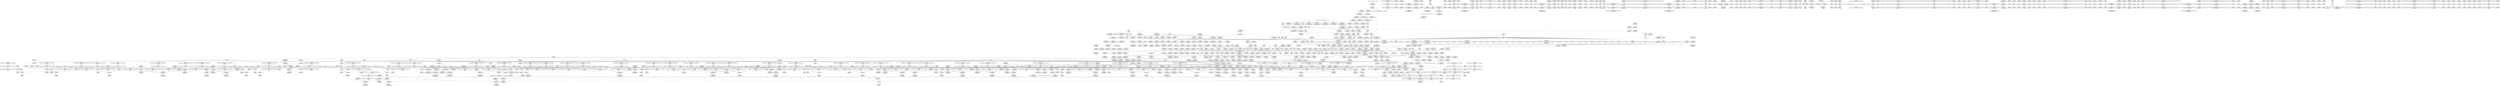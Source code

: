 digraph {
	CE0x533b680 [shape=record,shape=Mrecord,label="{CE0x533b680|task_sid:_tmp5|security/selinux/hooks.c,208|*SummSink*}"]
	CE0x5358d20 [shape=record,shape=Mrecord,label="{CE0x5358d20|i64_ptrtoint_(i8*_blockaddress(_rcu_lock_acquire,_%__here)_to_i64)|*Constant*|*SummSource*}"]
	CE0x52e3f70 [shape=record,shape=Mrecord,label="{CE0x52e3f70|rcu_read_unlock:_if.end}"]
	CE0x534cd10 [shape=record,shape=Mrecord,label="{CE0x534cd10|task_sid:_tmp19|security/selinux/hooks.c,208|*SummSource*}"]
	CE0x5344970 [shape=record,shape=Mrecord,label="{CE0x5344970|rcu_read_unlock:_tmp3|*SummSink*}"]
	CE0x5386e40 [shape=record,shape=Mrecord,label="{CE0x5386e40|rcu_lock_acquire:_indirectgoto|*SummSink*}"]
	CE0x5367240 [shape=record,shape=Mrecord,label="{CE0x5367240|GLOBAL:___llvm_gcov_ctr127|Global_var:__llvm_gcov_ctr127|*SummSource*}"]
	CE0x531d760 [shape=record,shape=Mrecord,label="{CE0x531d760|i64*_getelementptr_inbounds_(_6_x_i64_,_6_x_i64_*___llvm_gcov_ctr327,_i64_0,_i64_3)|*Constant*|*SummSource*}"]
	CE0x52e0b10 [shape=record,shape=Mrecord,label="{CE0x52e0b10|_ret_void,_!dbg_!27735|include/linux/rcupdate.h,884}"]
	CE0x52d7790 [shape=record,shape=Mrecord,label="{CE0x52d7790|sock_has_perm:_entry|*SummSource*}"]
	CE0x531f4e0 [shape=record,shape=Mrecord,label="{CE0x531f4e0|sock_has_perm:_tmp17|security/selinux/hooks.c,3976|*SummSource*}"]
	CE0x6e2bd10 [shape=record,shape=Mrecord,label="{CE0x6e2bd10|i32_4096|*Constant*|*SummSource*}"]
	CE0x5325b00 [shape=record,shape=Mrecord,label="{CE0x5325b00|GLOBAL:___llvm_gcov_ctr126|Global_var:__llvm_gcov_ctr126}"]
	CE0x53391c0 [shape=record,shape=Mrecord,label="{CE0x53391c0|i64_4|*Constant*|*SummSink*}"]
	CE0x534adf0 [shape=record,shape=Mrecord,label="{CE0x534adf0|task_sid:_tmp14|security/selinux/hooks.c,208|*SummSink*}"]
	CE0x537d7f0 [shape=record,shape=Mrecord,label="{CE0x537d7f0|rcu_lock_acquire:_bb|*SummSource*}"]
	CE0x52a1660 [shape=record,shape=Mrecord,label="{CE0x52a1660|sock_has_perm:_if.then|*SummSink*}"]
	CE0x5352250 [shape=record,shape=Mrecord,label="{CE0x5352250|i64*_getelementptr_inbounds_(_4_x_i64_,_4_x_i64_*___llvm_gcov_ctr128,_i64_0,_i64_0)|*Constant*|*SummSink*}"]
	CE0x534d090 [shape=record,shape=Mrecord,label="{CE0x534d090|i8_1|*Constant*}"]
	CE0x529ae20 [shape=record,shape=Mrecord,label="{CE0x529ae20|i64*_getelementptr_inbounds_(_2_x_i64_,_2_x_i64_*___llvm_gcov_ctr359,_i64_0,_i64_0)|*Constant*|*SummSink*}"]
	CE0x53608b0 [shape=record,shape=Mrecord,label="{CE0x53608b0|GLOBAL:_cred_sid|*Constant*|*SummSink*}"]
	CE0x52e1a40 [shape=record,shape=Mrecord,label="{CE0x52e1a40|task_sid:_do.body5}"]
	CE0x5341da0 [shape=record,shape=Mrecord,label="{CE0x5341da0|0:_i8,_:_GCMR_task_sid.__warned_internal_global_i8_0,_section_.data.unlikely_,_align_1:_elem_0:default:}"]
	CE0x5381ab0 [shape=record,shape=Mrecord,label="{CE0x5381ab0|rcu_read_unlock:_call|include/linux/rcupdate.h,933|*SummSink*}"]
	CE0x53536c0 [shape=record,shape=Mrecord,label="{CE0x53536c0|rcu_lock_release:_tmp3}"]
	CE0x532e440 [shape=record,shape=Mrecord,label="{CE0x532e440|sock_has_perm:_tmp12|security/selinux/hooks.c,3970|*SummSource*}"]
	CE0x5375100 [shape=record,shape=Mrecord,label="{CE0x5375100|rcu_read_lock:_tmp16|include/linux/rcupdate.h,882|*SummSource*}"]
	CE0x5350ce0 [shape=record,shape=Mrecord,label="{CE0x5350ce0|_call_void___rcu_read_unlock()_#10,_!dbg_!27734|include/linux/rcupdate.h,937|*SummSink*}"]
	CE0x53c9750 [shape=record,shape=Mrecord,label="{CE0x53c9750|rcu_lock_release:_tmp4|include/linux/rcupdate.h,423|*SummSink*}"]
	CE0x5328a90 [shape=record,shape=Mrecord,label="{CE0x5328a90|i32_8|*Constant*|*SummSink*}"]
	CE0x53b4ea0 [shape=record,shape=Mrecord,label="{CE0x53b4ea0|__preempt_count_add:_tmp5|./arch/x86/include/asm/preempt.h,72|*SummSink*}"]
	CE0x534a260 [shape=record,shape=Mrecord,label="{CE0x534a260|task_sid:_tobool4|security/selinux/hooks.c,208|*SummSource*}"]
	CE0x534eb10 [shape=record,shape=Mrecord,label="{CE0x534eb10|rcu_read_unlock:_tmp22|include/linux/rcupdate.h,935|*SummSink*}"]
	CE0x52f9950 [shape=record,shape=Mrecord,label="{CE0x52f9950|sock_has_perm:_tmp19|security/selinux/hooks.c,3977|*SummSink*}"]
	CE0x52ca4e0 [shape=record,shape=Mrecord,label="{CE0x52ca4e0|sock_has_perm:_if.end}"]
	CE0x53cbdd0 [shape=record,shape=Mrecord,label="{CE0x53cbdd0|i64*_getelementptr_inbounds_(_4_x_i64_,_4_x_i64_*___llvm_gcov_ctr133,_i64_0,_i64_2)|*Constant*|*SummSink*}"]
	CE0x5311f80 [shape=record,shape=Mrecord,label="{CE0x5311f80|i8*_getelementptr_inbounds_(_41_x_i8_,_41_x_i8_*_.str44,_i32_0,_i32_0)|*Constant*}"]
	CE0x5328240 [shape=record,shape=Mrecord,label="{CE0x5328240|8:_%struct.sock*,_:_SCME_51,52_}"]
	CE0x529b410 [shape=record,shape=Mrecord,label="{CE0x529b410|_call_void_mcount()_#3|*SummSink*}"]
	CE0x5361c40 [shape=record,shape=Mrecord,label="{CE0x5361c40|GLOBAL:_rcu_read_unlock|*Constant*|*SummSource*}"]
	CE0x52e2270 [shape=record,shape=Mrecord,label="{CE0x52e2270|8:_%struct.sock*,_:_SCME_18,20_|*MultipleSource*|security/selinux/hooks.c, 3966|security/selinux/hooks.c,3966|security/selinux/hooks.c,3966}"]
	CE0x52de2f0 [shape=record,shape=Mrecord,label="{CE0x52de2f0|i64*_getelementptr_inbounds_(_4_x_i64_,_4_x_i64_*___llvm_gcov_ctr130,_i64_0,_i64_0)|*Constant*}"]
	CE0x52de3e0 [shape=record,shape=Mrecord,label="{CE0x52de3e0|i64*_getelementptr_inbounds_(_4_x_i64_,_4_x_i64_*___llvm_gcov_ctr130,_i64_0,_i64_0)|*Constant*|*SummSource*}"]
	CE0x53d0ca0 [shape=record,shape=Mrecord,label="{CE0x53d0ca0|i64*_getelementptr_inbounds_(_4_x_i64_,_4_x_i64_*___llvm_gcov_ctr134,_i64_0,_i64_3)|*Constant*|*SummSource*}"]
	CE0x532c330 [shape=record,shape=Mrecord,label="{CE0x532c330|sock_has_perm:_cmp|security/selinux/hooks.c,3969|*SummSink*}"]
	CE0x53e8f80 [shape=record,shape=Mrecord,label="{CE0x53e8f80|__preempt_count_add:_tmp|*SummSource*}"]
	CE0x52e6eb0 [shape=record,shape=Mrecord,label="{CE0x52e6eb0|avc_has_perm:_tclass|Function::avc_has_perm&Arg::tclass::|*SummSink*}"]
	CE0x5359ea0 [shape=record,shape=Mrecord,label="{CE0x5359ea0|rcu_lock_acquire:_tmp7|*SummSink*}"]
	CE0x537ccd0 [shape=record,shape=Mrecord,label="{CE0x537ccd0|rcu_read_unlock:_tmp13|include/linux/rcupdate.h,933|*SummSource*}"]
	CE0x535af10 [shape=record,shape=Mrecord,label="{CE0x535af10|i64*_getelementptr_inbounds_(_4_x_i64_,_4_x_i64_*___llvm_gcov_ctr128,_i64_0,_i64_1)|*Constant*|*SummSource*}"]
	CE0x5339ef0 [shape=record,shape=Mrecord,label="{CE0x5339ef0|i64*_getelementptr_inbounds_(_4_x_i64_,_4_x_i64_*___llvm_gcov_ctr130,_i64_0,_i64_0)|*Constant*|*SummSink*}"]
	CE0x5297c10 [shape=record,shape=Mrecord,label="{CE0x5297c10|GLOBAL:_sock_has_perm|*Constant*}"]
	CE0x53872c0 [shape=record,shape=Mrecord,label="{CE0x53872c0|rcu_read_unlock:_tmp10|include/linux/rcupdate.h,933|*SummSink*}"]
	CE0x5351200 [shape=record,shape=Mrecord,label="{CE0x5351200|GLOBAL:___rcu_read_unlock|*Constant*|*SummSink*}"]
	CE0x5324ad0 [shape=record,shape=Mrecord,label="{CE0x5324ad0|sock_has_perm:_retval.0}"]
	CE0x538b5e0 [shape=record,shape=Mrecord,label="{CE0x538b5e0|rcu_read_unlock:_tmp8|include/linux/rcupdate.h,933|*SummSink*}"]
	CE0x53b5380 [shape=record,shape=Mrecord,label="{CE0x53b5380|__preempt_count_add:_do.body|*SummSink*}"]
	CE0x53824b0 [shape=record,shape=Mrecord,label="{CE0x53824b0|rcu_lock_acquire:_tmp1|*SummSource*}"]
	CE0x5385e90 [shape=record,shape=Mrecord,label="{CE0x5385e90|rcu_read_unlock:_if.then|*SummSource*}"]
	CE0x5362c10 [shape=record,shape=Mrecord,label="{CE0x5362c10|__rcu_read_lock:_entry|*SummSink*}"]
	CE0x52c2880 [shape=record,shape=Mrecord,label="{CE0x52c2880|task_sid:_do.body|*SummSink*}"]
	CE0x52a20d0 [shape=record,shape=Mrecord,label="{CE0x52a20d0|i32_22|*Constant*|*SummSource*}"]
	CE0x538bf20 [shape=record,shape=Mrecord,label="{CE0x538bf20|__preempt_count_add:_tmp5|./arch/x86/include/asm/preempt.h,72|*SummSource*}"]
	CE0x536e980 [shape=record,shape=Mrecord,label="{CE0x536e980|__preempt_count_sub:_tmp7|./arch/x86/include/asm/preempt.h,78|*SummSink*}"]
	CE0x5342a80 [shape=record,shape=Mrecord,label="{CE0x5342a80|cred_sid:_tmp6|security/selinux/hooks.c,197}"]
	CE0x5340560 [shape=record,shape=Mrecord,label="{CE0x5340560|_ret_void,_!dbg_!27717|include/linux/rcupdate.h,240|*SummSource*}"]
	CE0x529cdd0 [shape=record,shape=Mrecord,label="{CE0x529cdd0|selinux_socket_listen:_tmp}"]
	CE0x53b7ed0 [shape=record,shape=Mrecord,label="{CE0x53b7ed0|GLOBAL:_lock_acquire|*Constant*|*SummSink*}"]
	CE0x52ee6d0 [shape=record,shape=Mrecord,label="{CE0x52ee6d0|i64*_getelementptr_inbounds_(_6_x_i64_,_6_x_i64_*___llvm_gcov_ctr327,_i64_0,_i64_5)|*Constant*|*SummSource*}"]
	CE0x5389f70 [shape=record,shape=Mrecord,label="{CE0x5389f70|rcu_read_unlock:_tmp7|include/linux/rcupdate.h,933}"]
	CE0x5328ef0 [shape=record,shape=Mrecord,label="{CE0x5328ef0|task_sid:_entry|*SummSource*}"]
	CE0x52b4d60 [shape=record,shape=Mrecord,label="{CE0x52b4d60|sock_has_perm:_ad|security/selinux/hooks.c, 3965|*SummSource*}"]
	CE0x5328b50 [shape=record,shape=Mrecord,label="{CE0x5328b50|GLOBAL:_task_sid|*Constant*}"]
	CE0x52cacf0 [shape=record,shape=Mrecord,label="{CE0x52cacf0|cred_sid:_tmp6|security/selinux/hooks.c,197|*SummSink*}"]
	CE0x5367550 [shape=record,shape=Mrecord,label="{CE0x5367550|rcu_read_unlock:_tmp5|include/linux/rcupdate.h,933}"]
	CE0x534bbc0 [shape=record,shape=Mrecord,label="{CE0x534bbc0|task_sid:_tmp17|security/selinux/hooks.c,208|*SummSource*}"]
	CE0x5360980 [shape=record,shape=Mrecord,label="{CE0x5360980|cred_sid:_entry}"]
	CE0x529c640 [shape=record,shape=Mrecord,label="{CE0x529c640|i32_5|*Constant*|*SummSource*}"]
	CE0x5318d90 [shape=record,shape=Mrecord,label="{CE0x5318d90|__preempt_count_add:_do.body}"]
	CE0x533cc60 [shape=record,shape=Mrecord,label="{CE0x533cc60|i32_77|*Constant*|*SummSource*}"]
	CE0x535ad30 [shape=record,shape=Mrecord,label="{CE0x535ad30|rcu_lock_acquire:_tmp|*SummSource*}"]
	CE0x53b4af0 [shape=record,shape=Mrecord,label="{CE0x53b4af0|__preempt_count_sub:_tmp2|*SummSink*}"]
	CE0x5338980 [shape=record,shape=Mrecord,label="{CE0x5338980|rcu_read_lock:_entry|*SummSink*}"]
	CE0x5359610 [shape=record,shape=Mrecord,label="{CE0x5359610|i64*_getelementptr_inbounds_(_4_x_i64_,_4_x_i64_*___llvm_gcov_ctr130,_i64_0,_i64_3)|*Constant*|*SummSink*}"]
	CE0x5366180 [shape=record,shape=Mrecord,label="{CE0x5366180|rcu_read_lock:_tobool|include/linux/rcupdate.h,882}"]
	CE0x533a700 [shape=record,shape=Mrecord,label="{CE0x533a700|cred_sid:_tmp2|*SummSink*}"]
	CE0x52e6d40 [shape=record,shape=Mrecord,label="{CE0x52e6d40|avc_has_perm:_tclass|Function::avc_has_perm&Arg::tclass::|*SummSource*}"]
	CE0x53881b0 [shape=record,shape=Mrecord,label="{CE0x53881b0|rcu_read_unlock:_tmp10|include/linux/rcupdate.h,933|*SummSource*}"]
	CE0x5360300 [shape=record,shape=Mrecord,label="{CE0x5360300|task_sid:_call7|security/selinux/hooks.c,208|*SummSink*}"]
	CE0x5363910 [shape=record,shape=Mrecord,label="{CE0x5363910|GLOBAL:_rcu_lock_acquire|*Constant*}"]
	CE0x537a660 [shape=record,shape=Mrecord,label="{CE0x537a660|rcu_read_lock:_tmp22|include/linux/rcupdate.h,884|*SummSink*}"]
	CE0x538ad30 [shape=record,shape=Mrecord,label="{CE0x538ad30|__rcu_read_unlock:_tmp5|include/linux/rcupdate.h,244|*SummSink*}"]
	CE0x5364090 [shape=record,shape=Mrecord,label="{CE0x5364090|rcu_read_lock:_tmp6|include/linux/rcupdate.h,882|*SummSink*}"]
	CE0x5346d10 [shape=record,shape=Mrecord,label="{CE0x5346d10|GLOBAL:___rcu_read_lock|*Constant*}"]
	CE0x52ad510 [shape=record,shape=Mrecord,label="{CE0x52ad510|_ret_i32_%call7,_!dbg_!27749|security/selinux/hooks.c,210|*SummSink*}"]
	CE0x532e950 [shape=record,shape=Mrecord,label="{CE0x532e950|i64*_getelementptr_inbounds_(_6_x_i64_,_6_x_i64_*___llvm_gcov_ctr327,_i64_0,_i64_4)|*Constant*|*SummSource*}"]
	CE0x537b1f0 [shape=record,shape=Mrecord,label="{CE0x537b1f0|i64*_getelementptr_inbounds_(_2_x_i64_,_2_x_i64_*___llvm_gcov_ctr131,_i64_0,_i64_0)|*Constant*|*SummSink*}"]
	CE0x533d150 [shape=record,shape=Mrecord,label="{CE0x533d150|cred_sid:_tmp1|*SummSink*}"]
	CE0x52a94f0 [shape=record,shape=Mrecord,label="{CE0x52a94f0|get_current:_tmp1}"]
	CE0x53817f0 [shape=record,shape=Mrecord,label="{CE0x53817f0|rcu_read_unlock:_tobool|include/linux/rcupdate.h,933|*SummSource*}"]
	CE0x53ca180 [shape=record,shape=Mrecord,label="{CE0x53ca180|__preempt_count_sub:_entry|*SummSource*}"]
	CE0x5384260 [shape=record,shape=Mrecord,label="{CE0x5384260|rcu_read_unlock:_land.lhs.true2|*SummSource*}"]
	CE0x537bf00 [shape=record,shape=Mrecord,label="{CE0x537bf00|rcu_read_unlock:_tmp15|include/linux/rcupdate.h,933}"]
	CE0x5368a30 [shape=record,shape=Mrecord,label="{CE0x5368a30|i64_2|*Constant*}"]
	CE0x53266a0 [shape=record,shape=Mrecord,label="{CE0x53266a0|8:_%struct.sock*,_:_SCME_27,28_}"]
	CE0x52a31f0 [shape=record,shape=Mrecord,label="{CE0x52a31f0|selinux_socket_listen:_call|security/selinux/hooks.c,4189}"]
	CE0x529c2d0 [shape=record,shape=Mrecord,label="{CE0x529c2d0|get_current:_entry|*SummSource*}"]
	CE0x5347390 [shape=record,shape=Mrecord,label="{CE0x5347390|i64_3|*Constant*}"]
	CE0x537f0d0 [shape=record,shape=Mrecord,label="{CE0x537f0d0|rcu_read_unlock:_call3|include/linux/rcupdate.h,933|*SummSink*}"]
	CE0x53bd0d0 [shape=record,shape=Mrecord,label="{CE0x53bd0d0|i64*_getelementptr_inbounds_(_4_x_i64_,_4_x_i64_*___llvm_gcov_ctr134,_i64_0,_i64_3)|*Constant*|*SummSink*}"]
	CE0x52e6a70 [shape=record,shape=Mrecord,label="{CE0x52e6a70|avc_has_perm:_tsid|Function::avc_has_perm&Arg::tsid::|*SummSink*}"]
	CE0x529aab0 [shape=record,shape=Mrecord,label="{CE0x529aab0|sock_has_perm:_perms|Function::sock_has_perm&Arg::perms::|*SummSource*}"]
	CE0x5311a10 [shape=record,shape=Mrecord,label="{CE0x5311a10|i32_208|*Constant*|*SummSource*}"]
	CE0x5363d90 [shape=record,shape=Mrecord,label="{CE0x5363d90|0:_i8,_:_GCMR_rcu_read_unlock.__warned_internal_global_i8_0,_section_.data.unlikely_,_align_1:_elem_0:default:}"]
	CE0x532a7f0 [shape=record,shape=Mrecord,label="{CE0x532a7f0|i64_56|*Constant*|*SummSource*}"]
	CE0x5339790 [shape=record,shape=Mrecord,label="{CE0x5339790|task_sid:_tmp10|security/selinux/hooks.c,208|*SummSink*}"]
	CE0x5326ce0 [shape=record,shape=Mrecord,label="{CE0x5326ce0|8:_%struct.sock*,_:_SCME_33,34_}"]
	CE0x534e5d0 [shape=record,shape=Mrecord,label="{CE0x534e5d0|_ret_void,_!dbg_!27717|include/linux/rcupdate.h,419|*SummSource*}"]
	CE0x533a440 [shape=record,shape=Mrecord,label="{CE0x533a440|task_sid:_tmp5|security/selinux/hooks.c,208|*SummSource*}"]
	CE0x5378ed0 [shape=record,shape=Mrecord,label="{CE0x5378ed0|_call_void_lockdep_rcu_suspicious(i8*_getelementptr_inbounds_(_25_x_i8_,_25_x_i8_*_.str45,_i32_0,_i32_0),_i32_883,_i8*_getelementptr_inbounds_(_42_x_i8_,_42_x_i8_*_.str46,_i32_0,_i32_0))_#10,_!dbg_!27728|include/linux/rcupdate.h,882|*SummSink*}"]
	CE0x53faf20 [shape=record,shape=Mrecord,label="{CE0x53faf20|i64*_getelementptr_inbounds_(_4_x_i64_,_4_x_i64_*___llvm_gcov_ctr135,_i64_0,_i64_0)|*Constant*}"]
	CE0x5384c00 [shape=record,shape=Mrecord,label="{CE0x5384c00|_call_void___preempt_count_add(i32_1)_#10,_!dbg_!27711|include/linux/rcupdate.h,239|*SummSource*}"]
	CE0x53b8fa0 [shape=record,shape=Mrecord,label="{CE0x53b8fa0|__rcu_read_unlock:_tmp5|include/linux/rcupdate.h,244|*SummSource*}"]
	CE0x532c830 [shape=record,shape=Mrecord,label="{CE0x532c830|sock_has_perm:_tmp7|security/selinux/hooks.c,3969|*SummSink*}"]
	CE0x53e7c40 [shape=record,shape=Mrecord,label="{CE0x53e7c40|__preempt_count_sub:_tmp4|./arch/x86/include/asm/preempt.h,77|*SummSource*}"]
	CE0x52bd310 [shape=record,shape=Mrecord,label="{CE0x52bd310|sock_has_perm:_bb|*SummSource*}"]
	CE0x533a230 [shape=record,shape=Mrecord,label="{CE0x533a230|i64_2|*Constant*}"]
	CE0x534e920 [shape=record,shape=Mrecord,label="{CE0x534e920|rcu_read_unlock:_tmp21|include/linux/rcupdate.h,935|*SummSource*}"]
	CE0x537f810 [shape=record,shape=Mrecord,label="{CE0x537f810|rcu_read_unlock:_tmp4|include/linux/rcupdate.h,933|*SummSource*}"]
	CE0x533b240 [shape=record,shape=Mrecord,label="{CE0x533b240|cred_sid:_tmp3}"]
	CE0x5369140 [shape=record,shape=Mrecord,label="{CE0x5369140|cred_sid:_sid|security/selinux/hooks.c,197|*SummSink*}"]
	CE0x5353780 [shape=record,shape=Mrecord,label="{CE0x5353780|rcu_lock_release:_tmp3|*SummSource*}"]
	CE0x52ad660 [shape=record,shape=Mrecord,label="{CE0x52ad660|i32_2|*Constant*|*SummSource*}"]
	CE0x5295b00 [shape=record,shape=Mrecord,label="{CE0x5295b00|32:_%struct.sock*,_:_CRE_32,40_|*MultipleSource*|Function::selinux_socket_listen&Arg::sock::|security/selinux/hooks.c,4189}"]
	CE0x53654d0 [shape=record,shape=Mrecord,label="{CE0x53654d0|rcu_read_unlock:_tmp}"]
	CE0x52cc230 [shape=record,shape=Mrecord,label="{CE0x52cc230|task_sid:_tmp2|*SummSink*}"]
	CE0x5321ac0 [shape=record,shape=Mrecord,label="{CE0x5321ac0|sock_has_perm:_sid5|security/selinux/hooks.c,3976}"]
	CE0x5317fa0 [shape=record,shape=Mrecord,label="{CE0x5317fa0|__rcu_read_unlock:_tmp1|*SummSource*}"]
	CE0x52b88b0 [shape=record,shape=Mrecord,label="{CE0x52b88b0|%struct.task_struct*_(%struct.task_struct**)*_asm_movq_%gs:$_1:P_,$0_,_r,im,_dirflag_,_fpsr_,_flags_|*SummSource*}"]
	CE0x5343250 [shape=record,shape=Mrecord,label="{CE0x5343250|rcu_read_lock:_tmp6|include/linux/rcupdate.h,882}"]
	CE0x534c770 [shape=record,shape=Mrecord,label="{CE0x534c770|task_sid:_tmp18|security/selinux/hooks.c,208|*SummSink*}"]
	CE0x540a730 [shape=record,shape=Mrecord,label="{CE0x540a730|i64*_getelementptr_inbounds_(_4_x_i64_,_4_x_i64_*___llvm_gcov_ctr129,_i64_0,_i64_0)|*Constant*}"]
	CE0x53b4b80 [shape=record,shape=Mrecord,label="{CE0x53b4b80|i64*_getelementptr_inbounds_(_4_x_i64_,_4_x_i64_*___llvm_gcov_ctr135,_i64_0,_i64_2)|*Constant*}"]
	CE0x5376710 [shape=record,shape=Mrecord,label="{CE0x5376710|i32_883|*Constant*|*SummSource*}"]
	CE0x53b68e0 [shape=record,shape=Mrecord,label="{CE0x53b68e0|rcu_lock_release:_tmp2|*SummSource*}"]
	CE0x53b3780 [shape=record,shape=Mrecord,label="{CE0x53b3780|__rcu_read_unlock:_bb}"]
	CE0x538f410 [shape=record,shape=Mrecord,label="{CE0x538f410|rcu_read_unlock:_tmp19|include/linux/rcupdate.h,933|*SummSink*}"]
	CE0x534d320 [shape=record,shape=Mrecord,label="{CE0x534d320|i8_1|*Constant*|*SummSink*}"]
	CE0x532e7b0 [shape=record,shape=Mrecord,label="{CE0x532e7b0|i64*_getelementptr_inbounds_(_6_x_i64_,_6_x_i64_*___llvm_gcov_ctr327,_i64_0,_i64_4)|*Constant*|*SummSink*}"]
	CE0x5358400 [shape=record,shape=Mrecord,label="{CE0x5358400|rcu_lock_acquire:_tmp5|include/linux/rcupdate.h,418|*SummSink*}"]
	CE0x535f550 [shape=record,shape=Mrecord,label="{CE0x535f550|i64*_getelementptr_inbounds_(_13_x_i64_,_13_x_i64_*___llvm_gcov_ctr126,_i64_0,_i64_12)|*Constant*|*SummSink*}"]
	CE0x535a870 [shape=record,shape=Mrecord,label="{CE0x535a870|i64*_getelementptr_inbounds_(_4_x_i64_,_4_x_i64_*___llvm_gcov_ctr133,_i64_0,_i64_1)|*Constant*|*SummSource*}"]
	CE0x53e87c0 [shape=record,shape=Mrecord,label="{CE0x53e87c0|__rcu_read_unlock:_do.body|*SummSink*}"]
	CE0x5381110 [shape=record,shape=Mrecord,label="{CE0x5381110|rcu_read_unlock:_tobool1|include/linux/rcupdate.h,933|*SummSource*}"]
	CE0x5340d40 [shape=record,shape=Mrecord,label="{CE0x5340d40|task_sid:_tmp6|security/selinux/hooks.c,208|*SummSource*}"]
	CE0x53d11e0 [shape=record,shape=Mrecord,label="{CE0x53d11e0|GLOBAL:___preempt_count|Global_var:__preempt_count|*SummSink*}"]
	CE0x53cd660 [shape=record,shape=Mrecord,label="{CE0x53cd660|__rcu_read_unlock:_tmp1}"]
	CE0x52ab910 [shape=record,shape=Mrecord,label="{CE0x52ab910|get_current:_tmp3|*SummSource*}"]
	CE0x535e850 [shape=record,shape=Mrecord,label="{CE0x535e850|rcu_lock_acquire:_tmp4|include/linux/rcupdate.h,418|*SummSink*}"]
	CE0x53513d0 [shape=record,shape=Mrecord,label="{CE0x53513d0|__rcu_read_unlock:_entry}"]
	CE0x53694e0 [shape=record,shape=Mrecord,label="{CE0x53694e0|GLOBAL:_rcu_lock_acquire|*Constant*|*SummSink*}"]
	CE0x5379f50 [shape=record,shape=Mrecord,label="{CE0x5379f50|rcu_read_lock:_tmp21|include/linux/rcupdate.h,884}"]
	CE0x537c000 [shape=record,shape=Mrecord,label="{CE0x537c000|_call_void_mcount()_#3|*SummSource*}"]
	CE0x5346b30 [shape=record,shape=Mrecord,label="{CE0x5346b30|task_sid:_if.end}"]
	CE0x52e16b0 [shape=record,shape=Mrecord,label="{CE0x52e16b0|_call_void_mcount()_#3|*SummSink*}"]
	CE0x5367820 [shape=record,shape=Mrecord,label="{CE0x5367820|_call_void_mcount()_#3|*SummSource*}"]
	CE0x5321600 [shape=record,shape=Mrecord,label="{CE0x5321600|sock_has_perm:_sk4|security/selinux/hooks.c,3974|*SummSink*}"]
	CE0x534a750 [shape=record,shape=Mrecord,label="{CE0x534a750|i64_6|*Constant*|*SummSource*}"]
	CE0x53cbd30 [shape=record,shape=Mrecord,label="{CE0x53cbd30|_call_void_asm_sideeffect_,_memory_,_dirflag_,_fpsr_,_flags_()_#3,_!dbg_!27711,_!srcloc_!27714|include/linux/rcupdate.h,244|*SummSink*}"]
	CE0x52e1890 [shape=record,shape=Mrecord,label="{CE0x52e1890|task_sid:_land.lhs.true|*SummSource*}"]
	CE0x538fd40 [shape=record,shape=Mrecord,label="{CE0x538fd40|i64*_getelementptr_inbounds_(_11_x_i64_,_11_x_i64_*___llvm_gcov_ctr132,_i64_0,_i64_10)|*Constant*}"]
	CE0x5376f70 [shape=record,shape=Mrecord,label="{CE0x5376f70|i8*_getelementptr_inbounds_(_42_x_i8_,_42_x_i8_*_.str46,_i32_0,_i32_0)|*Constant*|*SummSource*}"]
	CE0x5385560 [shape=record,shape=Mrecord,label="{CE0x5385560|_ret_void,_!dbg_!27719|./arch/x86/include/asm/preempt.h,73|*SummSource*}"]
	CE0x5311030 [shape=record,shape=Mrecord,label="{CE0x5311030|sock_has_perm:_tmp2|*LoadInst*|security/selinux/hooks.c,3964|*SummSource*}"]
	CE0x5346a10 [shape=record,shape=Mrecord,label="{CE0x5346a10|task_sid:_do.body5|*SummSink*}"]
	CE0x52b87e0 [shape=record,shape=Mrecord,label="{CE0x52b87e0|%struct.task_struct*_(%struct.task_struct**)*_asm_movq_%gs:$_1:P_,$0_,_r,im,_dirflag_,_fpsr_,_flags_}"]
	CE0x52ebf70 [shape=record,shape=Mrecord,label="{CE0x52ebf70|sock_has_perm:_tmp14|security/selinux/hooks.c,3972|*SummSink*}"]
	CE0x49e6fd0 [shape=record,shape=Mrecord,label="{CE0x49e6fd0|sock_has_perm:_task|Function::sock_has_perm&Arg::task::|*SummSink*}"]
	CE0x529a730 [shape=record,shape=Mrecord,label="{CE0x529a730|selinux_socket_listen:_tmp2|*SummSink*}"]
	CE0x5364530 [shape=record,shape=Mrecord,label="{CE0x5364530|rcu_read_lock:_tmp7|include/linux/rcupdate.h,882|*SummSink*}"]
	CE0x534e6d0 [shape=record,shape=Mrecord,label="{CE0x534e6d0|rcu_read_lock:_call|include/linux/rcupdate.h,882|*SummSource*}"]
	CE0x5350bb0 [shape=record,shape=Mrecord,label="{CE0x5350bb0|_call_void___rcu_read_unlock()_#10,_!dbg_!27734|include/linux/rcupdate.h,937|*SummSource*}"]
	CE0x529be10 [shape=record,shape=Mrecord,label="{CE0x529be10|selinux_socket_listen:_call|security/selinux/hooks.c,4189|*SummSource*}"]
	CE0x5312650 [shape=record,shape=Mrecord,label="{CE0x5312650|task_sid:_tmp22|security/selinux/hooks.c,208}"]
	CE0x52ada20 [shape=record,shape=Mrecord,label="{CE0x52ada20|sock_has_perm:_sid|security/selinux/hooks.c,3969|*SummSink*}"]
	CE0x538b570 [shape=record,shape=Mrecord,label="{CE0x538b570|GLOBAL:___preempt_count_add|*Constant*}"]
	CE0x52a4590 [shape=record,shape=Mrecord,label="{CE0x52a4590|GLOBAL:_lock_release|*Constant*|*SummSink*}"]
	CE0x52d5270 [shape=record,shape=Mrecord,label="{CE0x52d5270|_ret_i32_%retval.0,_!dbg_!27740|security/selinux/hooks.c,3977|*SummSink*}"]
	CE0x5345570 [shape=record,shape=Mrecord,label="{CE0x5345570|task_sid:_do.end}"]
	CE0x53cb6b0 [shape=record,shape=Mrecord,label="{CE0x53cb6b0|__preempt_count_sub:_sub|./arch/x86/include/asm/preempt.h,77|*SummSink*}"]
	CE0x534abe0 [shape=record,shape=Mrecord,label="{CE0x534abe0|task_sid:_tmp14|security/selinux/hooks.c,208}"]
	CE0x52fa250 [shape=record,shape=Mrecord,label="{CE0x52fa250|sock_has_perm:_tmp20|security/selinux/hooks.c,3977}"]
	CE0x5348b80 [shape=record,shape=Mrecord,label="{CE0x5348b80|task_sid:_tmp11|security/selinux/hooks.c,208}"]
	CE0x529d2a0 [shape=record,shape=Mrecord,label="{CE0x529d2a0|i64*_getelementptr_inbounds_(_2_x_i64_,_2_x_i64_*___llvm_gcov_ctr359,_i64_0,_i64_1)|*Constant*}"]
	CE0x53c5da0 [shape=record,shape=Mrecord,label="{CE0x53c5da0|__preempt_count_sub:_tmp1|*SummSource*}"]
	CE0x53b3570 [shape=record,shape=Mrecord,label="{CE0x53b3570|i8*_undef|*Constant*}"]
	CE0x5327400 [shape=record,shape=Mrecord,label="{CE0x5327400|8:_%struct.sock*,_:_SCME_39,40_}"]
	CE0x52a28f0 [shape=record,shape=Mrecord,label="{CE0x52a28f0|task_sid:_tmp1|*SummSink*}"]
	CE0x52c25c0 [shape=record,shape=Mrecord,label="{CE0x52c25c0|i64*_getelementptr_inbounds_(_11_x_i64_,_11_x_i64_*___llvm_gcov_ctr127,_i64_0,_i64_0)|*Constant*|*SummSink*}"]
	CE0x533faa0 [shape=record,shape=Mrecord,label="{CE0x533faa0|rcu_read_lock:_tobool|include/linux/rcupdate.h,882|*SummSink*}"]
	CE0x534d1f0 [shape=record,shape=Mrecord,label="{CE0x534d1f0|i8_1|*Constant*|*SummSource*}"]
	CE0x529bf60 [shape=record,shape=Mrecord,label="{CE0x529bf60|32:_%struct.sock*,_:_CRE_4,6_|*MultipleSource*|Function::selinux_socket_listen&Arg::sock::|security/selinux/hooks.c,4189}"]
	CE0x5321360 [shape=record,shape=Mrecord,label="{CE0x5321360|sock_has_perm:_sk4|security/selinux/hooks.c,3974}"]
	CE0x53e8f10 [shape=record,shape=Mrecord,label="{CE0x53e8f10|COLLAPSED:_GCMRE___llvm_gcov_ctr129_internal_global_4_x_i64_zeroinitializer:_elem_0:default:}"]
	CE0x53e9450 [shape=record,shape=Mrecord,label="{CE0x53e9450|__rcu_read_unlock:_tmp1|*SummSink*}"]
	CE0x53875e0 [shape=record,shape=Mrecord,label="{CE0x53875e0|GLOBAL:___preempt_count_sub|*Constant*}"]
	CE0x5339580 [shape=record,shape=Mrecord,label="{CE0x5339580|task_sid:_tmp10|security/selinux/hooks.c,208}"]
	CE0x534c980 [shape=record,shape=Mrecord,label="{CE0x534c980|GLOBAL:_lockdep_rcu_suspicious|*Constant*}"]
	CE0x5323a10 [shape=record,shape=Mrecord,label="{CE0x5323a10|rcu_read_lock:_tobool1|include/linux/rcupdate.h,882|*SummSource*}"]
	CE0x5323810 [shape=record,shape=Mrecord,label="{CE0x5323810|i64_4|*Constant*}"]
	CE0x532f790 [shape=record,shape=Mrecord,label="{CE0x532f790|i8_0|*Constant*}"]
	CE0x53d3830 [shape=record,shape=Mrecord,label="{CE0x53d3830|__preempt_count_add:_tmp1}"]
	CE0x533bfd0 [shape=record,shape=Mrecord,label="{CE0x533bfd0|i64*_getelementptr_inbounds_(_2_x_i64_,_2_x_i64_*___llvm_gcov_ctr131,_i64_0,_i64_1)|*Constant*}"]
	CE0x5317cb0 [shape=record,shape=Mrecord,label="{CE0x5317cb0|__rcu_read_unlock:_tmp3}"]
	CE0x53c3f60 [shape=record,shape=Mrecord,label="{CE0x53c3f60|__preempt_count_sub:_tmp4|./arch/x86/include/asm/preempt.h,77|*SummSink*}"]
	CE0x537ee30 [shape=record,shape=Mrecord,label="{CE0x537ee30|rcu_read_unlock:_call3|include/linux/rcupdate.h,933}"]
	CE0x53b7110 [shape=record,shape=Mrecord,label="{CE0x53b7110|rcu_lock_release:_bb|*SummSink*}"]
	CE0x52a4090 [shape=record,shape=Mrecord,label="{CE0x52a4090|get_current:_bb}"]
	CE0x53b4a80 [shape=record,shape=Mrecord,label="{CE0x53b4a80|__preempt_count_sub:_tmp2|*SummSource*}"]
	CE0x53476f0 [shape=record,shape=Mrecord,label="{CE0x53476f0|i64*_getelementptr_inbounds_(_2_x_i64_,_2_x_i64_*___llvm_gcov_ctr131,_i64_0,_i64_0)|*Constant*|*SummSource*}"]
	CE0x531e800 [shape=record,shape=Mrecord,label="{CE0x531e800|__rcu_read_lock:_tmp1|*SummSource*}"]
	CE0x52c1cc0 [shape=record,shape=Mrecord,label="{CE0x52c1cc0|i64_4|*Constant*}"]
	CE0x529d4b0 [shape=record,shape=Mrecord,label="{CE0x529d4b0|GLOBAL:_get_current|*Constant*|*SummSource*}"]
	CE0x53d0950 [shape=record,shape=Mrecord,label="{CE0x53d0950|__preempt_count_sub:_val|Function::__preempt_count_sub&Arg::val::}"]
	CE0x5331410 [shape=record,shape=Mrecord,label="{CE0x5331410|void_(i32*,_i32,_i32*)*_asm_addl_$1,_%gs:$0_,_*m,ri,*m,_dirflag_,_fpsr_,_flags_}"]
	CE0x52a9100 [shape=record,shape=Mrecord,label="{CE0x52a9100|get_current:_tmp1|*SummSink*}"]
	CE0x6e2bd80 [shape=record,shape=Mrecord,label="{CE0x6e2bd80|sock_has_perm:_task|Function::sock_has_perm&Arg::task::|*SummSource*}"]
	CE0x533f7b0 [shape=record,shape=Mrecord,label="{CE0x533f7b0|task_sid:_tmp9|security/selinux/hooks.c,208}"]
	CE0x533ed50 [shape=record,shape=Mrecord,label="{CE0x533ed50|task_sid:_real_cred|security/selinux/hooks.c,208}"]
	CE0x53c94d0 [shape=record,shape=Mrecord,label="{CE0x53c94d0|rcu_lock_release:_tmp4|include/linux/rcupdate.h,423|*SummSource*}"]
	CE0x53b3180 [shape=record,shape=Mrecord,label="{CE0x53b3180|rcu_lock_release:_tmp7}"]
	CE0x53d2fb0 [shape=record,shape=Mrecord,label="{CE0x53d2fb0|__preempt_count_add:_tmp2|*SummSource*}"]
	CE0x52d4040 [shape=record,shape=Mrecord,label="{CE0x52d4040|_ret_i32_%call1,_!dbg_!27716|security/selinux/hooks.c,4189|*SummSource*}"]
	CE0x534ace0 [shape=record,shape=Mrecord,label="{CE0x534ace0|task_sid:_tmp14|security/selinux/hooks.c,208|*SummSource*}"]
	CE0x53665f0 [shape=record,shape=Mrecord,label="{CE0x53665f0|i64*_getelementptr_inbounds_(_4_x_i64_,_4_x_i64_*___llvm_gcov_ctr128,_i64_0,_i64_2)|*Constant*|*SummSource*}"]
	CE0x52a2170 [shape=record,shape=Mrecord,label="{CE0x52a2170|i32_22|*Constant*|*SummSink*}"]
	CE0x5380f10 [shape=record,shape=Mrecord,label="{CE0x5380f10|rcu_read_unlock:_tmp9|include/linux/rcupdate.h,933}"]
	CE0x52e0aa0 [shape=record,shape=Mrecord,label="{CE0x52e0aa0|GLOBAL:_rcu_read_lock|*Constant*|*SummSink*}"]
	CE0x5361370 [shape=record,shape=Mrecord,label="{CE0x5361370|_ret_i32_%tmp6,_!dbg_!27716|security/selinux/hooks.c,197|*SummSink*}"]
	CE0x538a210 [shape=record,shape=Mrecord,label="{CE0x538a210|rcu_read_unlock:_tmp7|include/linux/rcupdate.h,933|*SummSink*}"]
	CE0x532f630 [shape=record,shape=Mrecord,label="{CE0x532f630|sock_has_perm:_tmp5|security/selinux/hooks.c,3966|*SummSink*}"]
	CE0x532c0d0 [shape=record,shape=Mrecord,label="{CE0x532c0d0|sock_has_perm:_cmp|security/selinux/hooks.c,3969}"]
	CE0x53bbf40 [shape=record,shape=Mrecord,label="{CE0x53bbf40|i64*_getelementptr_inbounds_(_4_x_i64_,_4_x_i64_*___llvm_gcov_ctr135,_i64_0,_i64_0)|*Constant*|*SummSource*}"]
	CE0x532cc90 [shape=record,shape=Mrecord,label="{CE0x532cc90|i64_0|*Constant*|*SummSource*}"]
	CE0x53690b0 [shape=record,shape=Mrecord,label="{CE0x53690b0|cred_sid:_sid|security/selinux/hooks.c,197}"]
	CE0x52a9690 [shape=record,shape=Mrecord,label="{CE0x52a9690|selinux_socket_listen:_sock|Function::selinux_socket_listen&Arg::sock::|*SummSource*}"]
	CE0x5360d70 [shape=record,shape=Mrecord,label="{CE0x5360d70|cred_sid:_cred|Function::cred_sid&Arg::cred::}"]
	CE0x534b270 [shape=record,shape=Mrecord,label="{CE0x534b270|task_sid:_tmp15|security/selinux/hooks.c,208|*SummSource*}"]
	CE0x538a0a0 [shape=record,shape=Mrecord,label="{CE0x538a0a0|rcu_read_unlock:_tmp7|include/linux/rcupdate.h,933|*SummSource*}"]
	CE0x52edb90 [shape=record,shape=Mrecord,label="{CE0x52edb90|avc_has_perm:_entry|*SummSink*}"]
	CE0x5358b70 [shape=record,shape=Mrecord,label="{CE0x5358b70|__rcu_read_lock:_tmp1|*SummSink*}"]
	CE0x52a8210 [shape=record,shape=Mrecord,label="{CE0x52a8210|get_current:_tmp2|*SummSink*}"]
	CE0x53399b0 [shape=record,shape=Mrecord,label="{CE0x53399b0|GLOBAL:___rcu_read_lock|*Constant*|*SummSink*}"]
	CE0x5320000 [shape=record,shape=Mrecord,label="{CE0x5320000|sock_has_perm:_net1|security/selinux/hooks.c,3973}"]
	CE0x52bd230 [shape=record,shape=Mrecord,label="{CE0x52bd230|get_current:_bb|*SummSink*}"]
	CE0x534d6d0 [shape=record,shape=Mrecord,label="{CE0x534d6d0|_call_void_lockdep_rcu_suspicious(i8*_getelementptr_inbounds_(_25_x_i8_,_25_x_i8_*_.str3,_i32_0,_i32_0),_i32_208,_i8*_getelementptr_inbounds_(_41_x_i8_,_41_x_i8_*_.str44,_i32_0,_i32_0))_#10,_!dbg_!27732|security/selinux/hooks.c,208}"]
	CE0x5362fb0 [shape=record,shape=Mrecord,label="{CE0x5362fb0|rcu_read_unlock:_tobool1|include/linux/rcupdate.h,933|*SummSink*}"]
	CE0x537f450 [shape=record,shape=Mrecord,label="{CE0x537f450|rcu_lock_acquire:_tmp3}"]
	CE0x53232f0 [shape=record,shape=Mrecord,label="{CE0x53232f0|i32_(i32,_i32,_i16,_i32,_%struct.common_audit_data*)*_bitcast_(i32_(i32,_i32,_i16,_i32,_%struct.common_audit_data.495*)*_avc_has_perm_to_i32_(i32,_i32,_i16,_i32,_%struct.common_audit_data*)*)|*Constant*}"]
	CE0x5324e10 [shape=record,shape=Mrecord,label="{CE0x5324e10|avc_has_perm:_auditdata|Function::avc_has_perm&Arg::auditdata::|*SummSink*}"]
	CE0x53cbc00 [shape=record,shape=Mrecord,label="{CE0x53cbc00|_call_void_asm_sideeffect_,_memory_,_dirflag_,_fpsr_,_flags_()_#3,_!dbg_!27711,_!srcloc_!27714|include/linux/rcupdate.h,244|*SummSource*}"]
	CE0x5312d40 [shape=record,shape=Mrecord,label="{CE0x5312d40|task_sid:_tmp24|security/selinux/hooks.c,208|*SummSource*}"]
	CE0x5314610 [shape=record,shape=Mrecord,label="{CE0x5314610|i64*_getelementptr_inbounds_(_13_x_i64_,_13_x_i64_*___llvm_gcov_ctr126,_i64_0,_i64_9)|*Constant*|*SummSource*}"]
	CE0x53440b0 [shape=record,shape=Mrecord,label="{CE0x53440b0|i64*_getelementptr_inbounds_(_11_x_i64_,_11_x_i64_*___llvm_gcov_ctr127,_i64_0,_i64_1)|*Constant*|*SummSource*}"]
	CE0x5352610 [shape=record,shape=Mrecord,label="{CE0x5352610|_call_void_mcount()_#3}"]
	CE0x5365eb0 [shape=record,shape=Mrecord,label="{CE0x5365eb0|GLOBAL:___llvm_gcov_ctr132|Global_var:__llvm_gcov_ctr132|*SummSink*}"]
	CE0x52a00b0 [shape=record,shape=Mrecord,label="{CE0x52a00b0|selinux_socket_listen:_entry|*SummSink*}"]
	CE0x53c91f0 [shape=record,shape=Mrecord,label="{CE0x53c91f0|__rcu_read_unlock:_bb|*SummSink*}"]
	CE0x53e47a0 [shape=record,shape=Mrecord,label="{CE0x53e47a0|i64*_getelementptr_inbounds_(_4_x_i64_,_4_x_i64_*___llvm_gcov_ctr135,_i64_0,_i64_2)|*Constant*|*SummSource*}"]
	CE0x5360620 [shape=record,shape=Mrecord,label="{CE0x5360620|GLOBAL:_cred_sid|*Constant*}"]
	CE0x535a610 [shape=record,shape=Mrecord,label="{CE0x535a610|i64_1|*Constant*}"]
	CE0x52e3c40 [shape=record,shape=Mrecord,label="{CE0x52e3c40|rcu_read_unlock:_bb}"]
	CE0x53cc120 [shape=record,shape=Mrecord,label="{CE0x53cc120|rcu_lock_release:_tmp5|include/linux/rcupdate.h,423}"]
	CE0x5351e10 [shape=record,shape=Mrecord,label="{CE0x5351e10|_ret_void,_!dbg_!27717|include/linux/rcupdate.h,245|*SummSource*}"]
	CE0x5311240 [shape=record,shape=Mrecord,label="{CE0x5311240|sock_has_perm:_tmp2|*LoadInst*|security/selinux/hooks.c,3964|*SummSink*}"]
	CE0x5347400 [shape=record,shape=Mrecord,label="{CE0x5347400|task_sid:_tobool|security/selinux/hooks.c,208|*SummSink*}"]
	CE0x531f390 [shape=record,shape=Mrecord,label="{CE0x531f390|avc_has_perm:_entry}"]
	CE0x52a15d0 [shape=record,shape=Mrecord,label="{CE0x52a15d0|sock_has_perm:_if.then|*SummSource*}"]
	CE0x53e89d0 [shape=record,shape=Mrecord,label="{CE0x53e89d0|__rcu_read_unlock:_do.end|*SummSource*}"]
	CE0x53794c0 [shape=record,shape=Mrecord,label="{CE0x53794c0|rcu_read_lock:_tmp19|include/linux/rcupdate.h,882}"]
	CE0x5322590 [shape=record,shape=Mrecord,label="{CE0x5322590|sock_has_perm:_tmp16|security/selinux/hooks.c,3976|*SummSource*}"]
	"CONST[source:2(external),value:2(dynamic)][purpose:{subject}]"
	CE0x52a8f40 [shape=record,shape=Mrecord,label="{CE0x52a8f40|get_current:_tmp4|./arch/x86/include/asm/current.h,14|*SummSource*}"]
	CE0x52e0390 [shape=record,shape=Mrecord,label="{CE0x52e0390|_ret_void,_!dbg_!27735|include/linux/rcupdate.h,884|*SummSource*}"]
	CE0x52fa650 [shape=record,shape=Mrecord,label="{CE0x52fa650|rcu_read_unlock:_tmp11|include/linux/rcupdate.h,933}"]
	CE0x53b8e30 [shape=record,shape=Mrecord,label="{CE0x53b8e30|__rcu_read_unlock:_tmp5|include/linux/rcupdate.h,244}"]
	CE0x5328cd0 [shape=record,shape=Mrecord,label="{CE0x5328cd0|GLOBAL:_task_sid|*Constant*|*SummSource*}"]
	CE0x534e740 [shape=record,shape=Mrecord,label="{CE0x534e740|rcu_read_lock:_call|include/linux/rcupdate.h,882|*SummSink*}"]
	CE0x534ba60 [shape=record,shape=Mrecord,label="{CE0x534ba60|task_sid:_tmp17|security/selinux/hooks.c,208}"]
	CE0x5313e70 [shape=record,shape=Mrecord,label="{CE0x5313e70|task_sid:_tmp26|security/selinux/hooks.c,208|*SummSource*}"]
	CE0x5390bb0 [shape=record,shape=Mrecord,label="{CE0x5390bb0|rcu_read_unlock:_tmp18|include/linux/rcupdate.h,933|*SummSink*}"]
	CE0x52bfbc0 [shape=record,shape=Mrecord,label="{CE0x52bfbc0|i32_1|*Constant*|*SummSink*}"]
	CE0x52e1820 [shape=record,shape=Mrecord,label="{CE0x52e1820|i64*_getelementptr_inbounds_(_13_x_i64_,_13_x_i64_*___llvm_gcov_ctr126,_i64_0,_i64_0)|*Constant*|*SummSink*}"]
	CE0x52a48d0 [shape=record,shape=Mrecord,label="{CE0x52a48d0|i64_ptrtoint_(i8*_blockaddress(_rcu_lock_release,_%__here)_to_i64)|*Constant*}"]
	CE0x52b9c80 [shape=record,shape=Mrecord,label="{CE0x52b9c80|selinux_socket_listen:_entry}"]
	CE0x5370210 [shape=record,shape=Mrecord,label="{CE0x5370210|rcu_read_unlock:_tmp6|include/linux/rcupdate.h,933|*SummSource*}"]
	CE0x536e500 [shape=record,shape=Mrecord,label="{CE0x536e500|__preempt_count_add:_do.body|*SummSource*}"]
	CE0x5374d90 [shape=record,shape=Mrecord,label="{CE0x5374d90|rcu_read_lock:_tmp15|include/linux/rcupdate.h,882|*SummSink*}"]
	CE0x52a3df0 [shape=record,shape=Mrecord,label="{CE0x52a3df0|sock_has_perm:_if.end|*SummSource*}"]
	CE0x52e2de0 [shape=record,shape=Mrecord,label="{CE0x52e2de0|sock_has_perm:_tmp1|*SummSource*}"]
	CE0x5382080 [shape=record,shape=Mrecord,label="{CE0x5382080|i64*_getelementptr_inbounds_(_11_x_i64_,_11_x_i64_*___llvm_gcov_ctr132,_i64_0,_i64_0)|*Constant*}"]
	CE0x52c29a0 [shape=record,shape=Mrecord,label="{CE0x52c29a0|task_sid:_land.lhs.true2}"]
	CE0x6e2bc30 [shape=record,shape=Mrecord,label="{CE0x6e2bc30|sock_has_perm:_entry|*SummSink*}"]
	CE0x534aae0 [shape=record,shape=Mrecord,label="{CE0x534aae0|i64_7|*Constant*|*SummSink*}"]
	CE0x5333270 [shape=record,shape=Mrecord,label="{CE0x5333270|i64_6|*Constant*}"]
	CE0x53d3770 [shape=record,shape=Mrecord,label="{CE0x53d3770|i64*_getelementptr_inbounds_(_4_x_i64_,_4_x_i64_*___llvm_gcov_ctr135,_i64_0,_i64_3)|*Constant*}"]
	CE0x52b55a0 [shape=record,shape=Mrecord,label="{CE0x52b55a0|i64*_getelementptr_inbounds_(_2_x_i64_,_2_x_i64_*___llvm_gcov_ctr98,_i64_0,_i64_0)|*Constant*|*SummSink*}"]
	CE0x535d470 [shape=record,shape=Mrecord,label="{CE0x535d470|_ret_void,_!dbg_!27720|./arch/x86/include/asm/preempt.h,78|*SummSink*}"]
	CE0x5347f40 [shape=record,shape=Mrecord,label="{CE0x5347f40|rcu_read_lock:_call|include/linux/rcupdate.h,882}"]
	CE0x5384600 [shape=record,shape=Mrecord,label="{CE0x5384600|rcu_lock_acquire:_tmp2|*SummSink*}"]
	CE0x5352390 [shape=record,shape=Mrecord,label="{CE0x5352390|rcu_lock_release:_tmp3|*SummSink*}"]
	CE0x53ca920 [shape=record,shape=Mrecord,label="{CE0x53ca920|COLLAPSED:_GCMRE___llvm_gcov_ctr128_internal_global_4_x_i64_zeroinitializer:_elem_0:default:}"]
	CE0x53b99e0 [shape=record,shape=Mrecord,label="{CE0x53b99e0|i64*_getelementptr_inbounds_(_4_x_i64_,_4_x_i64_*___llvm_gcov_ctr134,_i64_0,_i64_2)|*Constant*|*SummSource*}"]
	CE0x5340ae0 [shape=record,shape=Mrecord,label="{CE0x5340ae0|task_sid:_tmp6|security/selinux/hooks.c,208}"]
	CE0x532ec30 [shape=record,shape=Mrecord,label="{CE0x532ec30|sock_has_perm:_tmp3|security/selinux/hooks.c,3964}"]
	CE0x52c2770 [shape=record,shape=Mrecord,label="{CE0x52c2770|task_sid:_do.body|*SummSource*}"]
	CE0x536f3d0 [shape=record,shape=Mrecord,label="{CE0x536f3d0|GLOBAL:_rcu_read_lock.__warned|Global_var:rcu_read_lock.__warned}"]
	CE0x52dfb00 [shape=record,shape=Mrecord,label="{CE0x52dfb00|rcu_read_lock:_do.end|*SummSource*}"]
	CE0x53e8710 [shape=record,shape=Mrecord,label="{CE0x53e8710|_call_void_mcount()_#3|*SummSource*}"]
	CE0x529e040 [shape=record,shape=Mrecord,label="{CE0x529e040|selinux_socket_listen:_call|security/selinux/hooks.c,4189|*SummSink*}"]
	CE0x53b6420 [shape=record,shape=Mrecord,label="{CE0x53b6420|rcu_lock_release:___here}"]
	CE0x53202b0 [shape=record,shape=Mrecord,label="{CE0x53202b0|sock_has_perm:_net1|security/selinux/hooks.c,3973|*SummSink*}"]
	CE0x53494d0 [shape=record,shape=Mrecord,label="{CE0x53494d0|task_sid:_tmp13|security/selinux/hooks.c,208}"]
	CE0x538a830 [shape=record,shape=Mrecord,label="{CE0x538a830|rcu_read_unlock:_if.end|*SummSink*}"]
	CE0x53387d0 [shape=record,shape=Mrecord,label="{CE0x53387d0|rcu_read_lock:_tmp}"]
	CE0x534fbf0 [shape=record,shape=Mrecord,label="{CE0x534fbf0|GLOBAL:_rcu_lock_release|*Constant*|*SummSink*}"]
	CE0x5340390 [shape=record,shape=Mrecord,label="{CE0x5340390|_call_void_rcu_lock_acquire(%struct.lockdep_map*_rcu_lock_map)_#10,_!dbg_!27711|include/linux/rcupdate.h,881}"]
	CE0x5339a90 [shape=record,shape=Mrecord,label="{CE0x5339a90|GLOBAL:___rcu_read_lock|*Constant*|*SummSource*}"]
	CE0x5351740 [shape=record,shape=Mrecord,label="{CE0x5351740|__rcu_read_unlock:_entry|*SummSink*}"]
	CE0x53e9190 [shape=record,shape=Mrecord,label="{CE0x53e9190|_call_void_mcount()_#3|*SummSource*}"]
	CE0x537cff0 [shape=record,shape=Mrecord,label="{CE0x537cff0|__rcu_read_lock:_tmp6|include/linux/rcupdate.h,240}"]
	CE0x52aebb0 [shape=record,shape=Mrecord,label="{CE0x52aebb0|sock_has_perm:_tmp1|*SummSink*}"]
	CE0x53c70c0 [shape=record,shape=Mrecord,label="{CE0x53c70c0|__rcu_read_unlock:_tmp|*SummSink*}"]
	CE0x5314d00 [shape=record,shape=Mrecord,label="{CE0x5314d00|task_sid:_tmp20|security/selinux/hooks.c,208}"]
	CE0x52a3c20 [shape=record,shape=Mrecord,label="{CE0x52a3c20|sock_has_perm:_bb}"]
	CE0x52a0a40 [shape=record,shape=Mrecord,label="{CE0x52a0a40|sock_has_perm:_net|security/selinux/hooks.c, 3966}"]
	CE0x52e38c0 [shape=record,shape=Mrecord,label="{CE0x52e38c0|i64*_getelementptr_inbounds_(_4_x_i64_,_4_x_i64_*___llvm_gcov_ctr128,_i64_0,_i64_2)|*Constant*|*SummSink*}"]
	CE0x5351050 [shape=record,shape=Mrecord,label="{CE0x5351050|GLOBAL:___rcu_read_unlock|*Constant*|*SummSource*}"]
	CE0x5353b80 [shape=record,shape=Mrecord,label="{CE0x5353b80|i64*_getelementptr_inbounds_(_4_x_i64_,_4_x_i64_*___llvm_gcov_ctr133,_i64_0,_i64_0)|*Constant*}"]
	CE0x5339f60 [shape=record,shape=Mrecord,label="{CE0x5339f60|rcu_lock_acquire:_bb}"]
	CE0x53245d0 [shape=record,shape=Mrecord,label="{CE0x53245d0|rcu_read_lock:_tmp10|include/linux/rcupdate.h,882}"]
	CE0x5344ec0 [shape=record,shape=Mrecord,label="{CE0x5344ec0|task_sid:_call|security/selinux/hooks.c,208}"]
	CE0x5321f60 [shape=record,shape=Mrecord,label="{CE0x5321f60|sock_has_perm:_sclass|security/selinux/hooks.c,3976|*SummSource*}"]
	CE0x52dfdd0 [shape=record,shape=Mrecord,label="{CE0x52dfdd0|rcu_read_lock:_do.body|*SummSource*}"]
	CE0x53187e0 [shape=record,shape=Mrecord,label="{CE0x53187e0|__preempt_count_add:_bb}"]
	CE0x538a910 [shape=record,shape=Mrecord,label="{CE0x538a910|rcu_read_unlock:_do.body}"]
	CE0x52fa5e0 [shape=record,shape=Mrecord,label="{CE0x52fa5e0|_call_void_lockdep_rcu_suspicious(i8*_getelementptr_inbounds_(_25_x_i8_,_25_x_i8_*_.str45,_i32_0,_i32_0),_i32_934,_i8*_getelementptr_inbounds_(_44_x_i8_,_44_x_i8_*_.str47,_i32_0,_i32_0))_#10,_!dbg_!27726|include/linux/rcupdate.h,933}"]
	CE0x53285d0 [shape=record,shape=Mrecord,label="{CE0x53285d0|8:_%struct.sock*,_:_SCME_54,55_}"]
	CE0x5310e20 [shape=record,shape=Mrecord,label="{CE0x5310e20|sock_has_perm:_tmp2|*LoadInst*|security/selinux/hooks.c,3964}"]
	CE0x5351ff0 [shape=record,shape=Mrecord,label="{CE0x5351ff0|__rcu_read_lock:_bb|*SummSource*}"]
	CE0x537a4d0 [shape=record,shape=Mrecord,label="{CE0x537a4d0|i64*_getelementptr_inbounds_(_11_x_i64_,_11_x_i64_*___llvm_gcov_ctr127,_i64_0,_i64_10)|*Constant*|*SummSource*}"]
	CE0x53caac0 [shape=record,shape=Mrecord,label="{CE0x53caac0|i64*_getelementptr_inbounds_(_4_x_i64_,_4_x_i64_*___llvm_gcov_ctr128,_i64_0,_i64_2)|*Constant*}"]
	CE0x529f860 [shape=record,shape=Mrecord,label="{CE0x529f860|task_sid:_bb|*SummSink*}"]
	CE0x5331480 [shape=record,shape=Mrecord,label="{CE0x5331480|i32_0|*Constant*}"]
	CE0x529c850 [shape=record,shape=Mrecord,label="{CE0x529c850|i64_1|*Constant*}"]
	CE0x52e10f0 [shape=record,shape=Mrecord,label="{CE0x52e10f0|rcu_read_lock:_tmp2|*SummSource*}"]
	CE0x5362ba0 [shape=record,shape=Mrecord,label="{CE0x5362ba0|__rcu_read_lock:_entry}"]
	CE0x5317e30 [shape=record,shape=Mrecord,label="{CE0x5317e30|__rcu_read_unlock:_tmp3|*SummSink*}"]
	CE0x536ed50 [shape=record,shape=Mrecord,label="{CE0x536ed50|__preempt_count_sub:_do.body}"]
	CE0x540a4d0 [shape=record,shape=Mrecord,label="{CE0x540a4d0|__preempt_count_add:_do.end|*SummSource*}"]
	CE0x53211a0 [shape=record,shape=Mrecord,label="{CE0x53211a0|sock_has_perm:_tmp15|security/selinux/hooks.c,3974|*SummSink*}"]
	CE0x53d2e00 [shape=record,shape=Mrecord,label="{CE0x53d2e00|__preempt_count_add:_tmp7|./arch/x86/include/asm/preempt.h,73|*SummSink*}"]
	CE0x52a2a50 [shape=record,shape=Mrecord,label="{CE0x52a2a50|i64*_getelementptr_inbounds_(_13_x_i64_,_13_x_i64_*___llvm_gcov_ctr126,_i64_0,_i64_1)|*Constant*}"]
	CE0x52e1080 [shape=record,shape=Mrecord,label="{CE0x52e1080|rcu_read_lock:_tmp2}"]
	CE0x52ecab0 [shape=record,shape=Mrecord,label="{CE0x52ecab0|sock_has_perm:_type|security/selinux/hooks.c,3972|*SummSink*}"]
	CE0x5318a80 [shape=record,shape=Mrecord,label="{CE0x5318a80|__rcu_read_unlock:_tmp7|include/linux/rcupdate.h,245|*SummSource*}"]
	CE0x5312c60 [shape=record,shape=Mrecord,label="{CE0x5312c60|i64*_getelementptr_inbounds_(_13_x_i64_,_13_x_i64_*___llvm_gcov_ctr126,_i64_0,_i64_10)|*Constant*|*SummSink*}"]
	CE0x5367970 [shape=record,shape=Mrecord,label="{CE0x5367970|_call_void_mcount()_#3|*SummSink*}"]
	CE0x5359ce0 [shape=record,shape=Mrecord,label="{CE0x5359ce0|rcu_lock_acquire:_tmp7}"]
	CE0x5353520 [shape=record,shape=Mrecord,label="{CE0x5353520|i64*_getelementptr_inbounds_(_4_x_i64_,_4_x_i64_*___llvm_gcov_ctr133,_i64_0,_i64_2)|*Constant*}"]
	CE0x5326850 [shape=record,shape=Mrecord,label="{CE0x5326850|8:_%struct.sock*,_:_SCME_29,30_}"]
	CE0x537b390 [shape=record,shape=Mrecord,label="{CE0x537b390|cred_sid:_bb|*SummSource*}"]
	CE0x5332500 [shape=record,shape=Mrecord,label="{CE0x5332500|rcu_read_lock:_tmp12|include/linux/rcupdate.h,882}"]
	CE0x53410c0 [shape=record,shape=Mrecord,label="{CE0x53410c0|rcu_read_lock:_do.body|*SummSink*}"]
	CE0x5390180 [shape=record,shape=Mrecord,label="{CE0x5390180|i64*_getelementptr_inbounds_(_11_x_i64_,_11_x_i64_*___llvm_gcov_ctr132,_i64_0,_i64_10)|*Constant*|*SummSource*}"]
	CE0x5385240 [shape=record,shape=Mrecord,label="{CE0x5385240|__preempt_count_add:_val|Function::__preempt_count_add&Arg::val::}"]
	CE0x533cfd0 [shape=record,shape=Mrecord,label="{CE0x533cfd0|cred_sid:_tmp1|*SummSource*}"]
	CE0x52b8fd0 [shape=record,shape=Mrecord,label="{CE0x52b8fd0|avc_has_perm:_tsid|Function::avc_has_perm&Arg::tsid::}"]
	CE0x5379920 [shape=record,shape=Mrecord,label="{CE0x5379920|rcu_read_lock:_tmp20|include/linux/rcupdate.h,882}"]
	CE0x53447d0 [shape=record,shape=Mrecord,label="{CE0x53447d0|rcu_read_unlock:_tmp3}"]
	CE0x5383d40 [shape=record,shape=Mrecord,label="{CE0x5383d40|i32_1|*Constant*}"]
	CE0x537e3e0 [shape=record,shape=Mrecord,label="{CE0x537e3e0|rcu_read_unlock:_tmp2}"]
	CE0x538d910 [shape=record,shape=Mrecord,label="{CE0x538d910|rcu_read_unlock:_tmp16|include/linux/rcupdate.h,933|*SummSink*}"]
	CE0x52c1de0 [shape=record,shape=Mrecord,label="{CE0x52c1de0|i64*_getelementptr_inbounds_(_13_x_i64_,_13_x_i64_*___llvm_gcov_ctr126,_i64_0,_i64_8)|*Constant*|*SummSink*}"]
	CE0x53624e0 [shape=record,shape=Mrecord,label="{CE0x53624e0|_ret_void,_!dbg_!27735|include/linux/rcupdate.h,938|*SummSource*}"]
	CE0x535b360 [shape=record,shape=Mrecord,label="{CE0x535b360|_call_void_mcount()_#3|*SummSink*}"]
	CE0x52a1f60 [shape=record,shape=Mrecord,label="{CE0x52a1f60|get_current:_tmp}"]
	CE0x537b260 [shape=record,shape=Mrecord,label="{CE0x537b260|cred_sid:_bb}"]
	CE0x52ee610 [shape=record,shape=Mrecord,label="{CE0x52ee610|i64*_getelementptr_inbounds_(_6_x_i64_,_6_x_i64_*___llvm_gcov_ctr327,_i64_0,_i64_5)|*Constant*}"]
	CE0x53cd5f0 [shape=record,shape=Mrecord,label="{CE0x53cd5f0|i64*_getelementptr_inbounds_(_4_x_i64_,_4_x_i64_*___llvm_gcov_ctr134,_i64_0,_i64_1)|*Constant*|*SummSink*}"]
	CE0x53c8b30 [shape=record,shape=Mrecord,label="{CE0x53c8b30|i64*_getelementptr_inbounds_(_4_x_i64_,_4_x_i64_*___llvm_gcov_ctr133,_i64_0,_i64_3)|*Constant*|*SummSource*}"]
	CE0x53d3600 [shape=record,shape=Mrecord,label="{CE0x53d3600|GLOBAL:___preempt_count|Global_var:__preempt_count}"]
	CE0x537d060 [shape=record,shape=Mrecord,label="{CE0x537d060|__rcu_read_lock:_tmp6|include/linux/rcupdate.h,240|*SummSource*}"]
	CE0x53b88a0 [shape=record,shape=Mrecord,label="{CE0x53b88a0|%struct.lockdep_map*_null|*Constant*|*SummSink*}"]
	CE0x52959d0 [shape=record,shape=Mrecord,label="{CE0x52959d0|32:_%struct.sock*,_:_CRE_24,32_|*MultipleSource*|Function::selinux_socket_listen&Arg::sock::|security/selinux/hooks.c,4189}"]
	CE0x538eb90 [shape=record,shape=Mrecord,label="{CE0x538eb90|i64*_getelementptr_inbounds_(_11_x_i64_,_11_x_i64_*___llvm_gcov_ctr132,_i64_0,_i64_9)|*Constant*|*SummSink*}"]
	CE0x52cc700 [shape=record,shape=Mrecord,label="{CE0x52cc700|get_current:_tmp4|./arch/x86/include/asm/current.h,14|*SummSink*}"]
	CE0x5360780 [shape=record,shape=Mrecord,label="{CE0x5360780|GLOBAL:_cred_sid|*Constant*|*SummSource*}"]
	CE0x53fc1c0 [shape=record,shape=Mrecord,label="{CE0x53fc1c0|__preempt_count_sub:_tmp3|*SummSource*}"]
	CE0x52fae20 [shape=record,shape=Mrecord,label="{CE0x52fae20|rcu_read_lock:_tmp13|include/linux/rcupdate.h,882}"]
	CE0x52e35f0 [shape=record,shape=Mrecord,label="{CE0x52e35f0|task_sid:_tobool1|security/selinux/hooks.c,208|*SummSource*}"]
	CE0x532e820 [shape=record,shape=Mrecord,label="{CE0x532e820|i64*_getelementptr_inbounds_(_6_x_i64_,_6_x_i64_*___llvm_gcov_ctr327,_i64_0,_i64_4)|*Constant*}"]
	CE0x53113c0 [shape=record,shape=Mrecord,label="{CE0x53113c0|GLOBAL:_lockdep_rcu_suspicious|*Constant*|*SummSource*}"]
	CE0x5346950 [shape=record,shape=Mrecord,label="{CE0x5346950|task_sid:_do.body5|*SummSource*}"]
	CE0x52e3f00 [shape=record,shape=Mrecord,label="{CE0x52e3f00|rcu_read_unlock:_land.lhs.true2|*SummSink*}"]
	CE0x5343ba0 [shape=record,shape=Mrecord,label="{CE0x5343ba0|task_sid:_land.lhs.true2|*SummSource*}"]
	CE0x530f980 [shape=record,shape=Mrecord,label="{CE0x530f980|1216:_i8*,_:_CRE_1216,1224_|*MultipleSource*|Function::sock_has_perm&Arg::sk::|security/selinux/hooks.c,3964|*LoadInst*|security/selinux/hooks.c,4189}"]
	CE0x53413f0 [shape=record,shape=Mrecord,label="{CE0x53413f0|rcu_read_lock:_if.end|*SummSink*}"]
	CE0x5297c80 [shape=record,shape=Mrecord,label="{CE0x5297c80|selinux_socket_listen:_tmp4|*LoadInst*|security/selinux/hooks.c,4189|*SummSink*}"]
	CE0x53cbf30 [shape=record,shape=Mrecord,label="{CE0x53cbf30|rcu_lock_release:_tmp5|include/linux/rcupdate.h,423|*SummSink*}"]
	CE0x53fc390 [shape=record,shape=Mrecord,label="{CE0x53fc390|i64*_getelementptr_inbounds_(_4_x_i64_,_4_x_i64_*___llvm_gcov_ctr129,_i64_0,_i64_2)|*Constant*|*SummSink*}"]
	CE0x52a7680 [shape=record,shape=Mrecord,label="{CE0x52a7680|8:_%struct.sock*,_:_SCME_16,18_|*MultipleSource*|security/selinux/hooks.c, 3966|security/selinux/hooks.c,3966|security/selinux/hooks.c,3966}"]
	CE0x52fa1e0 [shape=record,shape=Mrecord,label="{CE0x52fa1e0|task_sid:_if.then}"]
	CE0x53d3020 [shape=record,shape=Mrecord,label="{CE0x53d3020|__preempt_count_add:_tmp2|*SummSink*}"]
	CE0x5318770 [shape=record,shape=Mrecord,label="{CE0x5318770|__rcu_read_unlock:_tmp7|include/linux/rcupdate.h,245|*SummSink*}"]
	CE0x52e6040 [shape=record,shape=Mrecord,label="{CE0x52e6040|i64*_getelementptr_inbounds_(_11_x_i64_,_11_x_i64_*___llvm_gcov_ctr132,_i64_0,_i64_1)|*Constant*|*SummSource*}"]
	CE0x532c250 [shape=record,shape=Mrecord,label="{CE0x532c250|sock_has_perm:_cmp|security/selinux/hooks.c,3969|*SummSource*}"]
	CE0x52e4600 [shape=record,shape=Mrecord,label="{CE0x52e4600|rcu_read_lock:_land.lhs.true2|*SummSource*}"]
	CE0x53b9520 [shape=record,shape=Mrecord,label="{CE0x53b9520|_call_void_lock_acquire(%struct.lockdep_map*_%map,_i32_0,_i32_0,_i32_2,_i32_0,_%struct.lockdep_map*_null,_i64_ptrtoint_(i8*_blockaddress(_rcu_lock_acquire,_%__here)_to_i64))_#10,_!dbg_!27716|include/linux/rcupdate.h,418|*SummSource*}"]
	CE0x53b2bf0 [shape=record,shape=Mrecord,label="{CE0x53b2bf0|__rcu_read_unlock:_tmp2|*SummSource*}"]
	CE0x534ecb0 [shape=record,shape=Mrecord,label="{CE0x534ecb0|_call_void_rcu_lock_release(%struct.lockdep_map*_rcu_lock_map)_#10,_!dbg_!27733|include/linux/rcupdate.h,935}"]
	CE0x5341460 [shape=record,shape=Mrecord,label="{CE0x5341460|i32_1|*Constant*}"]
	CE0x533eef0 [shape=record,shape=Mrecord,label="{CE0x533eef0|task_sid:_real_cred|security/selinux/hooks.c,208|*SummSink*}"]
	CE0x5330900 [shape=record,shape=Mrecord,label="{CE0x5330900|__preempt_count_sub:_sub|./arch/x86/include/asm/preempt.h,77|*SummSource*}"]
	CE0x5326bb0 [shape=record,shape=Mrecord,label="{CE0x5326bb0|8:_%struct.sock*,_:_SCME_32,33_}"]
	CE0x53238a0 [shape=record,shape=Mrecord,label="{CE0x53238a0|rcu_read_lock:_tobool1|include/linux/rcupdate.h,882}"]
	CE0x5326e10 [shape=record,shape=Mrecord,label="{CE0x5326e10|8:_%struct.sock*,_:_SCME_34,35_}"]
	CE0x52ccd20 [shape=record,shape=Mrecord,label="{CE0x52ccd20|task_sid:_tmp3|*SummSource*}"]
	CE0x540aa10 [shape=record,shape=Mrecord,label="{CE0x540aa10|__preempt_count_sub:_tmp|*SummSource*}"]
	CE0x53292e0 [shape=record,shape=Mrecord,label="{CE0x53292e0|task_sid:_task|Function::task_sid&Arg::task::|*SummSink*}"]
	CE0x5313ce0 [shape=record,shape=Mrecord,label="{CE0x5313ce0|i64*_getelementptr_inbounds_(_13_x_i64_,_13_x_i64_*___llvm_gcov_ctr126,_i64_0,_i64_11)|*Constant*|*SummSource*}"]
	CE0x5383650 [shape=record,shape=Mrecord,label="{CE0x5383650|_call_void_asm_addl_$1,_%gs:$0_,_*m,ri,*m,_dirflag_,_fpsr_,_flags_(i32*___preempt_count,_i32_%sub,_i32*___preempt_count)_#3,_!dbg_!27717,_!srcloc_!27718|./arch/x86/include/asm/preempt.h,77|*SummSink*}"]
	CE0x5385650 [shape=record,shape=Mrecord,label="{CE0x5385650|rcu_read_unlock:_tmp4|include/linux/rcupdate.h,933|*SummSink*}"]
	CE0x52e4710 [shape=record,shape=Mrecord,label="{CE0x52e4710|rcu_read_lock:_land.lhs.true2|*SummSink*}"]
	CE0x54138b0 [shape=record,shape=Mrecord,label="{CE0x54138b0|__preempt_count_sub:_do.end}"]
	CE0x5360a90 [shape=record,shape=Mrecord,label="{CE0x5360a90|cred_sid:_entry|*SummSource*}"]
	CE0x5347680 [shape=record,shape=Mrecord,label="{CE0x5347680|i64*_getelementptr_inbounds_(_2_x_i64_,_2_x_i64_*___llvm_gcov_ctr131,_i64_0,_i64_0)|*Constant*}"]
	CE0x52b51a0 [shape=record,shape=Mrecord,label="{CE0x52b51a0|get_current:_tmp|*SummSource*}"]
	CE0x52ace20 [shape=record,shape=Mrecord,label="{CE0x52ace20|i64*_getelementptr_inbounds_(_13_x_i64_,_13_x_i64_*___llvm_gcov_ctr126,_i64_0,_i64_0)|*Constant*|*SummSource*}"]
	CE0x5368840 [shape=record,shape=Mrecord,label="{CE0x5368840|GLOBAL:___llvm_gcov_ctr127|Global_var:__llvm_gcov_ctr127|*SummSink*}"]
	CE0x5382e30 [shape=record,shape=Mrecord,label="{CE0x5382e30|_call_void___preempt_count_add(i32_1)_#10,_!dbg_!27711|include/linux/rcupdate.h,239}"]
	CE0x52cb3b0 [shape=record,shape=Mrecord,label="{CE0x52cb3b0|_call_void___rcu_read_lock()_#10,_!dbg_!27710|include/linux/rcupdate.h,879|*SummSource*}"]
	CE0x52bdc70 [shape=record,shape=Mrecord,label="{CE0x52bdc70|rcu_lock_acquire:_entry|*SummSink*}"]
	CE0x53d2a80 [shape=record,shape=Mrecord,label="{CE0x53d2a80|__preempt_count_add:_tmp6|./arch/x86/include/asm/preempt.h,73|*SummSource*}"]
	CE0x52facb0 [shape=record,shape=Mrecord,label="{CE0x52facb0|i64_7|*Constant*}"]
	CE0x52d9aa0 [shape=record,shape=Mrecord,label="{CE0x52d9aa0|i32_4096|*Constant*}"]
	CE0x534b620 [shape=record,shape=Mrecord,label="{CE0x534b620|task_sid:_tmp16|security/selinux/hooks.c,208}"]
	CE0x53bb5f0 [shape=record,shape=Mrecord,label="{CE0x53bb5f0|i64*_getelementptr_inbounds_(_4_x_i64_,_4_x_i64_*___llvm_gcov_ctr135,_i64_0,_i64_1)|*Constant*}"]
	CE0x53b86b0 [shape=record,shape=Mrecord,label="{CE0x53b86b0|%struct.lockdep_map*_null|*Constant*|*SummSource*}"]
	CE0x53435f0 [shape=record,shape=Mrecord,label="{CE0x53435f0|task_sid:_tmp4|*LoadInst*|security/selinux/hooks.c,208}"]
	CE0x5352170 [shape=record,shape=Mrecord,label="{CE0x5352170|__rcu_read_lock:_bb|*SummSink*}"]
	CE0x537d0d0 [shape=record,shape=Mrecord,label="{CE0x537d0d0|__rcu_read_lock:_tmp6|include/linux/rcupdate.h,240|*SummSink*}"]
	CE0x52d7600 [shape=record,shape=Mrecord,label="{CE0x52d7600|selinux_socket_listen:_call1|security/selinux/hooks.c,4189|*SummSink*}"]
	CE0x5347dc0 [shape=record,shape=Mrecord,label="{CE0x5347dc0|rcu_lock_acquire:_map|Function::rcu_lock_acquire&Arg::map::|*SummSink*}"]
	CE0x535acc0 [shape=record,shape=Mrecord,label="{CE0x535acc0|COLLAPSED:_GCMRE___llvm_gcov_ctr130_internal_global_4_x_i64_zeroinitializer:_elem_0:default:}"]
	CE0x5326f40 [shape=record,shape=Mrecord,label="{CE0x5326f40|8:_%struct.sock*,_:_SCME_35,36_}"]
	CE0x52b9df0 [shape=record,shape=Mrecord,label="{CE0x52b9df0|_call_void_mcount()_#3|*SummSink*}"]
	CE0x5340950 [shape=record,shape=Mrecord,label="{CE0x5340950|__rcu_read_lock:_tmp|*SummSource*}"]
	CE0x53834d0 [shape=record,shape=Mrecord,label="{CE0x53834d0|_call_void_asm_addl_$1,_%gs:$0_,_*m,ri,*m,_dirflag_,_fpsr_,_flags_(i32*___preempt_count,_i32_%sub,_i32*___preempt_count)_#3,_!dbg_!27717,_!srcloc_!27718|./arch/x86/include/asm/preempt.h,77|*SummSource*}"]
	CE0x5385f70 [shape=record,shape=Mrecord,label="{CE0x5385f70|rcu_read_unlock:_if.then|*SummSink*}"]
	CE0x53291a0 [shape=record,shape=Mrecord,label="{CE0x53291a0|task_sid:_task|Function::task_sid&Arg::task::}"]
	CE0x535f630 [shape=record,shape=Mrecord,label="{CE0x535f630|_call_void_rcu_read_unlock()_#10,_!dbg_!27748|security/selinux/hooks.c,209|*SummSink*}"]
	CE0x52e1560 [shape=record,shape=Mrecord,label="{CE0x52e1560|_call_void_mcount()_#3|*SummSource*}"]
	CE0x53e8930 [shape=record,shape=Mrecord,label="{CE0x53e8930|__preempt_count_add:_tmp|*SummSink*}"]
	CE0x537b950 [shape=record,shape=Mrecord,label="{CE0x537b950|rcu_read_unlock:_tmp14|include/linux/rcupdate.h,933}"]
	CE0x5390e90 [shape=record,shape=Mrecord,label="{CE0x5390e90|_call_void_lockdep_rcu_suspicious(i8*_getelementptr_inbounds_(_25_x_i8_,_25_x_i8_*_.str45,_i32_0,_i32_0),_i32_934,_i8*_getelementptr_inbounds_(_44_x_i8_,_44_x_i8_*_.str47,_i32_0,_i32_0))_#10,_!dbg_!27726|include/linux/rcupdate.h,933|*SummSource*}"]
	CE0x533a9b0 [shape=record,shape=Mrecord,label="{CE0x533a9b0|task_sid:_tmp8|security/selinux/hooks.c,208|*SummSource*}"]
	CE0x53783c0 [shape=record,shape=Mrecord,label="{CE0x53783c0|rcu_read_lock:_tmp18|include/linux/rcupdate.h,882|*SummSource*}"]
	CE0x52c1bb0 [shape=record,shape=Mrecord,label="{CE0x52c1bb0|task_sid:_tmp9|security/selinux/hooks.c,208|*SummSink*}"]
	CE0x535d5f0 [shape=record,shape=Mrecord,label="{CE0x535d5f0|i64*_getelementptr_inbounds_(_4_x_i64_,_4_x_i64_*___llvm_gcov_ctr134,_i64_0,_i64_3)|*Constant*}"]
	CE0x52a3e80 [shape=record,shape=Mrecord,label="{CE0x52a3e80|sock_has_perm:_if.end|*SummSink*}"]
	CE0x52df7c0 [shape=record,shape=Mrecord,label="{CE0x52df7c0|task_sid:_tmp1}"]
	CE0x5311430 [shape=record,shape=Mrecord,label="{CE0x5311430|GLOBAL:_lockdep_rcu_suspicious|*Constant*|*SummSink*}"]
	CE0x53919e0 [shape=record,shape=Mrecord,label="{CE0x53919e0|i32_934|*Constant*|*SummSource*}"]
	CE0x5331d50 [shape=record,shape=Mrecord,label="{CE0x5331d50|rcu_read_lock:_tmp10|include/linux/rcupdate.h,882|*SummSink*}"]
	CE0x52e2b40 [shape=record,shape=Mrecord,label="{CE0x52e2b40|rcu_lock_acquire:_entry}"]
	CE0x53658a0 [shape=record,shape=Mrecord,label="{CE0x53658a0|__rcu_read_lock:_tmp7|include/linux/rcupdate.h,240}"]
	CE0x533aa80 [shape=record,shape=Mrecord,label="{CE0x533aa80|GLOBAL:_task_sid.__warned|Global_var:task_sid.__warned}"]
	CE0x53c9e10 [shape=record,shape=Mrecord,label="{CE0x53c9e10|GLOBAL:___preempt_count_sub|*Constant*|*SummSink*}"]
	CE0x5313780 [shape=record,shape=Mrecord,label="{CE0x5313780|task_sid:_tmp24|security/selinux/hooks.c,208}"]
	CE0x5377cd0 [shape=record,shape=Mrecord,label="{CE0x5377cd0|rcu_read_lock:_tmp17|include/linux/rcupdate.h,882}"]
	CE0x534e990 [shape=record,shape=Mrecord,label="{CE0x534e990|rcu_read_unlock:_tmp21|include/linux/rcupdate.h,935|*SummSink*}"]
	CE0x52e3ac0 [shape=record,shape=Mrecord,label="{CE0x52e3ac0|__rcu_read_lock:_tmp4|include/linux/rcupdate.h,239}"]
	CE0x52e3cb0 [shape=record,shape=Mrecord,label="{CE0x52e3cb0|rcu_read_unlock:_bb|*SummSink*}"]
	CE0x53908a0 [shape=record,shape=Mrecord,label="{CE0x53908a0|i32_934|*Constant*}"]
	CE0x52a0630 [shape=record,shape=Mrecord,label="{CE0x52a0630|selinux_socket_listen:_sock|Function::selinux_socket_listen&Arg::sock::}"]
	CE0x533b2b0 [shape=record,shape=Mrecord,label="{CE0x533b2b0|cred_sid:_tmp3|*SummSource*}"]
	CE0x536eed0 [shape=record,shape=Mrecord,label="{CE0x536eed0|__preempt_count_sub:_bb|*SummSource*}"]
	CE0x537e540 [shape=record,shape=Mrecord,label="{CE0x537e540|_call_void_asm_sideeffect_,_memory_,_dirflag_,_fpsr_,_flags_()_#3,_!dbg_!27714,_!srcloc_!27715|include/linux/rcupdate.h,239|*SummSource*}"]
	CE0x529b630 [shape=record,shape=Mrecord,label="{CE0x529b630|_ret_%struct.task_struct*_%tmp4,_!dbg_!27714|./arch/x86/include/asm/current.h,14|*SummSource*}"]
	CE0x5331be0 [shape=record,shape=Mrecord,label="{CE0x5331be0|rcu_read_lock:_tmp10|include/linux/rcupdate.h,882|*SummSource*}"]
	CE0x535c000 [shape=record,shape=Mrecord,label="{CE0x535c000|_call_void_mcount()_#3|*SummSource*}"]
	CE0x53e9020 [shape=record,shape=Mrecord,label="{CE0x53e9020|i64*_getelementptr_inbounds_(_4_x_i64_,_4_x_i64_*___llvm_gcov_ctr134,_i64_0,_i64_0)|*Constant*|*SummSource*}"]
	CE0x5327660 [shape=record,shape=Mrecord,label="{CE0x5327660|8:_%struct.sock*,_:_SCME_41,42_}"]
	CE0x5375cd0 [shape=record,shape=Mrecord,label="{CE0x5375cd0|i8*_getelementptr_inbounds_(_25_x_i8_,_25_x_i8_*_.str45,_i32_0,_i32_0)|*Constant*|*SummSource*}"]
	CE0x53d04a0 [shape=record,shape=Mrecord,label="{CE0x53d04a0|i64*_getelementptr_inbounds_(_4_x_i64_,_4_x_i64_*___llvm_gcov_ctr135,_i64_0,_i64_3)|*Constant*|*SummSource*}"]
	CE0x53808f0 [shape=record,shape=Mrecord,label="{CE0x53808f0|i64*_getelementptr_inbounds_(_4_x_i64_,_4_x_i64_*___llvm_gcov_ctr130,_i64_0,_i64_2)|*Constant*|*SummSource*}"]
	CE0x529ed70 [shape=record,shape=Mrecord,label="{CE0x529ed70|cred_sid:_security|security/selinux/hooks.c,196|*SummSource*}"]
	CE0x532cb10 [shape=record,shape=Mrecord,label="{CE0x532cb10|i64_0|*Constant*}"]
	CE0x5386590 [shape=record,shape=Mrecord,label="{CE0x5386590|rcu_lock_release:_tmp|*SummSource*}"]
	CE0x5344450 [shape=record,shape=Mrecord,label="{CE0x5344450|void_(i32*,_i32,_i32*)*_asm_addl_$1,_%gs:$0_,_*m,ri,*m,_dirflag_,_fpsr_,_flags_}"]
	CE0x52e3ba0 [shape=record,shape=Mrecord,label="{CE0x52e3ba0|__rcu_read_lock:_tmp4|include/linux/rcupdate.h,239|*SummSink*}"]
	CE0x52a4a30 [shape=record,shape=Mrecord,label="{CE0x52a4a30|i64_ptrtoint_(i8*_blockaddress(_rcu_lock_release,_%__here)_to_i64)|*Constant*|*SummSource*}"]
	CE0x53d12f0 [shape=record,shape=Mrecord,label="{CE0x53d12f0|__rcu_read_unlock:_tmp2|*SummSink*}"]
	CE0x5379710 [shape=record,shape=Mrecord,label="{CE0x5379710|rcu_read_lock:_tmp21|include/linux/rcupdate.h,884|*SummSource*}"]
	CE0x52b4cf0 [shape=record,shape=Mrecord,label="{CE0x52b4cf0|sock_has_perm:_ad|security/selinux/hooks.c, 3965}"]
	CE0x53ba1f0 [shape=record,shape=Mrecord,label="{CE0x53ba1f0|i64_1|*Constant*}"]
	CE0x52c16c0 [shape=record,shape=Mrecord,label="{CE0x52c16c0|cred_sid:_tmp4|*LoadInst*|security/selinux/hooks.c,196|*SummSink*}"]
	CE0x5387a80 [shape=record,shape=Mrecord,label="{CE0x5387a80|void_(i32*,_i32,_i32*)*_asm_addl_$1,_%gs:$0_,_*m,ri,*m,_dirflag_,_fpsr_,_flags_|*SummSource*}"]
	CE0x5385b60 [shape=record,shape=Mrecord,label="{CE0x5385b60|__preempt_count_add:_val|Function::__preempt_count_add&Arg::val::|*SummSink*}"]
	CE0x53120f0 [shape=record,shape=Mrecord,label="{CE0x53120f0|i8*_getelementptr_inbounds_(_41_x_i8_,_41_x_i8_*_.str44,_i32_0,_i32_0)|*Constant*|*SummSink*}"]
	CE0x53b9d50 [shape=record,shape=Mrecord,label="{CE0x53b9d50|i64*_getelementptr_inbounds_(_4_x_i64_,_4_x_i64_*___llvm_gcov_ctr129,_i64_0,_i64_3)|*Constant*}"]
	CE0x52e2360 [shape=record,shape=Mrecord,label="{CE0x52e2360|COLLAPSED:_GCMRE___llvm_gcov_ctr98_internal_global_2_x_i64_zeroinitializer:_elem_0:default:}"]
	CE0x52bb320 [shape=record,shape=Mrecord,label="{CE0x52bb320|task_sid:_if.then|*SummSink*}"]
	CE0x529f6b0 [shape=record,shape=Mrecord,label="{CE0x529f6b0|task_sid:_bb}"]
	CE0x53789a0 [shape=record,shape=Mrecord,label="{CE0x53789a0|_call_void_lockdep_rcu_suspicious(i8*_getelementptr_inbounds_(_25_x_i8_,_25_x_i8_*_.str45,_i32_0,_i32_0),_i32_883,_i8*_getelementptr_inbounds_(_42_x_i8_,_42_x_i8_*_.str46,_i32_0,_i32_0))_#10,_!dbg_!27728|include/linux/rcupdate.h,882}"]
	CE0x5378290 [shape=record,shape=Mrecord,label="{CE0x5378290|rcu_read_lock:_tmp18|include/linux/rcupdate.h,882}"]
	CE0x5352b70 [shape=record,shape=Mrecord,label="{CE0x5352b70|rcu_lock_acquire:___here}"]
	CE0x5345fc0 [shape=record,shape=Mrecord,label="{CE0x5345fc0|rcu_read_lock:_tmp1|*SummSink*}"]
	CE0x52ec940 [shape=record,shape=Mrecord,label="{CE0x52ec940|sock_has_perm:_type|security/selinux/hooks.c,3972|*SummSource*}"]
	CE0x5377db0 [shape=record,shape=Mrecord,label="{CE0x5377db0|rcu_read_lock:_tmp17|include/linux/rcupdate.h,882|*SummSink*}"]
	CE0x5312bb0 [shape=record,shape=Mrecord,label="{CE0x5312bb0|i64*_getelementptr_inbounds_(_13_x_i64_,_13_x_i64_*___llvm_gcov_ctr126,_i64_0,_i64_10)|*Constant*|*SummSource*}"]
	CE0x5389c20 [shape=record,shape=Mrecord,label="{CE0x5389c20|_call_void_mcount()_#3|*SummSink*}"]
	CE0x53c6a70 [shape=record,shape=Mrecord,label="{CE0x53c6a70|void_(i32*,_i32,_i32*)*_asm_addl_$1,_%gs:$0_,_*m,ri,*m,_dirflag_,_fpsr_,_flags_|*SummSink*}"]
	CE0x5323c60 [shape=record,shape=Mrecord,label="{CE0x5323c60|rcu_read_lock:_tmp9|include/linux/rcupdate.h,882|*SummSource*}"]
	CE0x53e4ff0 [shape=record,shape=Mrecord,label="{CE0x53e4ff0|i64*_getelementptr_inbounds_(_4_x_i64_,_4_x_i64_*___llvm_gcov_ctr129,_i64_0,_i64_1)|*Constant*}"]
	CE0x5295e60 [shape=record,shape=Mrecord,label="{CE0x5295e60|i32_5|*Constant*}"]
	CE0x53c9f80 [shape=record,shape=Mrecord,label="{CE0x53c9f80|__preempt_count_sub:_val|Function::__preempt_count_sub&Arg::val::|*SummSink*}"]
	CE0x52c0f40 [shape=record,shape=Mrecord,label="{CE0x52c0f40|%struct.task_struct*_(%struct.task_struct**)*_asm_movq_%gs:$_1:P_,$0_,_r,im,_dirflag_,_fpsr_,_flags_|*SummSink*}"]
	CE0x53b5270 [shape=record,shape=Mrecord,label="{CE0x53b5270|__preempt_count_add:_do.end}"]
	CE0x537f730 [shape=record,shape=Mrecord,label="{CE0x537f730|rcu_read_unlock:_tobool|include/linux/rcupdate.h,933|*SummSink*}"]
	CE0x52e4270 [shape=record,shape=Mrecord,label="{CE0x52e4270|GLOBAL:_rcu_read_lock|*Constant*}"]
	CE0x5381f30 [shape=record,shape=Mrecord,label="{CE0x5381f30|i64*_getelementptr_inbounds_(_11_x_i64_,_11_x_i64_*___llvm_gcov_ctr132,_i64_0,_i64_0)|*Constant*|*SummSink*}"]
	CE0x53d2af0 [shape=record,shape=Mrecord,label="{CE0x53d2af0|__preempt_count_add:_tmp6|./arch/x86/include/asm/preempt.h,73|*SummSink*}"]
	CE0x535dc50 [shape=record,shape=Mrecord,label="{CE0x535dc50|__rcu_read_unlock:_do.body|*SummSource*}"]
	CE0x53206a0 [shape=record,shape=Mrecord,label="{CE0x53206a0|sock_has_perm:_u2|security/selinux/hooks.c,3974|*SummSource*}"]
	CE0x53271a0 [shape=record,shape=Mrecord,label="{CE0x53271a0|8:_%struct.sock*,_:_SCME_37,38_}"]
	CE0x53670d0 [shape=record,shape=Mrecord,label="{CE0x53670d0|GLOBAL:___llvm_gcov_ctr127|Global_var:__llvm_gcov_ctr127}"]
	CE0x534d7f0 [shape=record,shape=Mrecord,label="{CE0x534d7f0|_call_void_lockdep_rcu_suspicious(i8*_getelementptr_inbounds_(_25_x_i8_,_25_x_i8_*_.str3,_i32_0,_i32_0),_i32_208,_i8*_getelementptr_inbounds_(_41_x_i8_,_41_x_i8_*_.str44,_i32_0,_i32_0))_#10,_!dbg_!27732|security/selinux/hooks.c,208|*SummSink*}"]
	CE0x5349bd0 [shape=record,shape=Mrecord,label="{CE0x5349bd0|task_sid:_call3|security/selinux/hooks.c,208|*SummSource*}"]
	CE0x53e8c30 [shape=record,shape=Mrecord,label="{CE0x53e8c30|__rcu_read_unlock:_do.end|*SummSink*}"]
	CE0x53cffd0 [shape=record,shape=Mrecord,label="{CE0x53cffd0|i64*_getelementptr_inbounds_(_4_x_i64_,_4_x_i64_*___llvm_gcov_ctr134,_i64_0,_i64_1)|*Constant*}"]
	CE0x53b4a10 [shape=record,shape=Mrecord,label="{CE0x53b4a10|__preempt_count_sub:_tmp2}"]
	CE0x5363a50 [shape=record,shape=Mrecord,label="{CE0x5363a50|_call_void_rcu_lock_acquire(%struct.lockdep_map*_rcu_lock_map)_#10,_!dbg_!27711|include/linux/rcupdate.h,881|*SummSource*}"]
	CE0x53e8600 [shape=record,shape=Mrecord,label="{CE0x53e8600|_call_void_mcount()_#3}"]
	CE0x53ca290 [shape=record,shape=Mrecord,label="{CE0x53ca290|__preempt_count_sub:_entry|*SummSink*}"]
	CE0x532f0f0 [shape=record,shape=Mrecord,label="{CE0x532f0f0|sock_has_perm:_tmp4|security/selinux/hooks.c,3966|*SummSource*}"]
	CE0x53b23c0 [shape=record,shape=Mrecord,label="{CE0x53b23c0|COLLAPSED:_GCMRE___llvm_gcov_ctr134_internal_global_4_x_i64_zeroinitializer:_elem_0:default:}"]
	CE0x537a1f0 [shape=record,shape=Mrecord,label="{CE0x537a1f0|i64*_getelementptr_inbounds_(_11_x_i64_,_11_x_i64_*___llvm_gcov_ctr127,_i64_0,_i64_10)|*Constant*}"]
	CE0x529cc70 [shape=record,shape=Mrecord,label="{CE0x529cc70|_ret_%struct.task_struct*_%tmp4,_!dbg_!27714|./arch/x86/include/asm/current.h,14|*SummSink*}"]
	CE0x5318340 [shape=record,shape=Mrecord,label="{CE0x5318340|__rcu_read_unlock:_tmp6|include/linux/rcupdate.h,245|*SummSource*}"]
	CE0x53d0350 [shape=record,shape=Mrecord,label="{CE0x53d0350|_call_void_mcount()_#3}"]
	CE0x53643c0 [shape=record,shape=Mrecord,label="{CE0x53643c0|rcu_read_lock:_tmp7|include/linux/rcupdate.h,882|*SummSource*}"]
	CE0x52a5450 [shape=record,shape=Mrecord,label="{CE0x52a5450|selinux_socket_listen:_tmp4|*LoadInst*|security/selinux/hooks.c,4189|*SummSource*}"]
	CE0x533f5a0 [shape=record,shape=Mrecord,label="{CE0x533f5a0|task_sid:_tmp6|security/selinux/hooks.c,208|*SummSink*}"]
	CE0x537e950 [shape=record,shape=Mrecord,label="{CE0x537e950|rcu_read_unlock:_tmp12|include/linux/rcupdate.h,933|*SummSource*}"]
	CE0x53c9d30 [shape=record,shape=Mrecord,label="{CE0x53c9d30|rcu_lock_acquire:___here|*SummSource*}"]
	CE0x52cce30 [shape=record,shape=Mrecord,label="{CE0x52cce30|task_sid:_tmp3|*SummSink*}"]
	CE0x529c170 [shape=record,shape=Mrecord,label="{CE0x529c170|selinux_socket_listen:_sk|security/selinux/hooks.c,4189}"]
	CE0x5317d20 [shape=record,shape=Mrecord,label="{CE0x5317d20|__rcu_read_unlock:_tmp3|*SummSource*}"]
	CE0x52bdef0 [shape=record,shape=Mrecord,label="{CE0x52bdef0|GLOBAL:_rcu_lock_map|Global_var:rcu_lock_map}"]
	CE0x538f930 [shape=record,shape=Mrecord,label="{CE0x538f930|rcu_read_unlock:_tmp20|include/linux/rcupdate.h,933|*SummSink*}"]
	CE0x52e2d00 [shape=record,shape=Mrecord,label="{CE0x52e2d00|i32_0|*Constant*}"]
	CE0x5388040 [shape=record,shape=Mrecord,label="{CE0x5388040|rcu_read_unlock:_tmp10|include/linux/rcupdate.h,933}"]
	CE0x5384ae0 [shape=record,shape=Mrecord,label="{CE0x5384ae0|rcu_read_unlock:_tobool|include/linux/rcupdate.h,933}"]
	CE0x53284a0 [shape=record,shape=Mrecord,label="{CE0x53284a0|8:_%struct.sock*,_:_SCME_53,54_}"]
	CE0x52e4560 [shape=record,shape=Mrecord,label="{CE0x52e4560|rcu_read_lock:_land.lhs.true2}"]
	CE0x53b6610 [shape=record,shape=Mrecord,label="{CE0x53b6610|rcu_lock_release:___here|*SummSink*}"]
	CE0x53b3340 [shape=record,shape=Mrecord,label="{CE0x53b3340|rcu_lock_release:_tmp7|*SummSink*}"]
	CE0x52fb050 [shape=record,shape=Mrecord,label="{CE0x52fb050|rcu_read_lock:_tmp13|include/linux/rcupdate.h,882|*SummSink*}"]
	CE0x5385af0 [shape=record,shape=Mrecord,label="{CE0x5385af0|__preempt_count_add:_entry}"]
	CE0x537a5f0 [shape=record,shape=Mrecord,label="{CE0x537a5f0|rcu_read_lock:_tmp21|include/linux/rcupdate.h,884|*SummSink*}"]
	CE0x53e8cc0 [shape=record,shape=Mrecord,label="{CE0x53e8cc0|i64*_getelementptr_inbounds_(_4_x_i64_,_4_x_i64_*___llvm_gcov_ctr134,_i64_0,_i64_0)|*Constant*}"]
	CE0x538b0c0 [shape=record,shape=Mrecord,label="{CE0x538b0c0|GLOBAL:_rcu_read_unlock.__warned|Global_var:rcu_read_unlock.__warned|*SummSource*}"]
	CE0x535e380 [shape=record,shape=Mrecord,label="{CE0x535e380|rcu_lock_release:_indirectgoto}"]
	CE0x53b6fa0 [shape=record,shape=Mrecord,label="{CE0x53b6fa0|rcu_lock_release:_bb|*SummSource*}"]
	CE0x52f9e70 [shape=record,shape=Mrecord,label="{CE0x52f9e70|sock_has_perm:_tmp19|security/selinux/hooks.c,3977|*SummSource*}"]
	CE0x534c160 [shape=record,shape=Mrecord,label="{CE0x534c160|i64*_getelementptr_inbounds_(_13_x_i64_,_13_x_i64_*___llvm_gcov_ctr126,_i64_0,_i64_8)|*Constant*|*SummSource*}"]
	CE0x5360070 [shape=record,shape=Mrecord,label="{CE0x5360070|task_sid:_call7|security/selinux/hooks.c,208}"]
	CE0x5391a70 [shape=record,shape=Mrecord,label="{CE0x5391a70|i32_934|*Constant*|*SummSink*}"]
	CE0x53bb690 [shape=record,shape=Mrecord,label="{CE0x53bb690|i64*_getelementptr_inbounds_(_4_x_i64_,_4_x_i64_*___llvm_gcov_ctr135,_i64_0,_i64_1)|*Constant*|*SummSource*}"]
	CE0x5328830 [shape=record,shape=Mrecord,label="{CE0x5328830|i32_8|*Constant*}"]
	CE0x5318530 [shape=record,shape=Mrecord,label="{CE0x5318530|__rcu_read_unlock:_tmp6|include/linux/rcupdate.h,245|*SummSink*}"]
	CE0x535ac50 [shape=record,shape=Mrecord,label="{CE0x535ac50|rcu_lock_acquire:_tmp}"]
	CE0x52eeaa0 [shape=record,shape=Mrecord,label="{CE0x52eeaa0|sock_has_perm:_tmp18|security/selinux/hooks.c,3977}"]
	CE0x532c630 [shape=record,shape=Mrecord,label="{CE0x532c630|i64_2|*Constant*|*SummSource*}"]
	CE0x5349760 [shape=record,shape=Mrecord,label="{CE0x5349760|task_sid:_tmp13|security/selinux/hooks.c,208|*SummSink*}"]
	CE0x5385380 [shape=record,shape=Mrecord,label="{CE0x5385380|__preempt_count_add:_val|Function::__preempt_count_add&Arg::val::|*SummSource*}"]
	CE0x5342b60 [shape=record,shape=Mrecord,label="{CE0x5342b60|rcu_read_lock:_tobool1|include/linux/rcupdate.h,882|*SummSink*}"]
	CE0x529c430 [shape=record,shape=Mrecord,label="{CE0x529c430|i32_5|*Constant*|*SummSink*}"]
	CE0x53c8f70 [shape=record,shape=Mrecord,label="{CE0x53c8f70|rcu_lock_release:_tmp6|*SummSink*}"]
	CE0x52fb500 [shape=record,shape=Mrecord,label="{CE0x52fb500|sock_has_perm:_tmp20|security/selinux/hooks.c,3977|*SummSink*}"]
	"CONST[source:0(mediator),value:0(static)][purpose:{operation}]"
	CE0x52ab870 [shape=record,shape=Mrecord,label="{CE0x52ab870|get_current:_tmp3}"]
	CE0x5366940 [shape=record,shape=Mrecord,label="{CE0x5366940|rcu_read_unlock:_tmp|*SummSink*}"]
	CE0x53821b0 [shape=record,shape=Mrecord,label="{CE0x53821b0|i64*_getelementptr_inbounds_(_11_x_i64_,_11_x_i64_*___llvm_gcov_ctr132,_i64_0,_i64_0)|*Constant*|*SummSource*}"]
	CE0x53cc5a0 [shape=record,shape=Mrecord,label="{CE0x53cc5a0|GLOBAL:_lock_release|*Constant*}"]
	CE0x52b5880 [shape=record,shape=Mrecord,label="{CE0x52b5880|sock_has_perm:_net|security/selinux/hooks.c, 3966|*SummSink*}"]
	CE0x53b6870 [shape=record,shape=Mrecord,label="{CE0x53b6870|rcu_lock_release:_tmp2}"]
	CE0x53419b0 [shape=record,shape=Mrecord,label="{CE0x53419b0|GLOBAL:_task_sid.__warned|Global_var:task_sid.__warned|*SummSink*}"]
	CE0x533c7b0 [shape=record,shape=Mrecord,label="{CE0x533c7b0|COLLAPSED:_GCMRE___llvm_gcov_ctr127_internal_global_11_x_i64_zeroinitializer:_elem_0:default:}"]
	CE0x53519e0 [shape=record,shape=Mrecord,label="{CE0x53519e0|_ret_void,_!dbg_!27717|include/linux/rcupdate.h,245}"]
	CE0x53628e0 [shape=record,shape=Mrecord,label="{CE0x53628e0|rcu_read_lock:_bb|*SummSource*}"]
	CE0x53c8f00 [shape=record,shape=Mrecord,label="{CE0x53c8f00|rcu_lock_release:_tmp6|*SummSource*}"]
	CE0x538d7a0 [shape=record,shape=Mrecord,label="{CE0x538d7a0|rcu_read_unlock:_tmp16|include/linux/rcupdate.h,933|*SummSource*}"]
	CE0x52a42f0 [shape=record,shape=Mrecord,label="{CE0x52a42f0|selinux_socket_listen:_entry|*SummSource*}"]
	CE0x536f6c0 [shape=record,shape=Mrecord,label="{CE0x536f6c0|GLOBAL:_rcu_read_lock.__warned|Global_var:rcu_read_lock.__warned|*SummSink*}"]
	CE0x53145a0 [shape=record,shape=Mrecord,label="{CE0x53145a0|i64*_getelementptr_inbounds_(_13_x_i64_,_13_x_i64_*___llvm_gcov_ctr126,_i64_0,_i64_9)|*Constant*}"]
	CE0x531f630 [shape=record,shape=Mrecord,label="{CE0x531f630|sock_has_perm:_tmp17|security/selinux/hooks.c,3976|*SummSink*}"]
	CE0x5381be0 [shape=record,shape=Mrecord,label="{CE0x5381be0|i64*_getelementptr_inbounds_(_4_x_i64_,_4_x_i64_*___llvm_gcov_ctr130,_i64_0,_i64_1)|*Constant*|*SummSource*}"]
	CE0x5317090 [shape=record,shape=Mrecord,label="{CE0x5317090|__preempt_count_add:_tmp1|*SummSource*}"]
	CE0x534f690 [shape=record,shape=Mrecord,label="{CE0x534f690|_call_void_rcu_lock_release(%struct.lockdep_map*_rcu_lock_map)_#10,_!dbg_!27733|include/linux/rcupdate.h,935|*SummSink*}"]
	CE0x5295f00 [shape=record,shape=Mrecord,label="{CE0x5295f00|selinux_socket_listen:_tmp|*SummSource*}"]
	CE0x5327fe0 [shape=record,shape=Mrecord,label="{CE0x5327fe0|8:_%struct.sock*,_:_SCME_49,50_}"]
	CE0x5378b10 [shape=record,shape=Mrecord,label="{CE0x5378b10|_call_void_lockdep_rcu_suspicious(i8*_getelementptr_inbounds_(_25_x_i8_,_25_x_i8_*_.str45,_i32_0,_i32_0),_i32_883,_i8*_getelementptr_inbounds_(_42_x_i8_,_42_x_i8_*_.str46,_i32_0,_i32_0))_#10,_!dbg_!27728|include/linux/rcupdate.h,882|*SummSource*}"]
	CE0x5328700 [shape=record,shape=Mrecord,label="{CE0x5328700|8:_%struct.sock*,_:_SCME_55,56_}"]
	CE0x536ff10 [shape=record,shape=Mrecord,label="{CE0x536ff10|rcu_read_lock:_tmp8|include/linux/rcupdate.h,882|*SummSource*}"]
	CE0x534f4f0 [shape=record,shape=Mrecord,label="{CE0x534f4f0|GLOBAL:_rcu_lock_release|*Constant*}"]
	CE0x5386d80 [shape=record,shape=Mrecord,label="{CE0x5386d80|rcu_lock_acquire:_indirectgoto|*SummSource*}"]
	CE0x5343cb0 [shape=record,shape=Mrecord,label="{CE0x5343cb0|task_sid:_land.lhs.true2|*SummSink*}"]
	CE0x531ec70 [shape=record,shape=Mrecord,label="{CE0x531ec70|i8_2|*Constant*|*SummSource*}"]
	CE0x533a620 [shape=record,shape=Mrecord,label="{CE0x533a620|cred_sid:_tmp2}"]
	CE0x5324200 [shape=record,shape=Mrecord,label="{CE0x5324200|rcu_read_lock:_tmp9|include/linux/rcupdate.h,882|*SummSink*}"]
	CE0x64c9420 [shape=record,shape=Mrecord,label="{CE0x64c9420|selinux_socket_listen:_call1|security/selinux/hooks.c,4189}"]
	CE0x52a3630 [shape=record,shape=Mrecord,label="{CE0x52a3630|_call_void___preempt_count_sub(i32_1)_#10,_!dbg_!27715|include/linux/rcupdate.h,244}"]
	CE0x53446b0 [shape=record,shape=Mrecord,label="{CE0x53446b0|_call_void_asm_addl_$1,_%gs:$0_,_*m,ri,*m,_dirflag_,_fpsr_,_flags_(i32*___preempt_count,_i32_%val,_i32*___preempt_count)_#3,_!dbg_!27714,_!srcloc_!27717|./arch/x86/include/asm/preempt.h,72|*SummSource*}"]
	CE0x53409c0 [shape=record,shape=Mrecord,label="{CE0x53409c0|__rcu_read_lock:_tmp|*SummSink*}"]
	CE0x53256e0 [shape=record,shape=Mrecord,label="{CE0x53256e0|sock_has_perm:_tmp10|security/selinux/hooks.c,3969}"]
	CE0x535ef40 [shape=record,shape=Mrecord,label="{CE0x535ef40|task_sid:_tmp26|security/selinux/hooks.c,208}"]
	CE0x5367660 [shape=record,shape=Mrecord,label="{CE0x5367660|rcu_read_unlock:_tmp5|include/linux/rcupdate.h,933|*SummSource*}"]
	CE0x5390440 [shape=record,shape=Mrecord,label="{CE0x5390440|rcu_read_unlock:_tmp17|include/linux/rcupdate.h,933|*SummSource*}"]
	CE0x5324860 [shape=record,shape=Mrecord,label="{CE0x5324860|avc_has_perm:_requested|Function::avc_has_perm&Arg::requested::|*SummSource*}"]
	CE0x5381a40 [shape=record,shape=Mrecord,label="{CE0x5381a40|rcu_read_unlock:_call|include/linux/rcupdate.h,933|*SummSource*}"]
	CE0x5361240 [shape=record,shape=Mrecord,label="{CE0x5361240|_ret_i32_%tmp6,_!dbg_!27716|security/selinux/hooks.c,197|*SummSource*}"]
	CE0x5328110 [shape=record,shape=Mrecord,label="{CE0x5328110|8:_%struct.sock*,_:_SCME_50,51_}"]
	"CONST[source:0(mediator),value:2(dynamic)][purpose:{object}]"
	CE0x52e4e50 [shape=record,shape=Mrecord,label="{CE0x52e4e50|rcu_read_unlock:_tmp1}"]
	CE0x5323590 [shape=record,shape=Mrecord,label="{CE0x5323590|i32_(i32,_i32,_i16,_i32,_%struct.common_audit_data*)*_bitcast_(i32_(i32,_i32,_i16,_i32,_%struct.common_audit_data.495*)*_avc_has_perm_to_i32_(i32,_i32,_i16,_i32,_%struct.common_audit_data*)*)|*Constant*|*SummSink*}"]
	CE0x537d1c0 [shape=record,shape=Mrecord,label="{CE0x537d1c0|__rcu_read_lock:_tmp7|include/linux/rcupdate.h,240|*SummSink*}"]
	CE0x5366d30 [shape=record,shape=Mrecord,label="{CE0x5366d30|rcu_read_lock:_tmp4|include/linux/rcupdate.h,882|*SummSink*}"]
	CE0x53894c0 [shape=record,shape=Mrecord,label="{CE0x53894c0|GLOBAL:___preempt_count_add|*Constant*|*SummSink*}"]
	CE0x52e4c20 [shape=record,shape=Mrecord,label="{CE0x52e4c20|get_current:_tmp4|./arch/x86/include/asm/current.h,14}"]
	CE0x5329000 [shape=record,shape=Mrecord,label="{CE0x5329000|task_sid:_entry|*SummSink*}"]
	CE0x5363f20 [shape=record,shape=Mrecord,label="{CE0x5363f20|rcu_read_lock:_tmp6|include/linux/rcupdate.h,882|*SummSource*}"]
	CE0x5326250 [shape=record,shape=Mrecord,label="{CE0x5326250|8:_%struct.sock*,_:_SCME_24,25_}"]
	CE0x540a830 [shape=record,shape=Mrecord,label="{CE0x540a830|__preempt_count_sub:_tmp}"]
	CE0x5327530 [shape=record,shape=Mrecord,label="{CE0x5327530|8:_%struct.sock*,_:_SCME_40,41_}"]
	CE0x53587e0 [shape=record,shape=Mrecord,label="{CE0x53587e0|rcu_lock_acquire:_tmp3|*SummSink*}"]
	CE0x5313e00 [shape=record,shape=Mrecord,label="{CE0x5313e00|task_sid:_tmp24|security/selinux/hooks.c,208|*SummSink*}"]
	CE0x52ec430 [shape=record,shape=Mrecord,label="{CE0x52ec430|sock_has_perm:_tmp14|security/selinux/hooks.c,3972|*SummSource*}"]
	CE0x5338de0 [shape=record,shape=Mrecord,label="{CE0x5338de0|rcu_read_lock:_if.then|*SummSource*}"]
	CE0x536f090 [shape=record,shape=Mrecord,label="{CE0x536f090|__preempt_count_sub:_bb|*SummSink*}"]
	CE0x537b500 [shape=record,shape=Mrecord,label="{CE0x537b500|cred_sid:_bb|*SummSink*}"]
	CE0x52b9f30 [shape=record,shape=Mrecord,label="{CE0x52b9f30|_call_void_mcount()_#3}"]
	CE0x52b9b80 [shape=record,shape=Mrecord,label="{CE0x52b9b80|rcu_lock_acquire:_map|Function::rcu_lock_acquire&Arg::map::|*SummSource*}"]
	CE0x534c690 [shape=record,shape=Mrecord,label="{CE0x534c690|task_sid:_tmp18|security/selinux/hooks.c,208}"]
	CE0x534efb0 [shape=record,shape=Mrecord,label="{CE0x534efb0|rcu_read_unlock:_tmp22|include/linux/rcupdate.h,935}"]
	CE0x52dfd30 [shape=record,shape=Mrecord,label="{CE0x52dfd30|rcu_read_lock:_do.body}"]
	CE0x531ee20 [shape=record,shape=Mrecord,label="{CE0x531ee20|i8_2|*Constant*|*SummSink*}"]
	CE0x5359480 [shape=record,shape=Mrecord,label="{CE0x5359480|i64*_getelementptr_inbounds_(_4_x_i64_,_4_x_i64_*___llvm_gcov_ctr130,_i64_0,_i64_3)|*Constant*|*SummSource*}"]
	CE0x52b8c40 [shape=record,shape=Mrecord,label="{CE0x52b8c40|avc_has_perm:_ssid|Function::avc_has_perm&Arg::ssid::}"]
	CE0x529b3a0 [shape=record,shape=Mrecord,label="{CE0x529b3a0|_call_void_mcount()_#3|*SummSource*}"]
	CE0x5390a40 [shape=record,shape=Mrecord,label="{CE0x5390a40|rcu_read_unlock:_tmp18|include/linux/rcupdate.h,933|*SummSource*}"]
	CE0x53823d0 [shape=record,shape=Mrecord,label="{CE0x53823d0|i64*_getelementptr_inbounds_(_4_x_i64_,_4_x_i64_*___llvm_gcov_ctr130,_i64_0,_i64_1)|*Constant*|*SummSink*}"]
	CE0x5378530 [shape=record,shape=Mrecord,label="{CE0x5378530|rcu_read_lock:_tmp18|include/linux/rcupdate.h,882|*SummSink*}"]
	CE0x5359da0 [shape=record,shape=Mrecord,label="{CE0x5359da0|rcu_lock_acquire:_tmp7|*SummSource*}"]
	CE0x532a780 [shape=record,shape=Mrecord,label="{CE0x532a780|i64_56|*Constant*}"]
	CE0x52a1560 [shape=record,shape=Mrecord,label="{CE0x52a1560|sock_has_perm:_if.then}"]
	CE0x5345db0 [shape=record,shape=Mrecord,label="{CE0x5345db0|rcu_read_lock:_tmp1|*SummSource*}"]
	CE0x5365d40 [shape=record,shape=Mrecord,label="{CE0x5365d40|GLOBAL:___llvm_gcov_ctr132|Global_var:__llvm_gcov_ctr132|*SummSource*}"]
	CE0x53c5e10 [shape=record,shape=Mrecord,label="{CE0x53c5e10|i64_1|*Constant*}"]
	CE0x5331a60 [shape=record,shape=Mrecord,label="{CE0x5331a60|__preempt_count_sub:_do.body|*SummSink*}"]
	CE0x53418e0 [shape=record,shape=Mrecord,label="{CE0x53418e0|task_sid:_tmp9|security/selinux/hooks.c,208|*SummSource*}"]
	CE0x52cc370 [shape=record,shape=Mrecord,label="{CE0x52cc370|sock_has_perm:_tmp8|security/selinux/hooks.c,3969|*SummSource*}"]
	CE0x5313ff0 [shape=record,shape=Mrecord,label="{CE0x5313ff0|task_sid:_tmp25|security/selinux/hooks.c,208}"]
	CE0x537ef60 [shape=record,shape=Mrecord,label="{CE0x537ef60|rcu_read_unlock:_call3|include/linux/rcupdate.h,933|*SummSource*}"]
	CE0x53c6250 [shape=record,shape=Mrecord,label="{CE0x53c6250|__rcu_read_unlock:_tmp4|include/linux/rcupdate.h,244|*SummSink*}"]
	CE0x5338f00 [shape=record,shape=Mrecord,label="{CE0x5338f00|rcu_read_lock:_if.then|*SummSink*}"]
	CE0x52a06e0 [shape=record,shape=Mrecord,label="{CE0x52a06e0|i64_1|*Constant*|*SummSink*}"]
	CE0x533c3a0 [shape=record,shape=Mrecord,label="{CE0x533c3a0|task_sid:_tmp|*SummSink*}"]
	CE0x5376fe0 [shape=record,shape=Mrecord,label="{CE0x5376fe0|i8*_getelementptr_inbounds_(_42_x_i8_,_42_x_i8_*_.str46,_i32_0,_i32_0)|*Constant*|*SummSink*}"]
	CE0x5325330 [shape=record,shape=Mrecord,label="{CE0x5325330|8:_%struct.sock*,_:_SCME_0,4_|*MultipleSource*|security/selinux/hooks.c, 3966|security/selinux/hooks.c,3966|security/selinux/hooks.c,3966}"]
	CE0x52ad950 [shape=record,shape=Mrecord,label="{CE0x52ad950|sock_has_perm:_sid|security/selinux/hooks.c,3969|*SummSource*}"]
	CE0x5345720 [shape=record,shape=Mrecord,label="{CE0x5345720|task_sid:_do.end|*SummSink*}"]
	CE0x534a5d0 [shape=record,shape=Mrecord,label="{CE0x534a5d0|i64_6|*Constant*}"]
	CE0x535f1d0 [shape=record,shape=Mrecord,label="{CE0x535f1d0|i64*_getelementptr_inbounds_(_13_x_i64_,_13_x_i64_*___llvm_gcov_ctr126,_i64_0,_i64_12)|*Constant*}"]
	CE0x52a08c0 [shape=record,shape=Mrecord,label="{CE0x52a08c0|sock_has_perm:_tmp9|security/selinux/hooks.c,3969|*SummSource*}"]
	CE0x5389530 [shape=record,shape=Mrecord,label="{CE0x5389530|GLOBAL:___preempt_count_add|*Constant*|*SummSource*}"]
	CE0x53230c0 [shape=record,shape=Mrecord,label="{CE0x53230c0|sock_has_perm:_call6|security/selinux/hooks.c,3976|*SummSink*}"]
	CE0x52e1920 [shape=record,shape=Mrecord,label="{CE0x52e1920|task_sid:_land.lhs.true|*SummSink*}"]
	CE0x52eeb10 [shape=record,shape=Mrecord,label="{CE0x52eeb10|sock_has_perm:_tmp18|security/selinux/hooks.c,3977|*SummSource*}"]
	CE0x5322ba0 [shape=record,shape=Mrecord,label="{CE0x5322ba0|i32_4|*Constant*|*SummSink*}"]
	CE0x5343ea0 [shape=record,shape=Mrecord,label="{CE0x5343ea0|task_sid:_do.end6|*SummSource*}"]
	CE0x5387040 [shape=record,shape=Mrecord,label="{CE0x5387040|rcu_read_unlock:_tmp9|include/linux/rcupdate.h,933|*SummSource*}"]
	CE0x537fac0 [shape=record,shape=Mrecord,label="{CE0x537fac0|_call_void_asm_sideeffect_,_memory_,_dirflag_,_fpsr_,_flags_()_#3,_!dbg_!27714,_!srcloc_!27715|include/linux/rcupdate.h,239|*SummSink*}"]
	CE0x53b2290 [shape=record,shape=Mrecord,label="{CE0x53b2290|__rcu_read_lock:_do.body|*SummSource*}"]
	CE0x52a0790 [shape=record,shape=Mrecord,label="{CE0x52a0790|i64*_getelementptr_inbounds_(_6_x_i64_,_6_x_i64_*___llvm_gcov_ctr327,_i64_0,_i64_3)|*Constant*|*SummSink*}"]
	CE0x52cb310 [shape=record,shape=Mrecord,label="{CE0x52cb310|_call_void___rcu_read_lock()_#10,_!dbg_!27710|include/linux/rcupdate.h,879}"]
	CE0x53b8370 [shape=record,shape=Mrecord,label="{CE0x53b8370|%struct.lockdep_map*_null|*Constant*}"]
	CE0x53cb850 [shape=record,shape=Mrecord,label="{CE0x53cb850|_call_void_asm_addl_$1,_%gs:$0_,_*m,ri,*m,_dirflag_,_fpsr_,_flags_(i32*___preempt_count,_i32_%sub,_i32*___preempt_count)_#3,_!dbg_!27717,_!srcloc_!27718|./arch/x86/include/asm/preempt.h,77}"]
	CE0x52a0930 [shape=record,shape=Mrecord,label="{CE0x52a0930|sock_has_perm:_tmp9|security/selinux/hooks.c,3969|*SummSink*}"]
	CE0x533a2a0 [shape=record,shape=Mrecord,label="{CE0x533a2a0|task_sid:_tmp5|security/selinux/hooks.c,208}"]
	CE0x532c500 [shape=record,shape=Mrecord,label="{CE0x532c500|i64_2|*Constant*}"]
	CE0x52b6120 [shape=record,shape=Mrecord,label="{CE0x52b6120|GLOBAL:_sock_has_perm|*Constant*|*SummSource*}"]
	CE0x5366250 [shape=record,shape=Mrecord,label="{CE0x5366250|rcu_read_lock:_tobool|include/linux/rcupdate.h,882|*SummSource*}"]
	CE0x533a140 [shape=record,shape=Mrecord,label="{CE0x533a140|i64_3|*Constant*|*SummSink*}"]
	CE0x53c6fb0 [shape=record,shape=Mrecord,label="{CE0x53c6fb0|__rcu_read_lock:_do.end}"]
	CE0x52a78d0 [shape=record,shape=Mrecord,label="{CE0x52a78d0|get_current:_tmp2|*SummSource*}"]
	CE0x5326520 [shape=record,shape=Mrecord,label="{CE0x5326520|8:_%struct.sock*,_:_SCME_26,27_}"]
	CE0x5349630 [shape=record,shape=Mrecord,label="{CE0x5349630|task_sid:_tmp13|security/selinux/hooks.c,208|*SummSource*}"]
	CE0x5344be0 [shape=record,shape=Mrecord,label="{CE0x5344be0|task_sid:_tmp4|*LoadInst*|security/selinux/hooks.c,208|*SummSource*}"]
	CE0x5361610 [shape=record,shape=Mrecord,label="{CE0x5361610|_call_void_rcu_read_unlock()_#10,_!dbg_!27748|security/selinux/hooks.c,209}"]
	CE0x5328e60 [shape=record,shape=Mrecord,label="{CE0x5328e60|task_sid:_entry}"]
	CE0x538b390 [shape=record,shape=Mrecord,label="{CE0x538b390|__rcu_read_lock:_tmp5|include/linux/rcupdate.h,239}"]
	CE0x52a1fd0 [shape=record,shape=Mrecord,label="{CE0x52a1fd0|i64*_getelementptr_inbounds_(_2_x_i64_,_2_x_i64_*___llvm_gcov_ctr98,_i64_0,_i64_0)|*Constant*|*SummSource*}"]
	CE0x531edb0 [shape=record,shape=Mrecord,label="{CE0x531edb0|sock_has_perm:_u|security/selinux/hooks.c,3973|*SummSink*}"]
	CE0x52d8950 [shape=record,shape=Mrecord,label="{CE0x52d8950|i32_4096|*Constant*|*SummSink*}"]
	CE0x53ba180 [shape=record,shape=Mrecord,label="{CE0x53ba180|i64*_getelementptr_inbounds_(_4_x_i64_,_4_x_i64_*___llvm_gcov_ctr133,_i64_0,_i64_1)|*Constant*|*SummSink*}"]
	CE0x5375f50 [shape=record,shape=Mrecord,label="{CE0x5375f50|i8*_getelementptr_inbounds_(_25_x_i8_,_25_x_i8_*_.str45,_i32_0,_i32_0)|*Constant*|*SummSink*}"]
	CE0x533c040 [shape=record,shape=Mrecord,label="{CE0x533c040|i64*_getelementptr_inbounds_(_2_x_i64_,_2_x_i64_*___llvm_gcov_ctr131,_i64_0,_i64_1)|*Constant*|*SummSource*}"]
	CE0x535f950 [shape=record,shape=Mrecord,label="{CE0x535f950|task_sid:_tmp27|security/selinux/hooks.c,208|*SummSource*}"]
	CE0x536e390 [shape=record,shape=Mrecord,label="{CE0x536e390|__preempt_count_add:_bb|*SummSink*}"]
	CE0x5318910 [shape=record,shape=Mrecord,label="{CE0x5318910|__rcu_read_unlock:_tmp7|include/linux/rcupdate.h,245}"]
	CE0x52dfc20 [shape=record,shape=Mrecord,label="{CE0x52dfc20|rcu_read_lock:_do.end|*SummSink*}"]
	CE0x53d0590 [shape=record,shape=Mrecord,label="{CE0x53d0590|__preempt_count_sub:_tmp6|./arch/x86/include/asm/preempt.h,78}"]
	CE0x52df650 [shape=record,shape=Mrecord,label="{CE0x52df650|i64_1|*Constant*}"]
	CE0x5312040 [shape=record,shape=Mrecord,label="{CE0x5312040|i8*_getelementptr_inbounds_(_41_x_i8_,_41_x_i8_*_.str44,_i32_0,_i32_0)|*Constant*|*SummSource*}"]
	CE0x537ba80 [shape=record,shape=Mrecord,label="{CE0x537ba80|rcu_read_unlock:_tmp14|include/linux/rcupdate.h,933|*SummSource*}"]
	CE0x53411f0 [shape=record,shape=Mrecord,label="{CE0x53411f0|rcu_read_lock:_if.end}"]
	CE0x52b98e0 [shape=record,shape=Mrecord,label="{CE0x52b98e0|GLOBAL:_rcu_lock_map|Global_var:rcu_lock_map|*SummSink*}"]
	CE0x52a4d70 [shape=record,shape=Mrecord,label="{CE0x52a4d70|i64_ptrtoint_(i8*_blockaddress(_rcu_lock_release,_%__here)_to_i64)|*Constant*|*SummSink*}"]
	CE0x531f7d0 [shape=record,shape=Mrecord,label="{CE0x531f7d0|sock_has_perm:_u|security/selinux/hooks.c,3973|*SummSource*}"]
	CE0x537e8b0 [shape=record,shape=Mrecord,label="{CE0x537e8b0|_call_void_asm_sideeffect_,_memory_,_dirflag_,_fpsr_,_flags_()_#3,_!dbg_!27714,_!srcloc_!27715|include/linux/rcupdate.h,239}"]
	CE0x5314fe0 [shape=record,shape=Mrecord,label="{CE0x5314fe0|task_sid:_tmp22|security/selinux/hooks.c,208|*SummSource*}"]
	CE0x5322e20 [shape=record,shape=Mrecord,label="{CE0x5322e20|sock_has_perm:_call6|security/selinux/hooks.c,3976}"]
	CE0x52ec2c0 [shape=record,shape=Mrecord,label="{CE0x52ec2c0|sock_has_perm:_tmp14|security/selinux/hooks.c,3972}"]
	CE0x5342430 [shape=record,shape=Mrecord,label="{CE0x5342430|_call_void_mcount()_#3|*SummSource*}"]
	CE0x5346c00 [shape=record,shape=Mrecord,label="{CE0x5346c00|task_sid:_if.end|*SummSource*}"]
	CE0x537e450 [shape=record,shape=Mrecord,label="{CE0x537e450|rcu_read_unlock:_tmp2|*SummSink*}"]
	CE0x53cc610 [shape=record,shape=Mrecord,label="{CE0x53cc610|_call_void_lock_release(%struct.lockdep_map*_%map,_i32_1,_i64_ptrtoint_(i8*_blockaddress(_rcu_lock_release,_%__here)_to_i64))_#10,_!dbg_!27716|include/linux/rcupdate.h,423|*SummSource*}"]
	CE0x534b8b0 [shape=record,shape=Mrecord,label="{CE0x534b8b0|task_sid:_tmp16|security/selinux/hooks.c,208|*SummSink*}"]
	CE0x52a8ea0 [shape=record,shape=Mrecord,label="{CE0x52a8ea0|i64*_getelementptr_inbounds_(_2_x_i64_,_2_x_i64_*___llvm_gcov_ctr98,_i64_0,_i64_1)|*Constant*}"]
	CE0x5375270 [shape=record,shape=Mrecord,label="{CE0x5375270|rcu_read_lock:_tmp16|include/linux/rcupdate.h,882|*SummSink*}"]
	CE0x534a880 [shape=record,shape=Mrecord,label="{CE0x534a880|i64_6|*Constant*|*SummSink*}"]
	CE0x52a0420 [shape=record,shape=Mrecord,label="{CE0x52a0420|i32_0|*Constant*|*SummSource*}"]
	CE0x5368f30 [shape=record,shape=Mrecord,label="{CE0x5368f30|cred_sid:_tmp5|security/selinux/hooks.c,196|*SummSink*}"]
	CE0x52e50e0 [shape=record,shape=Mrecord,label="{CE0x52e50e0|rcu_read_unlock:_tmp1|*SummSink*}"]
	CE0x535dd20 [shape=record,shape=Mrecord,label="{CE0x535dd20|i64*_getelementptr_inbounds_(_4_x_i64_,_4_x_i64_*___llvm_gcov_ctr129,_i64_0,_i64_1)|*Constant*|*SummSink*}"]
	CE0x529f750 [shape=record,shape=Mrecord,label="{CE0x529f750|task_sid:_bb|*SummSource*}"]
	CE0x537d960 [shape=record,shape=Mrecord,label="{CE0x537d960|rcu_lock_acquire:_bb|*SummSink*}"]
	CE0x52b8aa0 [shape=record,shape=Mrecord,label="{CE0x52b8aa0|avc_has_perm:_requested|Function::avc_has_perm&Arg::requested::|*SummSink*}"]
	CE0x53c9460 [shape=record,shape=Mrecord,label="{CE0x53c9460|rcu_lock_release:_tmp4|include/linux/rcupdate.h,423}"]
	CE0x52cc4e0 [shape=record,shape=Mrecord,label="{CE0x52cc4e0|sock_has_perm:_net|security/selinux/hooks.c, 3966|*SummSource*}"]
	CE0x52cc1c0 [shape=record,shape=Mrecord,label="{CE0x52cc1c0|task_sid:_tmp2|*SummSource*}"]
	CE0x52a38d0 [shape=record,shape=Mrecord,label="{CE0x52a38d0|_call_void___preempt_count_sub(i32_1)_#10,_!dbg_!27715|include/linux/rcupdate.h,244|*SummSink*}"]
	CE0x5365a50 [shape=record,shape=Mrecord,label="{CE0x5365a50|__rcu_read_lock:_tmp7|include/linux/rcupdate.h,240|*SummSource*}"]
	CE0x537c4c0 [shape=record,shape=Mrecord,label="{CE0x537c4c0|i64*_getelementptr_inbounds_(_4_x_i64_,_4_x_i64_*___llvm_gcov_ctr128,_i64_0,_i64_0)|*Constant*}"]
	CE0x5338b90 [shape=record,shape=Mrecord,label="{CE0x5338b90|i32_77|*Constant*}"]
	CE0x5346670 [shape=record,shape=Mrecord,label="{CE0x5346670|cred_sid:_tmp|*SummSource*}"]
	CE0x538f220 [shape=record,shape=Mrecord,label="{CE0x538f220|rcu_read_unlock:_tmp19|include/linux/rcupdate.h,933|*SummSource*}"]
	CE0x52e3360 [shape=record,shape=Mrecord,label="{CE0x52e3360|cred_sid:_tmp4|*LoadInst*|security/selinux/hooks.c,196|*SummSource*}"]
	CE0x53903d0 [shape=record,shape=Mrecord,label="{CE0x53903d0|rcu_read_unlock:_tmp17|include/linux/rcupdate.h,933}"]
	CE0x5359850 [shape=record,shape=Mrecord,label="{CE0x5359850|rcu_lock_acquire:_tmp6|*SummSource*}"]
	CE0x5358a60 [shape=record,shape=Mrecord,label="{CE0x5358a60|_call_void_mcount()_#3}"]
	CE0x5323e50 [shape=record,shape=Mrecord,label="{CE0x5323e50|rcu_read_lock:_tmp9|include/linux/rcupdate.h,882}"]
	CE0x533a690 [shape=record,shape=Mrecord,label="{CE0x533a690|cred_sid:_tmp2|*SummSource*}"]
	CE0x53b7620 [shape=record,shape=Mrecord,label="{CE0x53b7620|rcu_lock_release:_indirectgoto|*SummSource*}"]
	CE0x5358e30 [shape=record,shape=Mrecord,label="{CE0x5358e30|i64_ptrtoint_(i8*_blockaddress(_rcu_lock_acquire,_%__here)_to_i64)|*Constant*|*SummSink*}"]
	CE0x53669b0 [shape=record,shape=Mrecord,label="{CE0x53669b0|i64*_getelementptr_inbounds_(_11_x_i64_,_11_x_i64_*___llvm_gcov_ctr132,_i64_0,_i64_1)|*Constant*|*SummSink*}"]
	CE0x52bcba0 [shape=record,shape=Mrecord,label="{CE0x52bcba0|selinux_socket_listen:_tmp3|*SummSink*}"]
	CE0x532a860 [shape=record,shape=Mrecord,label="{CE0x532a860|i64_56|*Constant*|*SummSink*}"]
	CE0x52a7580 [shape=record,shape=Mrecord,label="{CE0x52a7580|selinux_socket_listen:_tmp2}"]
	CE0x5346f00 [shape=record,shape=Mrecord,label="{CE0x5346f00|rcu_read_lock:_tmp3|*SummSink*}"]
	CE0x5361fe0 [shape=record,shape=Mrecord,label="{CE0x5361fe0|_ret_void,_!dbg_!27735|include/linux/rcupdate.h,938|*SummSink*}"]
	CE0x537c550 [shape=record,shape=Mrecord,label="{CE0x537c550|i64*_getelementptr_inbounds_(_4_x_i64_,_4_x_i64_*___llvm_gcov_ctr128,_i64_0,_i64_0)|*Constant*|*SummSource*}"]
	CE0x538b500 [shape=record,shape=Mrecord,label="{CE0x538b500|__rcu_read_lock:_tmp5|include/linux/rcupdate.h,239|*SummSource*}"]
	CE0x53650f0 [shape=record,shape=Mrecord,label="{CE0x53650f0|i64*_getelementptr_inbounds_(_4_x_i64_,_4_x_i64_*___llvm_gcov_ctr128,_i64_0,_i64_3)|*Constant*|*SummSink*}"]
	CE0x5323420 [shape=record,shape=Mrecord,label="{CE0x5323420|i32_(i32,_i32,_i16,_i32,_%struct.common_audit_data*)*_bitcast_(i32_(i32,_i32,_i16,_i32,_%struct.common_audit_data.495*)*_avc_has_perm_to_i32_(i32,_i32,_i16,_i32,_%struct.common_audit_data*)*)|*Constant*|*SummSource*}"]
	CE0x532ce00 [shape=record,shape=Mrecord,label="{CE0x532ce00|i64_0|*Constant*|*SummSink*}"]
	CE0x53c9e80 [shape=record,shape=Mrecord,label="{CE0x53c9e80|GLOBAL:___preempt_count_sub|*Constant*|*SummSource*}"]
	CE0x5388c50 [shape=record,shape=Mrecord,label="{CE0x5388c50|rcu_lock_acquire:_tmp1|*SummSink*}"]
	CE0x53b77c0 [shape=record,shape=Mrecord,label="{CE0x53b77c0|rcu_lock_release:_bb}"]
	CE0x53bccc0 [shape=record,shape=Mrecord,label="{CE0x53bccc0|__preempt_count_add:_tmp3|*SummSource*}"]
	CE0x52c2a80 [shape=record,shape=Mrecord,label="{CE0x52c2a80|sock_has_perm:_bb|*SummSink*}"]
	CE0x5322a30 [shape=record,shape=Mrecord,label="{CE0x5322a30|i32_4|*Constant*|*SummSource*}"]
	CE0x53485f0 [shape=record,shape=Mrecord,label="{CE0x53485f0|rcu_read_unlock:_tmp8|include/linux/rcupdate.h,933|*SummSource*}"]
	CE0x53c9f10 [shape=record,shape=Mrecord,label="{CE0x53c9f10|__preempt_count_sub:_entry}"]
	CE0x53b9ce0 [shape=record,shape=Mrecord,label="{CE0x53b9ce0|i64*_getelementptr_inbounds_(_4_x_i64_,_4_x_i64_*___llvm_gcov_ctr129,_i64_0,_i64_3)|*Constant*|*SummSource*}"]
	CE0x535fd60 [shape=record,shape=Mrecord,label="{CE0x535fd60|task_sid:_tmp27|security/selinux/hooks.c,208|*SummSink*}"]
	CE0x5321fd0 [shape=record,shape=Mrecord,label="{CE0x5321fd0|sock_has_perm:_sclass|security/selinux/hooks.c,3976|*SummSink*}"]
	CE0x5326a80 [shape=record,shape=Mrecord,label="{CE0x5326a80|8:_%struct.sock*,_:_SCME_31,32_}"]
	CE0x535a0d0 [shape=record,shape=Mrecord,label="{CE0x535a0d0|i8*_undef|*Constant*}"]
	CE0x536fd30 [shape=record,shape=Mrecord,label="{CE0x536fd30|0:_i8,_:_GCMR_rcu_read_lock.__warned_internal_global_i8_0,_section_.data.unlikely_,_align_1:_elem_0:default:}"]
	CE0x53423a0 [shape=record,shape=Mrecord,label="{CE0x53423a0|_call_void_mcount()_#3}"]
	CE0x5383ba0 [shape=record,shape=Mrecord,label="{CE0x5383ba0|__preempt_count_add:_entry|*SummSink*}"]
	CE0x53ba110 [shape=record,shape=Mrecord,label="{CE0x53ba110|rcu_lock_release:_tmp|*SummSink*}"]
	CE0x52b8770 [shape=record,shape=Mrecord,label="{CE0x52b8770|GLOBAL:_current_task|Global_var:current_task|*SummSource*}"]
	CE0x52a09a0 [shape=record,shape=Mrecord,label="{CE0x52a09a0|sock_has_perm:_ad|security/selinux/hooks.c, 3965|*SummSink*}"]
	CE0x5321490 [shape=record,shape=Mrecord,label="{CE0x5321490|sock_has_perm:_sk4|security/selinux/hooks.c,3974|*SummSource*}"]
	CE0x529aa00 [shape=record,shape=Mrecord,label="{CE0x529aa00|GLOBAL:_get_current|*Constant*|*SummSink*}"]
	CE0x52b6cb0 [shape=record,shape=Mrecord,label="{CE0x52b6cb0|i64_1|*Constant*}"]
	CE0x5386cb0 [shape=record,shape=Mrecord,label="{CE0x5386cb0|rcu_lock_acquire:_indirectgoto}"]
	CE0x5330780 [shape=record,shape=Mrecord,label="{CE0x5330780|__preempt_count_sub:_sub|./arch/x86/include/asm/preempt.h,77}"]
	CE0x53b2350 [shape=record,shape=Mrecord,label="{CE0x53b2350|__rcu_read_unlock:_tmp}"]
	CE0x5346db0 [shape=record,shape=Mrecord,label="{CE0x5346db0|rcu_read_lock:_tmp3|*SummSource*}"]
	CE0x534e120 [shape=record,shape=Mrecord,label="{CE0x534e120|i8*_getelementptr_inbounds_(_25_x_i8_,_25_x_i8_*_.str3,_i32_0,_i32_0)|*Constant*|*SummSink*}"]
	CE0x5313d90 [shape=record,shape=Mrecord,label="{CE0x5313d90|i64*_getelementptr_inbounds_(_13_x_i64_,_13_x_i64_*___llvm_gcov_ctr126,_i64_0,_i64_11)|*Constant*|*SummSink*}"]
	CE0x52a7860 [shape=record,shape=Mrecord,label="{CE0x52a7860|get_current:_tmp2}"]
	CE0x5380d50 [shape=record,shape=Mrecord,label="{CE0x5380d50|i64*_getelementptr_inbounds_(_4_x_i64_,_4_x_i64_*___llvm_gcov_ctr133,_i64_0,_i64_1)|*Constant*}"]
	CE0x53ba500 [shape=record,shape=Mrecord,label="{CE0x53ba500|rcu_lock_acquire:___here|*SummSink*}"]
	CE0x535f5c0 [shape=record,shape=Mrecord,label="{CE0x535f5c0|task_sid:_tmp26|security/selinux/hooks.c,208|*SummSink*}"]
	CE0x52b53b0 [shape=record,shape=Mrecord,label="{CE0x52b53b0|get_current:_tmp3|*SummSink*}"]
	CE0x5413ac0 [shape=record,shape=Mrecord,label="{CE0x5413ac0|__preempt_count_sub:_do.end|*SummSource*}"]
	CE0x53634c0 [shape=record,shape=Mrecord,label="{CE0x53634c0|rcu_read_lock:_land.lhs.true|*SummSource*}"]
	CE0x5384590 [shape=record,shape=Mrecord,label="{CE0x5384590|rcu_lock_acquire:_tmp2|*SummSource*}"]
	CE0x53b89f0 [shape=record,shape=Mrecord,label="{CE0x53b89f0|i64_ptrtoint_(i8*_blockaddress(_rcu_lock_acquire,_%__here)_to_i64)|*Constant*}"]
	CE0x52a3b30 [shape=record,shape=Mrecord,label="{CE0x52a3b30|sock_has_perm:_tmp|*SummSource*}"]
	CE0x537bf90 [shape=record,shape=Mrecord,label="{CE0x537bf90|_call_void_mcount()_#3}"]
	CE0x53253a0 [shape=record,shape=Mrecord,label="{CE0x53253a0|8:_%struct.sock*,_:_SCME_8,16_|*MultipleSource*|security/selinux/hooks.c, 3966|security/selinux/hooks.c,3966|security/selinux/hooks.c,3966}"]
	CE0x52e3420 [shape=record,shape=Mrecord,label="{CE0x52e3420|task_sid:_tobool1|security/selinux/hooks.c,208}"]
	CE0x53cc8b0 [shape=record,shape=Mrecord,label="{CE0x53cc8b0|i64*_getelementptr_inbounds_(_4_x_i64_,_4_x_i64_*___llvm_gcov_ctr133,_i64_0,_i64_3)|*Constant*}"]
	CE0x53773f0 [shape=record,shape=Mrecord,label="{CE0x53773f0|i64*_getelementptr_inbounds_(_11_x_i64_,_11_x_i64_*___llvm_gcov_ctr127,_i64_0,_i64_9)|*Constant*}"]
	CE0x5327eb0 [shape=record,shape=Mrecord,label="{CE0x5327eb0|8:_%struct.sock*,_:_SCME_48,49_}"]
	CE0x5363290 [shape=record,shape=Mrecord,label="{CE0x5363290|rcu_read_unlock:_tmp6|include/linux/rcupdate.h,933}"]
	CE0x538d2c0 [shape=record,shape=Mrecord,label="{CE0x538d2c0|rcu_read_unlock:_tmp15|include/linux/rcupdate.h,933|*SummSource*}"]
	CE0x534a390 [shape=record,shape=Mrecord,label="{CE0x534a390|task_sid:_tobool4|security/selinux/hooks.c,208|*SummSink*}"]
	CE0x52b6660 [shape=record,shape=Mrecord,label="{CE0x52b6660|get_current:_tmp|*SummSink*}"]
	CE0x53cc740 [shape=record,shape=Mrecord,label="{CE0x53cc740|_call_void_lock_release(%struct.lockdep_map*_%map,_i32_1,_i64_ptrtoint_(i8*_blockaddress(_rcu_lock_release,_%__here)_to_i64))_#10,_!dbg_!27716|include/linux/rcupdate.h,423|*SummSink*}"]
	CE0x5317570 [shape=record,shape=Mrecord,label="{CE0x5317570|i64*_getelementptr_inbounds_(_4_x_i64_,_4_x_i64_*___llvm_gcov_ctr129,_i64_0,_i64_2)|*Constant*|*SummSource*}"]
	CE0x52edf70 [shape=record,shape=Mrecord,label="{CE0x52edf70|i64*_getelementptr_inbounds_(_6_x_i64_,_6_x_i64_*___llvm_gcov_ctr327,_i64_0,_i64_5)|*Constant*|*SummSink*}"]
	CE0x5326950 [shape=record,shape=Mrecord,label="{CE0x5326950|8:_%struct.sock*,_:_SCME_30,31_}"]
	CE0x534e8b0 [shape=record,shape=Mrecord,label="{CE0x534e8b0|i64*_getelementptr_inbounds_(_11_x_i64_,_11_x_i64_*___llvm_gcov_ctr132,_i64_0,_i64_10)|*Constant*|*SummSink*}"]
	CE0x52cbb50 [shape=record,shape=Mrecord,label="{CE0x52cbb50|_call_void_mcount()_#3|*SummSink*}"]
	CE0x531d630 [shape=record,shape=Mrecord,label="{CE0x531d630|i64*_getelementptr_inbounds_(_6_x_i64_,_6_x_i64_*___llvm_gcov_ctr327,_i64_0,_i64_3)|*Constant*}"]
	CE0x534ce40 [shape=record,shape=Mrecord,label="{CE0x534ce40|task_sid:_tmp19|security/selinux/hooks.c,208|*SummSink*}"]
	CE0x533f6b0 [shape=record,shape=Mrecord,label="{CE0x533f6b0|task_sid:_tmp7|security/selinux/hooks.c,208|*SummSink*}"]
	CE0x5298fc0 [shape=record,shape=Mrecord,label="{CE0x5298fc0|32:_%struct.sock*,_:_CRE_8,16_|*MultipleSource*|Function::selinux_socket_listen&Arg::sock::|security/selinux/hooks.c,4189}"]
	CE0x53695e0 [shape=record,shape=Mrecord,label="{CE0x53695e0|_ret_void,_!dbg_!27717|include/linux/rcupdate.h,419|*SummSink*}"]
	CE0x53223a0 [shape=record,shape=Mrecord,label="{CE0x53223a0|sock_has_perm:_sclass|security/selinux/hooks.c,3976}"]
	CE0x5313a10 [shape=record,shape=Mrecord,label="{CE0x5313a10|i64*_getelementptr_inbounds_(_13_x_i64_,_13_x_i64_*___llvm_gcov_ctr126,_i64_0,_i64_11)|*Constant*}"]
	CE0x533f070 [shape=record,shape=Mrecord,label="{CE0x533f070|i64*_getelementptr_inbounds_(_2_x_i64_,_2_x_i64_*___llvm_gcov_ctr131,_i64_0,_i64_1)|*Constant*|*SummSink*}"]
	CE0x53595a0 [shape=record,shape=Mrecord,label="{CE0x53595a0|rcu_lock_acquire:_tmp6}"]
	CE0x5384520 [shape=record,shape=Mrecord,label="{CE0x5384520|rcu_lock_acquire:_tmp2}"]
	CE0x53c6f20 [shape=record,shape=Mrecord,label="{CE0x53c6f20|__rcu_read_lock:_do.body|*SummSink*}"]
	CE0x5376eb0 [shape=record,shape=Mrecord,label="{CE0x5376eb0|i8*_getelementptr_inbounds_(_42_x_i8_,_42_x_i8_*_.str46,_i32_0,_i32_0)|*Constant*}"]
	CE0x5382440 [shape=record,shape=Mrecord,label="{CE0x5382440|rcu_lock_acquire:_tmp1}"]
	CE0x534db90 [shape=record,shape=Mrecord,label="{CE0x534db90|i8*_getelementptr_inbounds_(_25_x_i8_,_25_x_i8_*_.str3,_i32_0,_i32_0)|*Constant*|*SummSource*}"]
	CE0x5382340 [shape=record,shape=Mrecord,label="{CE0x5382340|rcu_lock_acquire:_tmp|*SummSink*}"]
	CE0x5389a90 [shape=record,shape=Mrecord,label="{CE0x5389a90|rcu_read_unlock:_if.then}"]
	CE0x536fae0 [shape=record,shape=Mrecord,label="{CE0x536fae0|rcu_read_lock:_tmp8|include/linux/rcupdate.h,882}"]
	CE0x52d87d0 [shape=record,shape=Mrecord,label="{CE0x52d87d0|sock_has_perm:_perms|Function::sock_has_perm&Arg::perms::}"]
	CE0x532f8c0 [shape=record,shape=Mrecord,label="{CE0x532f8c0|i8_0|*Constant*|*SummSource*}"]
	CE0x529cfe0 [shape=record,shape=Mrecord,label="{CE0x529cfe0|i64*_getelementptr_inbounds_(_2_x_i64_,_2_x_i64_*___llvm_gcov_ctr359,_i64_0,_i64_0)|*Constant*}"]
	CE0x6e2bca0 [shape=record,shape=Mrecord,label="{CE0x6e2bca0|sock_has_perm:_task|Function::sock_has_perm&Arg::task::}"]
	CE0x53279f0 [shape=record,shape=Mrecord,label="{CE0x53279f0|8:_%struct.sock*,_:_SCME_44,45_}"]
	CE0x538be00 [shape=record,shape=Mrecord,label="{CE0x538be00|__preempt_count_add:_tmp5|./arch/x86/include/asm/preempt.h,72}"]
	CE0x52ae9a0 [shape=record,shape=Mrecord,label="{CE0x52ae9a0|32:_%struct.sock*,_:_CRE_0,4_|*MultipleSource*|Function::selinux_socket_listen&Arg::sock::|security/selinux/hooks.c,4189}"]
	CE0x534f800 [shape=record,shape=Mrecord,label="{CE0x534f800|rcu_lock_release:_entry|*SummSource*}"]
	CE0x52e6330 [shape=record,shape=Mrecord,label="{CE0x52e6330|i64*_getelementptr_inbounds_(_6_x_i64_,_6_x_i64_*___llvm_gcov_ctr327,_i64_0,_i64_0)|*Constant*|*SummSource*}"]
	CE0x529b840 [shape=record,shape=Mrecord,label="{CE0x529b840|i64*_getelementptr_inbounds_(_2_x_i64_,_2_x_i64_*___llvm_gcov_ctr359,_i64_0,_i64_1)|*Constant*|*SummSink*}"]
	CE0x52b57e0 [shape=record,shape=Mrecord,label="{CE0x52b57e0|sock_has_perm:_tmp8|security/selinux/hooks.c,3969}"]
	CE0x52a9310 [shape=record,shape=Mrecord,label="{CE0x52a9310|get_current:_tmp1|*SummSource*}"]
	CE0x533e490 [shape=record,shape=Mrecord,label="{CE0x533e490|task_sid:_tmp|*SummSource*}"]
	CE0x537c110 [shape=record,shape=Mrecord,label="{CE0x537c110|_call_void_mcount()_#3|*SummSink*}"]
	CE0x53507a0 [shape=record,shape=Mrecord,label="{CE0x53507a0|GLOBAL:___rcu_read_unlock|*Constant*}"]
	CE0x52a55b0 [shape=record,shape=Mrecord,label="{CE0x52a55b0|get_current:_entry|*SummSink*}"]
	CE0x538e9a0 [shape=record,shape=Mrecord,label="{CE0x538e9a0|i64*_getelementptr_inbounds_(_11_x_i64_,_11_x_i64_*___llvm_gcov_ctr132,_i64_0,_i64_9)|*Constant*|*SummSource*}"]
	CE0x5384020 [shape=record,shape=Mrecord,label="{CE0x5384020|rcu_read_unlock:_land.lhs.true|*SummSink*}"]
	CE0x52e4fe0 [shape=record,shape=Mrecord,label="{CE0x52e4fe0|rcu_read_unlock:_tmp1|*SummSource*}"]
	CE0x53fb580 [shape=record,shape=Mrecord,label="{CE0x53fb580|__preempt_count_sub:_tmp5|./arch/x86/include/asm/preempt.h,77|*SummSource*}"]
	CE0x5311620 [shape=record,shape=Mrecord,label="{CE0x5311620|i32_208|*Constant*}"]
	CE0x52ca720 [shape=record,shape=Mrecord,label="{CE0x52ca720|GLOBAL:___llvm_gcov_ctr126|Global_var:__llvm_gcov_ctr126|*SummSource*}"]
	CE0x53746b0 [shape=record,shape=Mrecord,label="{CE0x53746b0|rcu_read_lock:_tmp14|include/linux/rcupdate.h,882|*SummSource*}"]
	CE0x53412e0 [shape=record,shape=Mrecord,label="{CE0x53412e0|rcu_read_lock:_if.end|*SummSource*}"]
	CE0x53cbfa0 [shape=record,shape=Mrecord,label="{CE0x53cbfa0|_call_void_lock_release(%struct.lockdep_map*_%map,_i32_1,_i64_ptrtoint_(i8*_blockaddress(_rcu_lock_release,_%__here)_to_i64))_#10,_!dbg_!27716|include/linux/rcupdate.h,423}"]
	CE0x52e5fd0 [shape=record,shape=Mrecord,label="{CE0x52e5fd0|i64*_getelementptr_inbounds_(_11_x_i64_,_11_x_i64_*___llvm_gcov_ctr132,_i64_0,_i64_1)|*Constant*}"]
	CE0x533e240 [shape=record,shape=Mrecord,label="{CE0x533e240|cred_sid:_tmp6|security/selinux/hooks.c,197|*SummSource*}"]
	CE0x533bbf0 [shape=record,shape=Mrecord,label="{CE0x533bbf0|_call_void_rcu_read_lock()_#10,_!dbg_!27712|security/selinux/hooks.c,207|*SummSource*}"]
	CE0x534b780 [shape=record,shape=Mrecord,label="{CE0x534b780|task_sid:_tmp16|security/selinux/hooks.c,208|*SummSource*}"]
	CE0x5351440 [shape=record,shape=Mrecord,label="{CE0x5351440|__rcu_read_unlock:_entry|*SummSource*}"]
	CE0x53c8c50 [shape=record,shape=Mrecord,label="{CE0x53c8c50|rcu_lock_release:_tmp6}"]
	CE0x53585f0 [shape=record,shape=Mrecord,label="{CE0x53585f0|rcu_lock_acquire:_tmp5|include/linux/rcupdate.h,418}"]
	CE0x5361cb0 [shape=record,shape=Mrecord,label="{CE0x5361cb0|rcu_read_unlock:_entry|*SummSource*}"]
	CE0x52e31f0 [shape=record,shape=Mrecord,label="{CE0x52e31f0|cred_sid:_tmp4|*LoadInst*|security/selinux/hooks.c,196}"]
	CE0x53cbb90 [shape=record,shape=Mrecord,label="{CE0x53cbb90|_call_void___preempt_count_sub(i32_1)_#10,_!dbg_!27715|include/linux/rcupdate.h,244|*SummSource*}"]
	CE0x531ef60 [shape=record,shape=Mrecord,label="{CE0x531ef60|sock_has_perm:_u|security/selinux/hooks.c,3973}"]
	CE0x5357ee0 [shape=record,shape=Mrecord,label="{CE0x5357ee0|_call_void_mcount()_#3|*SummSink*}"]
	"CONST[source:1(input),value:2(dynamic)][purpose:{object}]"
	CE0x52ad850 [shape=record,shape=Mrecord,label="{CE0x52ad850|sock_has_perm:_sid|security/selinux/hooks.c,3969}"]
	CE0x5384d70 [shape=record,shape=Mrecord,label="{CE0x5384d70|_call_void___preempt_count_add(i32_1)_#10,_!dbg_!27711|include/linux/rcupdate.h,239|*SummSink*}"]
	CE0x52ba030 [shape=record,shape=Mrecord,label="{CE0x52ba030|_call_void_mcount()_#3|*SummSource*}"]
	CE0x5380fa0 [shape=record,shape=Mrecord,label="{CE0x5380fa0|rcu_read_unlock:_tobool1|include/linux/rcupdate.h,933}"]
	CE0x533fb80 [shape=record,shape=Mrecord,label="{CE0x533fb80|i32_0|*Constant*}"]
	CE0x5380c10 [shape=record,shape=Mrecord,label="{CE0x5380c10|rcu_lock_release:_tmp1|*SummSink*}"]
	CE0x5362650 [shape=record,shape=Mrecord,label="{CE0x5362650|rcu_read_lock:_bb}"]
	CE0x53fbdf0 [shape=record,shape=Mrecord,label="{CE0x53fbdf0|__preempt_count_add:_tmp7|./arch/x86/include/asm/preempt.h,73|*SummSource*}"]
	CE0x5326750 [shape=record,shape=Mrecord,label="{CE0x5326750|8:_%struct.sock*,_:_SCME_28,29_}"]
	CE0x52bb3f0 [shape=record,shape=Mrecord,label="{CE0x52bb3f0|sock_has_perm:_cleanup}"]
	CE0x5324c90 [shape=record,shape=Mrecord,label="{CE0x5324c90|avc_has_perm:_auditdata|Function::avc_has_perm&Arg::auditdata::|*SummSource*}"]
	CE0x5342da0 [shape=record,shape=Mrecord,label="{CE0x5342da0|rcu_read_lock:_tmp5|include/linux/rcupdate.h,882|*SummSource*}"]
	CE0x5346600 [shape=record,shape=Mrecord,label="{CE0x5346600|COLLAPSED:_GCMRE___llvm_gcov_ctr131_internal_global_2_x_i64_zeroinitializer:_elem_0:default:}"]
	CE0x52ed1c0 [shape=record,shape=Mrecord,label="{CE0x52ed1c0|i8_2|*Constant*}"]
	CE0x5375740 [shape=record,shape=Mrecord,label="{CE0x5375740|i64*_getelementptr_inbounds_(_11_x_i64_,_11_x_i64_*___llvm_gcov_ctr127,_i64_0,_i64_8)|*Constant*|*SummSource*}"]
	CE0x529e4b0 [shape=record,shape=Mrecord,label="{CE0x529e4b0|i32_59|*Constant*}"]
	CE0x529da30 [shape=record,shape=Mrecord,label="{CE0x529da30|COLLAPSED:_GCMRE___llvm_gcov_ctr359_internal_global_2_x_i64_zeroinitializer:_elem_0:default:}"]
	CE0x52ed9a0 [shape=record,shape=Mrecord,label="{CE0x52ed9a0|avc_has_perm:_entry|*SummSource*}"]
	CE0x52ee380 [shape=record,shape=Mrecord,label="{CE0x52ee380|sock_has_perm:_retval.0|*SummSink*}"]
	CE0x5365540 [shape=record,shape=Mrecord,label="{CE0x5365540|COLLAPSED:_GCMRE___llvm_gcov_ctr132_internal_global_11_x_i64_zeroinitializer:_elem_0:default:}"]
	CE0x5368d40 [shape=record,shape=Mrecord,label="{CE0x5368d40|rcu_read_lock:_tmp4|include/linux/rcupdate.h,882|*SummSource*}"]
	CE0x52e0b80 [shape=record,shape=Mrecord,label="{CE0x52e0b80|rcu_read_lock:_entry}"]
	CE0x52b8dd0 [shape=record,shape=Mrecord,label="{CE0x52b8dd0|avc_has_perm:_ssid|Function::avc_has_perm&Arg::ssid::|*SummSink*}"]
	CE0x53b2b80 [shape=record,shape=Mrecord,label="{CE0x53b2b80|__rcu_read_unlock:_tmp2}"]
	CE0x53c4180 [shape=record,shape=Mrecord,label="{CE0x53c4180|__preempt_count_sub:_tmp5|./arch/x86/include/asm/preempt.h,77|*SummSink*}"]
	CE0x52dbe90 [shape=record,shape=Mrecord,label="{CE0x52dbe90|GLOBAL:_current_task|Global_var:current_task|*SummSink*}"]
	CE0x5350890 [shape=record,shape=Mrecord,label="{CE0x5350890|_ret_void,_!dbg_!27717|include/linux/rcupdate.h,424}"]
	CE0x52e1470 [shape=record,shape=Mrecord,label="{CE0x52e1470|_call_void_mcount()_#3}"]
	CE0x52bb240 [shape=record,shape=Mrecord,label="{CE0x52bb240|task_sid:_if.then|*SummSource*}"]
	CE0x5368ba0 [shape=record,shape=Mrecord,label="{CE0x5368ba0|rcu_read_lock:_tmp4|include/linux/rcupdate.h,882}"]
	CE0x53415e0 [shape=record,shape=Mrecord,label="{CE0x53415e0|cred_sid:_tmp5|security/selinux/hooks.c,196|*SummSource*}"]
	CE0x5389850 [shape=record,shape=Mrecord,label="{CE0x5389850|rcu_read_unlock:_do.end|*SummSource*}"]
	CE0x53b2da0 [shape=record,shape=Mrecord,label="{CE0x53b2da0|__rcu_read_lock:_tmp2|*SummSink*}"]
	CE0x52c26d0 [shape=record,shape=Mrecord,label="{CE0x52c26d0|task_sid:_do.body}"]
	CE0x532eda0 [shape=record,shape=Mrecord,label="{CE0x532eda0|sock_has_perm:_tmp3|security/selinux/hooks.c,3964|*SummSource*}"]
	CE0x538f690 [shape=record,shape=Mrecord,label="{CE0x538f690|rcu_read_unlock:_tmp20|include/linux/rcupdate.h,933}"]
	CE0x52a92a0 [shape=record,shape=Mrecord,label="{CE0x52a92a0|selinux_socket_listen:_sock|Function::selinux_socket_listen&Arg::sock::|*SummSink*}"]
	CE0x52beb70 [shape=record,shape=Mrecord,label="{CE0x52beb70|sock_has_perm:_sk_security|security/selinux/hooks.c,3964|*SummSink*}"]
	CE0x5295fb0 [shape=record,shape=Mrecord,label="{CE0x5295fb0|selinux_socket_listen:_sk|security/selinux/hooks.c,4189|*SummSource*}"]
	CE0x5349090 [shape=record,shape=Mrecord,label="{CE0x5349090|task_sid:_tmp12|security/selinux/hooks.c,208}"]
	CE0x53b94b0 [shape=record,shape=Mrecord,label="{CE0x53b94b0|GLOBAL:_lock_acquire|*Constant*}"]
	CE0x540ab20 [shape=record,shape=Mrecord,label="{CE0x540ab20|i64*_getelementptr_inbounds_(_4_x_i64_,_4_x_i64_*___llvm_gcov_ctr129,_i64_0,_i64_0)|*Constant*|*SummSource*}"]
	CE0x53272d0 [shape=record,shape=Mrecord,label="{CE0x53272d0|8:_%struct.sock*,_:_SCME_38,39_}"]
	CE0x53d0a60 [shape=record,shape=Mrecord,label="{CE0x53d0a60|__preempt_count_sub:_val|Function::__preempt_count_sub&Arg::val::|*SummSource*}"]
	CE0x5351270 [shape=record,shape=Mrecord,label="{CE0x5351270|_ret_void,_!dbg_!27717|include/linux/rcupdate.h,245|*SummSink*}"]
	CE0x529f520 [shape=record,shape=Mrecord,label="{CE0x529f520|task_sid:_do.end6|*SummSink*}"]
	CE0x5327790 [shape=record,shape=Mrecord,label="{CE0x5327790|8:_%struct.sock*,_:_SCME_42,43_}"]
	CE0x5342f10 [shape=record,shape=Mrecord,label="{CE0x5342f10|rcu_read_lock:_tmp5|include/linux/rcupdate.h,882|*SummSink*}"]
	CE0x5320d10 [shape=record,shape=Mrecord,label="{CE0x5320d10|sock_has_perm:_net3|security/selinux/hooks.c,3974|*SummSink*}"]
	CE0x537a580 [shape=record,shape=Mrecord,label="{CE0x537a580|i64*_getelementptr_inbounds_(_11_x_i64_,_11_x_i64_*___llvm_gcov_ctr127,_i64_0,_i64_10)|*Constant*|*SummSink*}"]
	CE0x5378870 [shape=record,shape=Mrecord,label="{CE0x5378870|i8_1|*Constant*}"]
	CE0x5350b40 [shape=record,shape=Mrecord,label="{CE0x5350b40|_call_void___rcu_read_unlock()_#10,_!dbg_!27734|include/linux/rcupdate.h,937}"]
	CE0x52bdfb0 [shape=record,shape=Mrecord,label="{CE0x52bdfb0|GLOBAL:_rcu_lock_map|Global_var:rcu_lock_map|*SummSource*}"]
	CE0x532df50 [shape=record,shape=Mrecord,label="{CE0x532df50|sock_has_perm:_tmp12|security/selinux/hooks.c,3970|*SummSink*}"]
	CE0x532dc60 [shape=record,shape=Mrecord,label="{CE0x532dc60|sock_has_perm:_tmp11|security/selinux/hooks.c,3970}"]
	CE0x53d0840 [shape=record,shape=Mrecord,label="{CE0x53d0840|_ret_void,_!dbg_!27720|./arch/x86/include/asm/preempt.h,78}"]
	CE0x537f7a0 [shape=record,shape=Mrecord,label="{CE0x537f7a0|GLOBAL:___llvm_gcov_ctr132|Global_var:__llvm_gcov_ctr132}"]
	CE0x5350450 [shape=record,shape=Mrecord,label="{CE0x5350450|rcu_lock_release:_map|Function::rcu_lock_release&Arg::map::|*SummSource*}"]
	CE0x5363580 [shape=record,shape=Mrecord,label="{CE0x5363580|rcu_read_lock:_land.lhs.true|*SummSink*}"]
	CE0x5345400 [shape=record,shape=Mrecord,label="{CE0x5345400|task_sid:_if.end|*SummSink*}"]
	CE0x52aed00 [shape=record,shape=Mrecord,label="{CE0x52aed00|i32_1|*Constant*}"]
	CE0x52e6770 [shape=record,shape=Mrecord,label="{CE0x52e6770|_call_void_mcount()_#3|*SummSink*}"]
	CE0x535a2e0 [shape=record,shape=Mrecord,label="{CE0x535a2e0|i8*_undef|*Constant*|*SummSink*}"]
	CE0x52be980 [shape=record,shape=Mrecord,label="{CE0x52be980|sock_has_perm:_sk_security|security/selinux/hooks.c,3964}"]
	CE0x53500b0 [shape=record,shape=Mrecord,label="{CE0x53500b0|_ret_void,_!dbg_!27717|include/linux/rcupdate.h,424|*SummSink*}"]
	CE0x540a620 [shape=record,shape=Mrecord,label="{CE0x540a620|__preempt_count_sub:_tmp|*SummSink*}"]
	CE0x5332630 [shape=record,shape=Mrecord,label="{CE0x5332630|rcu_read_lock:_tmp12|include/linux/rcupdate.h,882|*SummSource*}"]
	CE0x52e3b30 [shape=record,shape=Mrecord,label="{CE0x52e3b30|__rcu_read_lock:_tmp4|include/linux/rcupdate.h,239|*SummSource*}"]
	CE0x53e4f00 [shape=record,shape=Mrecord,label="{CE0x53e4f00|__preempt_count_add:_tmp1|*SummSink*}"]
	CE0x533bd40 [shape=record,shape=Mrecord,label="{CE0x533bd40|_call_void_rcu_read_lock()_#10,_!dbg_!27712|security/selinux/hooks.c,207|*SummSink*}"]
	CE0x52aaa60 [shape=record,shape=Mrecord,label="{CE0x52aaa60|selinux_socket_listen:_tmp4|*LoadInst*|security/selinux/hooks.c,4189}"]
	CE0x52ebc70 [shape=record,shape=Mrecord,label="{CE0x52ebc70|sock_has_perm:_tmp13|security/selinux/hooks.c,3972|*SummSource*}"]
	CE0x5344840 [shape=record,shape=Mrecord,label="{CE0x5344840|rcu_read_unlock:_tmp3|*SummSource*}"]
	CE0x540a540 [shape=record,shape=Mrecord,label="{CE0x540a540|__preempt_count_add:_do.end|*SummSink*}"]
	CE0x53246f0 [shape=record,shape=Mrecord,label="{CE0x53246f0|avc_has_perm:_requested|Function::avc_has_perm&Arg::requested::}"]
	CE0x53fbc70 [shape=record,shape=Mrecord,label="{CE0x53fbc70|__preempt_count_add:_tmp7|./arch/x86/include/asm/preempt.h,73}"]
	CE0x5346130 [shape=record,shape=Mrecord,label="{CE0x5346130|task_sid:_tobool|security/selinux/hooks.c,208}"]
	CE0x5360eb0 [shape=record,shape=Mrecord,label="{CE0x5360eb0|cred_sid:_cred|Function::cred_sid&Arg::cred::|*SummSink*}"]
	CE0x5348ce0 [shape=record,shape=Mrecord,label="{CE0x5348ce0|task_sid:_tmp11|security/selinux/hooks.c,208|*SummSource*}"]
	CE0x5329490 [shape=record,shape=Mrecord,label="{CE0x5329490|_ret_i32_%call7,_!dbg_!27749|security/selinux/hooks.c,210}"]
	CE0x5328370 [shape=record,shape=Mrecord,label="{CE0x5328370|8:_%struct.sock*,_:_SCME_52,53_}"]
	CE0x53c6080 [shape=record,shape=Mrecord,label="{CE0x53c6080|__rcu_read_unlock:_tmp4|include/linux/rcupdate.h,244}"]
	CE0x5318e00 [shape=record,shape=Mrecord,label="{CE0x5318e00|__preempt_count_add:_bb|*SummSource*}"]
	CE0x535dd90 [shape=record,shape=Mrecord,label="{CE0x535dd90|i64_1|*Constant*}"]
	CE0x5353eb0 [shape=record,shape=Mrecord,label="{CE0x5353eb0|__rcu_read_lock:_tmp3|*SummSink*}"]
	CE0x5363830 [shape=record,shape=Mrecord,label="{CE0x5363830|rcu_lock_acquire:_entry|*SummSource*}"]
	CE0x529ed00 [shape=record,shape=Mrecord,label="{CE0x529ed00|cred_sid:_security|security/selinux/hooks.c,196}"]
	CE0x537a980 [shape=record,shape=Mrecord,label="{CE0x537a980|rcu_read_lock:_tmp22|include/linux/rcupdate.h,884}"]
	CE0x531fb20 [shape=record,shape=Mrecord,label="{CE0x531fb20|sock_has_perm:_tmp17|security/selinux/hooks.c,3976}"]
	CE0x53e3f70 [shape=record,shape=Mrecord,label="{CE0x53e3f70|__preempt_count_sub:_tmp6|./arch/x86/include/asm/preempt.h,78|*SummSource*}"]
	CE0x529b9a0 [shape=record,shape=Mrecord,label="{CE0x529b9a0|selinux_socket_listen:_tmp1}"]
	CE0x532c7a0 [shape=record,shape=Mrecord,label="{CE0x532c7a0|i64_2|*Constant*|*SummSink*}"]
	CE0x53c6370 [shape=record,shape=Mrecord,label="{CE0x53c6370|i64*_getelementptr_inbounds_(_4_x_i64_,_4_x_i64_*___llvm_gcov_ctr129,_i64_0,_i64_1)|*Constant*|*SummSource*}"]
	CE0x5376520 [shape=record,shape=Mrecord,label="{CE0x5376520|i32_883|*Constant*}"]
	CE0x537ce40 [shape=record,shape=Mrecord,label="{CE0x537ce40|rcu_read_unlock:_tmp13|include/linux/rcupdate.h,933|*SummSink*}"]
	CE0x532d890 [shape=record,shape=Mrecord,label="{CE0x532d890|sock_has_perm:_tmp10|security/selinux/hooks.c,3969|*SummSource*}"]
	CE0x535b600 [shape=record,shape=Mrecord,label="{CE0x535b600|i64*_getelementptr_inbounds_(_4_x_i64_,_4_x_i64_*___llvm_gcov_ctr135,_i64_0,_i64_1)|*Constant*|*SummSink*}"]
	CE0x53b6530 [shape=record,shape=Mrecord,label="{CE0x53b6530|rcu_lock_release:___here|*SummSource*}"]
	CE0x5377d40 [shape=record,shape=Mrecord,label="{CE0x5377d40|rcu_read_lock:_tmp17|include/linux/rcupdate.h,882|*SummSource*}"]
	CE0x529d770 [shape=record,shape=Mrecord,label="{CE0x529d770|selinux_socket_listen:_bb|*SummSink*}"]
	CE0x5376370 [shape=record,shape=Mrecord,label="{CE0x5376370|GLOBAL:_lockdep_rcu_suspicious|*Constant*}"]
	CE0x5360b70 [shape=record,shape=Mrecord,label="{CE0x5360b70|cred_sid:_entry|*SummSink*}"]
	CE0x53d31a0 [shape=record,shape=Mrecord,label="{CE0x53d31a0|__preempt_count_add:_tmp3}"]
	CE0x5384ff0 [shape=record,shape=Mrecord,label="{CE0x5384ff0|rcu_read_unlock:_do.body|*SummSource*}"]
	CE0x53209b0 [shape=record,shape=Mrecord,label="{CE0x53209b0|sock_has_perm:_sid5|security/selinux/hooks.c,3976|*SummSink*}"]
	CE0x53623d0 [shape=record,shape=Mrecord,label="{CE0x53623d0|_ret_void,_!dbg_!27735|include/linux/rcupdate.h,938}"]
	CE0x535e600 [shape=record,shape=Mrecord,label="{CE0x535e600|rcu_lock_acquire:_tmp4|include/linux/rcupdate.h,418}"]
	CE0x52faf80 [shape=record,shape=Mrecord,label="{CE0x52faf80|rcu_read_lock:_tmp13|include/linux/rcupdate.h,882|*SummSource*}"]
	CE0x53378a0 [shape=record,shape=Mrecord,label="{CE0x53378a0|cred_sid:_tmp3|*SummSink*}"]
	CE0x5296270 [shape=record,shape=Mrecord,label="{CE0x5296270|selinux_socket_listen:_sk|security/selinux/hooks.c,4189|*SummSink*}"]
	CE0x5379530 [shape=record,shape=Mrecord,label="{CE0x5379530|rcu_read_lock:_tmp19|include/linux/rcupdate.h,882|*SummSource*}"]
	CE0x529e5c0 [shape=record,shape=Mrecord,label="{CE0x529e5c0|i32_59|*Constant*|*SummSink*}"]
	CE0x52e62a0 [shape=record,shape=Mrecord,label="{CE0x52e62a0|i64*_getelementptr_inbounds_(_6_x_i64_,_6_x_i64_*___llvm_gcov_ctr327,_i64_0,_i64_0)|*Constant*|*SummSink*}"]
	CE0x5332de0 [shape=record,shape=Mrecord,label="{CE0x5332de0|rcu_read_lock:_call3|include/linux/rcupdate.h,882|*SummSink*}"]
	CE0x5327070 [shape=record,shape=Mrecord,label="{CE0x5327070|8:_%struct.sock*,_:_SCME_36,37_}"]
	CE0x5320530 [shape=record,shape=Mrecord,label="{CE0x5320530|sock_has_perm:_u2|security/selinux/hooks.c,3974}"]
	CE0x5318eb0 [shape=record,shape=Mrecord,label="{CE0x5318eb0|i64*_getelementptr_inbounds_(_4_x_i64_,_4_x_i64_*___llvm_gcov_ctr134,_i64_0,_i64_0)|*Constant*|*SummSink*}"]
	CE0x52b6200 [shape=record,shape=Mrecord,label="{CE0x52b6200|GLOBAL:_sock_has_perm|*Constant*|*SummSink*}"]
	CE0x53f42a0 [shape=record,shape=Mrecord,label="{CE0x53f42a0|__preempt_count_sub:_tmp7|./arch/x86/include/asm/preempt.h,78|*SummSource*}"]
	CE0x532bc20 [shape=record,shape=Mrecord,label="{CE0x532bc20|sock_has_perm:_tmp7|security/selinux/hooks.c,3969|*SummSource*}"]
	CE0x52b6190 [shape=record,shape=Mrecord,label="{CE0x52b6190|sock_has_perm:_entry}"]
	CE0x535a680 [shape=record,shape=Mrecord,label="{CE0x535a680|__rcu_read_lock:_tmp1}"]
	CE0x5374af0 [shape=record,shape=Mrecord,label="{CE0x5374af0|rcu_read_lock:_tmp15|include/linux/rcupdate.h,882}"]
	CE0x52f9d00 [shape=record,shape=Mrecord,label="{CE0x52f9d00|sock_has_perm:_tmp19|security/selinux/hooks.c,3977}"]
	CE0x52c1890 [shape=record,shape=Mrecord,label="{CE0x52c1890|cred_sid:_tmp5|security/selinux/hooks.c,196}"]
	CE0x5345060 [shape=record,shape=Mrecord,label="{CE0x5345060|i64_1|*Constant*}"]
	CE0x5339480 [shape=record,shape=Mrecord,label="{CE0x5339480|i64_5|*Constant*|*SummSink*}"]
	CE0x5313060 [shape=record,shape=Mrecord,label="{CE0x5313060|task_sid:_tmp23|security/selinux/hooks.c,208|*SummSource*}"]
	CE0x52b9100 [shape=record,shape=Mrecord,label="{CE0x52b9100|avc_has_perm:_tsid|Function::avc_has_perm&Arg::tsid::|*SummSource*}"]
	CE0x5386520 [shape=record,shape=Mrecord,label="{CE0x5386520|COLLAPSED:_GCMRE___llvm_gcov_ctr133_internal_global_4_x_i64_zeroinitializer:_elem_0:default:}"]
	CE0x5328960 [shape=record,shape=Mrecord,label="{CE0x5328960|i32_8|*Constant*|*SummSource*}"]
	CE0x5296320 [shape=record,shape=Mrecord,label="{CE0x5296320|get_current:_entry}"]
	CE0x5323fc0 [shape=record,shape=Mrecord,label="{CE0x5323fc0|i64*_getelementptr_inbounds_(_11_x_i64_,_11_x_i64_*___llvm_gcov_ctr127,_i64_0,_i64_8)|*Constant*|*SummSink*}"]
	CE0x52b8d10 [shape=record,shape=Mrecord,label="{CE0x52b8d10|avc_has_perm:_ssid|Function::avc_has_perm&Arg::ssid::|*SummSource*}"]
	CE0x5327c50 [shape=record,shape=Mrecord,label="{CE0x5327c50|8:_%struct.sock*,_:_SCME_46,47_}"]
	CE0x5385770 [shape=record,shape=Mrecord,label="{CE0x5385770|rcu_read_unlock:_tmp5|include/linux/rcupdate.h,933|*SummSink*}"]
	CE0x537eac0 [shape=record,shape=Mrecord,label="{CE0x537eac0|rcu_read_unlock:_tmp12|include/linux/rcupdate.h,933|*SummSink*}"]
	CE0x537ae20 [shape=record,shape=Mrecord,label="{CE0x537ae20|rcu_read_lock:_tmp22|include/linux/rcupdate.h,884|*SummSource*}"]
	CE0x53b2640 [shape=record,shape=Mrecord,label="{CE0x53b2640|__rcu_read_lock:_do.end|*SummSink*}"]
	CE0x52fab30 [shape=record,shape=Mrecord,label="{CE0x52fab30|rcu_read_unlock:_tmp12|include/linux/rcupdate.h,933}"]
	CE0x5390650 [shape=record,shape=Mrecord,label="{CE0x5390650|rcu_read_unlock:_tmp17|include/linux/rcupdate.h,933|*SummSink*}"]
	CE0x5384170 [shape=record,shape=Mrecord,label="{CE0x5384170|rcu_read_unlock:_land.lhs.true2}"]
	CE0x532aa50 [shape=record,shape=Mrecord,label="{CE0x532aa50|sock_has_perm:_call|security/selinux/hooks.c,3967|*SummSource*}"]
	CE0x532b910 [shape=record,shape=Mrecord,label="{CE0x532b910|sock_has_perm:_tmp6|security/selinux/hooks.c,3969|*SummSource*}"]
	CE0x5370030 [shape=record,shape=Mrecord,label="{CE0x5370030|rcu_read_lock:_tmp8|include/linux/rcupdate.h,882|*SummSink*}"]
	CE0x540a210 [shape=record,shape=Mrecord,label="{CE0x540a210|__preempt_count_sub:_do.body|*SummSource*}"]
	CE0x52e0280 [shape=record,shape=Mrecord,label="{CE0x52e0280|_ret_void,_!dbg_!27735|include/linux/rcupdate.h,884|*SummSink*}"]
	CE0x532bbb0 [shape=record,shape=Mrecord,label="{CE0x532bbb0|sock_has_perm:_tmp9|security/selinux/hooks.c,3969}"]
	CE0x5332150 [shape=record,shape=Mrecord,label="{CE0x5332150|rcu_read_lock:_tmp11|include/linux/rcupdate.h,882|*SummSource*}"]
	CE0x5382750 [shape=record,shape=Mrecord,label="{CE0x5382750|rcu_read_unlock:_tmp2|*SummSource*}"]
	CE0x53fc0f0 [shape=record,shape=Mrecord,label="{CE0x53fc0f0|__preempt_count_sub:_tmp3}"]
	CE0x532a930 [shape=record,shape=Mrecord,label="{CE0x532a930|sock_has_perm:_call|security/selinux/hooks.c,3967}"]
	CE0x5327d80 [shape=record,shape=Mrecord,label="{CE0x5327d80|8:_%struct.sock*,_:_SCME_47,48_}"]
	CE0x5379c10 [shape=record,shape=Mrecord,label="{CE0x5379c10|rcu_read_lock:_tmp20|include/linux/rcupdate.h,882|*SummSink*}"]
	CE0x5359b40 [shape=record,shape=Mrecord,label="{CE0x5359b40|i64*_getelementptr_inbounds_(_4_x_i64_,_4_x_i64_*___llvm_gcov_ctr133,_i64_0,_i64_0)|*Constant*|*SummSink*}"]
	CE0x52bcd80 [shape=record,shape=Mrecord,label="{CE0x52bcd80|i64*_getelementptr_inbounds_(_2_x_i64_,_2_x_i64_*___llvm_gcov_ctr359,_i64_0,_i64_1)|*Constant*|*SummSource*}"]
	CE0x538e550 [shape=record,shape=Mrecord,label="{CE0x538e550|i8*_getelementptr_inbounds_(_44_x_i8_,_44_x_i8_*_.str47,_i32_0,_i32_0)|*Constant*|*SummSink*}"]
	CE0x538af90 [shape=record,shape=Mrecord,label="{CE0x538af90|GLOBAL:_rcu_read_unlock.__warned|Global_var:rcu_read_unlock.__warned}"]
	CE0x532dd40 [shape=record,shape=Mrecord,label="{CE0x532dd40|sock_has_perm:_tmp11|security/selinux/hooks.c,3970|*SummSink*}"]
	CE0x53d1050 [shape=record,shape=Mrecord,label="{CE0x53d1050|GLOBAL:___preempt_count|Global_var:__preempt_count|*SummSource*}"]
	CE0x531ff90 [shape=record,shape=Mrecord,label="{CE0x531ff90|sock_has_perm:_u2|security/selinux/hooks.c,3974|*SummSink*}"]
	CE0x52fa380 [shape=record,shape=Mrecord,label="{CE0x52fa380|sock_has_perm:_tmp20|security/selinux/hooks.c,3977|*SummSource*}"]
	CE0x52acdb0 [shape=record,shape=Mrecord,label="{CE0x52acdb0|i64*_getelementptr_inbounds_(_13_x_i64_,_13_x_i64_*___llvm_gcov_ctr126,_i64_0,_i64_0)|*Constant*}"]
	CE0x5381b20 [shape=record,shape=Mrecord,label="{CE0x5381b20|i64*_getelementptr_inbounds_(_4_x_i64_,_4_x_i64_*___llvm_gcov_ctr130,_i64_0,_i64_1)|*Constant*}"]
	CE0x52e6c10 [shape=record,shape=Mrecord,label="{CE0x52e6c10|avc_has_perm:_tclass|Function::avc_has_perm&Arg::tclass::}"]
	CE0x5322700 [shape=record,shape=Mrecord,label="{CE0x5322700|sock_has_perm:_tmp16|security/selinux/hooks.c,3976|*SummSink*}"]
	CE0x52cafd0 [shape=record,shape=Mrecord,label="{CE0x52cafd0|_call_void_mcount()_#3|*SummSink*}"]
	CE0x52a3ac0 [shape=record,shape=Mrecord,label="{CE0x52a3ac0|COLLAPSED:_GCMRE___llvm_gcov_ctr327_internal_global_6_x_i64_zeroinitializer:_elem_0:default:}"]
	CE0x53775c0 [shape=record,shape=Mrecord,label="{CE0x53775c0|i64*_getelementptr_inbounds_(_11_x_i64_,_11_x_i64_*___llvm_gcov_ctr127,_i64_0,_i64_9)|*Constant*|*SummSink*}"]
	CE0x52dbf40 [shape=record,shape=Mrecord,label="{CE0x52dbf40|COLLAPSED:_GCMRE_current_task_external_global_%struct.task_struct*:_elem_0:default:}"]
	CE0x538f7c0 [shape=record,shape=Mrecord,label="{CE0x538f7c0|rcu_read_unlock:_tmp20|include/linux/rcupdate.h,933|*SummSource*}"]
	CE0x52a9420 [shape=record,shape=Mrecord,label="{CE0x52a9420|_ret_%struct.task_struct*_%tmp4,_!dbg_!27714|./arch/x86/include/asm/current.h,14}"]
	CE0x5320a20 [shape=record,shape=Mrecord,label="{CE0x5320a20|sock_has_perm:_net3|security/selinux/hooks.c,3974}"]
	CE0x5390fc0 [shape=record,shape=Mrecord,label="{CE0x5390fc0|_call_void_lockdep_rcu_suspicious(i8*_getelementptr_inbounds_(_25_x_i8_,_25_x_i8_*_.str45,_i32_0,_i32_0),_i32_934,_i8*_getelementptr_inbounds_(_44_x_i8_,_44_x_i8_*_.str47,_i32_0,_i32_0))_#10,_!dbg_!27726|include/linux/rcupdate.h,933|*SummSink*}"]
	CE0x53b97c0 [shape=record,shape=Mrecord,label="{CE0x53b97c0|i64*_getelementptr_inbounds_(_4_x_i64_,_4_x_i64_*___llvm_gcov_ctr130,_i64_0,_i64_3)|*Constant*}"]
	CE0x538e4a0 [shape=record,shape=Mrecord,label="{CE0x538e4a0|i8*_getelementptr_inbounds_(_44_x_i8_,_44_x_i8_*_.str47,_i32_0,_i32_0)|*Constant*|*SummSource*}"]
	CE0x536ebc0 [shape=record,shape=Mrecord,label="{CE0x536ebc0|__preempt_count_sub:_tmp7|./arch/x86/include/asm/preempt.h,78}"]
	CE0x52a9040 [shape=record,shape=Mrecord,label="{CE0x52a9040|i32_0|*Constant*}"]
	CE0x5350560 [shape=record,shape=Mrecord,label="{CE0x5350560|rcu_lock_release:_map|Function::rcu_lock_release&Arg::map::|*SummSink*}"]
	CE0x532f490 [shape=record,shape=Mrecord,label="{CE0x532f490|sock_has_perm:_tmp5|security/selinux/hooks.c,3966|*SummSource*}"]
	CE0x537f510 [shape=record,shape=Mrecord,label="{CE0x537f510|rcu_lock_acquire:_tmp3|*SummSource*}"]
	CE0x533c820 [shape=record,shape=Mrecord,label="{CE0x533c820|rcu_read_lock:_tmp|*SummSource*}"]
	CE0x53b2cc0 [shape=record,shape=Mrecord,label="{CE0x53b2cc0|__rcu_read_lock:_tmp2}"]
	CE0x535f4a0 [shape=record,shape=Mrecord,label="{CE0x535f4a0|i64*_getelementptr_inbounds_(_13_x_i64_,_13_x_i64_*___llvm_gcov_ctr126,_i64_0,_i64_12)|*Constant*|*SummSource*}"]
	CE0x5384760 [shape=record,shape=Mrecord,label="{CE0x5384760|i64*_getelementptr_inbounds_(_4_x_i64_,_4_x_i64_*___llvm_gcov_ctr130,_i64_0,_i64_2)|*Constant*}"]
	CE0x5360de0 [shape=record,shape=Mrecord,label="{CE0x5360de0|cred_sid:_cred|Function::cred_sid&Arg::cred::|*SummSource*}"]
	CE0x52a3d80 [shape=record,shape=Mrecord,label="{CE0x52a3d80|i64*_getelementptr_inbounds_(_6_x_i64_,_6_x_i64_*___llvm_gcov_ctr327,_i64_0,_i64_0)|*Constant*}"]
	CE0x535f7b0 [shape=record,shape=Mrecord,label="{CE0x535f7b0|task_sid:_tmp27|security/selinux/hooks.c,208}"]
	CE0x53633c0 [shape=record,shape=Mrecord,label="{CE0x53633c0|rcu_read_lock:_land.lhs.true}"]
	CE0x533d9a0 [shape=record,shape=Mrecord,label="{CE0x533d9a0|rcu_read_lock:_tmp3}"]
	CE0x5350390 [shape=record,shape=Mrecord,label="{CE0x5350390|rcu_lock_release:_map|Function::rcu_lock_release&Arg::map::}"]
	CE0x52a80e0 [shape=record,shape=Mrecord,label="{CE0x52a80e0|selinux_socket_listen:_tmp2|*SummSource*}"]
	CE0x5328db0 [shape=record,shape=Mrecord,label="{CE0x5328db0|GLOBAL:_task_sid|*Constant*|*SummSink*}"]
	CE0x53526d0 [shape=record,shape=Mrecord,label="{CE0x53526d0|_call_void_mcount()_#3|*SummSource*}"]
	CE0x5338cf0 [shape=record,shape=Mrecord,label="{CE0x5338cf0|rcu_read_lock:_if.then}"]
	CE0x53d0d10 [shape=record,shape=Mrecord,label="{CE0x53d0d10|_ret_void,_!dbg_!27720|./arch/x86/include/asm/preempt.h,78|*SummSource*}"]
	CE0x53614d0 [shape=record,shape=Mrecord,label="{CE0x53614d0|GLOBAL:_rcu_read_unlock|*Constant*}"]
	CE0x52be8a0 [shape=record,shape=Mrecord,label="{CE0x52be8a0|i32_59|*Constant*|*SummSource*}"]
	CE0x53c7130 [shape=record,shape=Mrecord,label="{CE0x53c7130|__rcu_read_lock:_do.end|*SummSource*}"]
	CE0x532ab20 [shape=record,shape=Mrecord,label="{CE0x532ab20|sock_has_perm:_call|security/selinux/hooks.c,3967|*SummSink*}"]
	CE0x53b8210 [shape=record,shape=Mrecord,label="{CE0x53b8210|i32_2|*Constant*}"]
	CE0x52ca7f0 [shape=record,shape=Mrecord,label="{CE0x52ca7f0|task_sid:_tmp8|security/selinux/hooks.c,208}"]
	CE0x52d5100 [shape=record,shape=Mrecord,label="{CE0x52d5100|_ret_i32_%retval.0,_!dbg_!27740|security/selinux/hooks.c,3977|*SummSource*}"]
	CE0x5344010 [shape=record,shape=Mrecord,label="{CE0x5344010|i64*_getelementptr_inbounds_(_11_x_i64_,_11_x_i64_*___llvm_gcov_ctr127,_i64_0,_i64_1)|*Constant*}"]
	CE0x52dfa60 [shape=record,shape=Mrecord,label="{CE0x52dfa60|rcu_read_lock:_do.end}"]
	CE0x538f1b0 [shape=record,shape=Mrecord,label="{CE0x538f1b0|rcu_read_unlock:_tmp19|include/linux/rcupdate.h,933}"]
	CE0x53322c0 [shape=record,shape=Mrecord,label="{CE0x53322c0|rcu_read_lock:_tmp11|include/linux/rcupdate.h,882|*SummSink*}"]
	CE0x532dcd0 [shape=record,shape=Mrecord,label="{CE0x532dcd0|sock_has_perm:_tmp11|security/selinux/hooks.c,3970|*SummSource*}"]
	CE0x534b110 [shape=record,shape=Mrecord,label="{CE0x534b110|task_sid:_tmp15|security/selinux/hooks.c,208}"]
	CE0x53b91e0 [shape=record,shape=Mrecord,label="{CE0x53b91e0|rcu_lock_acquire:_tmp5|include/linux/rcupdate.h,418|*SummSource*}"]
	CE0x53450d0 [shape=record,shape=Mrecord,label="{CE0x53450d0|rcu_read_lock:_tmp1}"]
	CE0x5320180 [shape=record,shape=Mrecord,label="{CE0x5320180|sock_has_perm:_net1|security/selinux/hooks.c,3973|*SummSource*}"]
	CE0x52cc150 [shape=record,shape=Mrecord,label="{CE0x52cc150|task_sid:_tmp2}"]
	CE0x53d0600 [shape=record,shape=Mrecord,label="{CE0x53d0600|i64*_getelementptr_inbounds_(_4_x_i64_,_4_x_i64_*___llvm_gcov_ctr135,_i64_0,_i64_3)|*Constant*|*SummSink*}"]
	CE0x52994e0 [shape=record,shape=Mrecord,label="{CE0x52994e0|GLOBAL:_get_current|*Constant*}"]
	CE0x534fe10 [shape=record,shape=Mrecord,label="{CE0x534fe10|GLOBAL:_rcu_lock_release|*Constant*|*SummSource*}"]
	CE0x52d64a0 [shape=record,shape=Mrecord,label="{CE0x52d64a0|_ret_i32_%retval.0,_!dbg_!27740|security/selinux/hooks.c,3977}"]
	CE0x5344d30 [shape=record,shape=Mrecord,label="{CE0x5344d30|task_sid:_tmp4|*LoadInst*|security/selinux/hooks.c,208|*SummSink*}"]
	CE0x53b4c20 [shape=record,shape=Mrecord,label="{CE0x53b4c20|__preempt_count_add:_tmp4|./arch/x86/include/asm/preempt.h,72|*SummSink*}"]
	CE0x5350a00 [shape=record,shape=Mrecord,label="{CE0x5350a00|_ret_void,_!dbg_!27717|include/linux/rcupdate.h,424|*SummSource*}"]
	CE0x532e2d0 [shape=record,shape=Mrecord,label="{CE0x532e2d0|sock_has_perm:_tmp12|security/selinux/hooks.c,3970}"]
	CE0x5320ba0 [shape=record,shape=Mrecord,label="{CE0x5320ba0|sock_has_perm:_net3|security/selinux/hooks.c,3974|*SummSource*}"]
	CE0x5370380 [shape=record,shape=Mrecord,label="{CE0x5370380|rcu_read_unlock:_tmp6|include/linux/rcupdate.h,933|*SummSink*}"]
	CE0x53d3110 [shape=record,shape=Mrecord,label="{CE0x53d3110|i64*_getelementptr_inbounds_(_4_x_i64_,_4_x_i64_*___llvm_gcov_ctr129,_i64_0,_i64_2)|*Constant*}"]
	CE0x5377460 [shape=record,shape=Mrecord,label="{CE0x5377460|i64*_getelementptr_inbounds_(_11_x_i64_,_11_x_i64_*___llvm_gcov_ctr127,_i64_0,_i64_9)|*Constant*|*SummSource*}"]
	CE0x53b9ec0 [shape=record,shape=Mrecord,label="{CE0x53b9ec0|i64*_getelementptr_inbounds_(_4_x_i64_,_4_x_i64_*___llvm_gcov_ctr129,_i64_0,_i64_3)|*Constant*|*SummSink*}"]
	CE0x53b8cd0 [shape=record,shape=Mrecord,label="{CE0x53b8cd0|_call_void_asm_sideeffect_,_memory_,_dirflag_,_fpsr_,_flags_()_#3,_!dbg_!27711,_!srcloc_!27714|include/linux/rcupdate.h,244}"]
	CE0x53598c0 [shape=record,shape=Mrecord,label="{CE0x53598c0|rcu_lock_acquire:_tmp6|*SummSink*}"]
	CE0x52e48e0 [shape=record,shape=Mrecord,label="{CE0x52e48e0|sock_has_perm:_tmp8|security/selinux/hooks.c,3969|*SummSink*}"]
	CE0x5375610 [shape=record,shape=Mrecord,label="{CE0x5375610|i64*_getelementptr_inbounds_(_11_x_i64_,_11_x_i64_*___llvm_gcov_ctr127,_i64_0,_i64_8)|*Constant*}"]
	CE0x533f720 [shape=record,shape=Mrecord,label="{CE0x533f720|task_sid:_tmp7|security/selinux/hooks.c,208|*SummSource*}"]
	CE0x5321c30 [shape=record,shape=Mrecord,label="{CE0x5321c30|sock_has_perm:_sid5|security/selinux/hooks.c,3976|*SummSource*}"]
	CE0x52b6c40 [shape=record,shape=Mrecord,label="{CE0x52b6c40|i64*_getelementptr_inbounds_(_2_x_i64_,_2_x_i64_*___llvm_gcov_ctr98,_i64_0,_i64_1)|*Constant*|*SummSink*}"]
	CE0x5325e20 [shape=record,shape=Mrecord,label="{CE0x5325e20|i64_3|*Constant*|*SummSource*}"]
	CE0x5339680 [shape=record,shape=Mrecord,label="{CE0x5339680|task_sid:_tmp10|security/selinux/hooks.c,208|*SummSource*}"]
	CE0x52b9a00 [shape=record,shape=Mrecord,label="{CE0x52b9a00|rcu_lock_acquire:_map|Function::rcu_lock_acquire&Arg::map::}"]
	CE0x533b080 [shape=record,shape=Mrecord,label="{CE0x533b080|i32_22|*Constant*}"]
	CE0x53263a0 [shape=record,shape=Mrecord,label="{CE0x53263a0|8:_%struct.sock*,_:_SCME_25,26_}"]
	CE0x5345b20 [shape=record,shape=Mrecord,label="{CE0x5345b20|cred_sid:_tmp|*SummSink*}"]
	CE0x52dabf0 [shape=record,shape=Mrecord,label="{CE0x52dabf0|sock_has_perm:_sk|Function::sock_has_perm&Arg::sk::|*SummSource*}"]
	CE0x53b2530 [shape=record,shape=Mrecord,label="{CE0x53b2530|__rcu_read_unlock:_tmp|*SummSource*}"]
	CE0x5338870 [shape=record,shape=Mrecord,label="{CE0x5338870|rcu_read_lock:_entry|*SummSource*}"]
	CE0x53fc5a0 [shape=record,shape=Mrecord,label="{CE0x53fc5a0|__preempt_count_add:_tmp4|./arch/x86/include/asm/preempt.h,72|*SummSource*}"]
	CE0x536e680 [shape=record,shape=Mrecord,label="{CE0x536e680|i64*_getelementptr_inbounds_(_4_x_i64_,_4_x_i64_*___llvm_gcov_ctr129,_i64_0,_i64_0)|*Constant*|*SummSink*}"]
	CE0x53766a0 [shape=record,shape=Mrecord,label="{CE0x53766a0|i32_883|*Constant*|*SummSink*}"]
	CE0x53b9b90 [shape=record,shape=Mrecord,label="{CE0x53b9b90|i64*_getelementptr_inbounds_(_4_x_i64_,_4_x_i64_*___llvm_gcov_ctr134,_i64_0,_i64_2)|*Constant*|*SummSink*}"]
	CE0x5342030 [shape=record,shape=Mrecord,label="{CE0x5342030|_call_void___rcu_read_lock()_#10,_!dbg_!27710|include/linux/rcupdate.h,879|*SummSink*}"]
	CE0x53d2a10 [shape=record,shape=Mrecord,label="{CE0x53d2a10|__preempt_count_add:_tmp6|./arch/x86/include/asm/preempt.h,73}"]
	CE0x52ebce0 [shape=record,shape=Mrecord,label="{CE0x52ebce0|sock_has_perm:_tmp13|security/selinux/hooks.c,3972|*SummSink*}"]
	CE0x52a4e10 [shape=record,shape=Mrecord,label="{CE0x52a4e10|selinux_socket_listen:_tmp3}"]
	CE0x52bfad0 [shape=record,shape=Mrecord,label="{CE0x52bfad0|i32_1|*Constant*|*SummSource*}"]
	CE0x5331fd0 [shape=record,shape=Mrecord,label="{CE0x5331fd0|rcu_read_lock:_tmp11|include/linux/rcupdate.h,882}"]
	CE0x533bb80 [shape=record,shape=Mrecord,label="{CE0x533bb80|_call_void_rcu_read_lock()_#10,_!dbg_!27712|security/selinux/hooks.c,207}"]
	CE0x52eddc0 [shape=record,shape=Mrecord,label="{CE0x52eddc0|_ret_i32_%retval.0,_!dbg_!27728|security/selinux/avc.c,775|*SummSink*}"]
	CE0x5379aa0 [shape=record,shape=Mrecord,label="{CE0x5379aa0|rcu_read_lock:_tmp20|include/linux/rcupdate.h,882|*SummSource*}"]
	CE0x5338490 [shape=record,shape=Mrecord,label="{CE0x5338490|i64*_getelementptr_inbounds_(_11_x_i64_,_11_x_i64_*___llvm_gcov_ctr127,_i64_0,_i64_0)|*Constant*|*SummSource*}"]
	CE0x52b5990 [shape=record,shape=Mrecord,label="{CE0x52b5990|_call_void_mcount()_#3}"]
	CE0x53860b0 [shape=record,shape=Mrecord,label="{CE0x53860b0|rcu_read_unlock:_land.lhs.true}"]
	CE0x52ad7e0 [shape=record,shape=Mrecord,label="{CE0x52ad7e0|sock_has_perm:_tmp7|security/selinux/hooks.c,3969}"]
	CE0x5366fa0 [shape=record,shape=Mrecord,label="{CE0x5366fa0|i64_0|*Constant*}"]
	CE0x532fa60 [shape=record,shape=Mrecord,label="{CE0x532fa60|i8_0|*Constant*|*SummSink*}"]
	CE0x53e8850 [shape=record,shape=Mrecord,label="{CE0x53e8850|__rcu_read_unlock:_do.end}"]
	CE0x52caef0 [shape=record,shape=Mrecord,label="{CE0x52caef0|_call_void_mcount()_#3|*SummSource*}"]
	CE0x5332b40 [shape=record,shape=Mrecord,label="{CE0x5332b40|rcu_read_lock:_call3|include/linux/rcupdate.h,882}"]
	CE0x534c000 [shape=record,shape=Mrecord,label="{CE0x534c000|i64*_getelementptr_inbounds_(_13_x_i64_,_13_x_i64_*___llvm_gcov_ctr126,_i64_0,_i64_8)|*Constant*}"]
	CE0x529c0c0 [shape=record,shape=Mrecord,label="{CE0x529c0c0|selinux_socket_listen:_tmp|*SummSink*}"]
	CE0x533ccd0 [shape=record,shape=Mrecord,label="{CE0x533ccd0|i32_77|*Constant*|*SummSink*}"]
	CE0x5311d50 [shape=record,shape=Mrecord,label="{CE0x5311d50|i32_208|*Constant*|*SummSink*}"]
	CE0x52beaa0 [shape=record,shape=Mrecord,label="{CE0x52beaa0|sock_has_perm:_sk_security|security/selinux/hooks.c,3964|*SummSource*}"]
	CE0x53698a0 [shape=record,shape=Mrecord,label="{CE0x53698a0|__rcu_read_lock:_tmp5|include/linux/rcupdate.h,239|*SummSink*}"]
	CE0x52a3a50 [shape=record,shape=Mrecord,label="{CE0x52a3a50|sock_has_perm:_tmp}"]
	CE0x529b030 [shape=record,shape=Mrecord,label="{CE0x529b030|selinux_socket_listen:_tmp1|*SummSource*}"]
	CE0x538d430 [shape=record,shape=Mrecord,label="{CE0x538d430|rcu_read_unlock:_tmp15|include/linux/rcupdate.h,933|*SummSink*}"]
	CE0x535bef0 [shape=record,shape=Mrecord,label="{CE0x535bef0|_call_void_mcount()_#3}"]
	CE0x53e8db0 [shape=record,shape=Mrecord,label="{CE0x53e8db0|__preempt_count_add:_tmp}"]
	CE0x5413b30 [shape=record,shape=Mrecord,label="{CE0x5413b30|__preempt_count_sub:_do.end|*SummSink*}"]
	CE0x532f060 [shape=record,shape=Mrecord,label="{CE0x532f060|sock_has_perm:_tmp4|security/selinux/hooks.c,3966}"]
	CE0x5340a50 [shape=record,shape=Mrecord,label="{CE0x5340a50|i64*_getelementptr_inbounds_(_4_x_i64_,_4_x_i64_*___llvm_gcov_ctr128,_i64_0,_i64_1)|*Constant*|*SummSink*}"]
	"CONST[source:0(mediator),value:2(dynamic)][purpose:{subject}]"
	CE0x52a2ac0 [shape=record,shape=Mrecord,label="{CE0x52a2ac0|i64*_getelementptr_inbounds_(_13_x_i64_,_13_x_i64_*___llvm_gcov_ctr126,_i64_0,_i64_1)|*Constant*|*SummSource*}"]
	CE0x535aea0 [shape=record,shape=Mrecord,label="{CE0x535aea0|i64*_getelementptr_inbounds_(_4_x_i64_,_4_x_i64_*___llvm_gcov_ctr128,_i64_0,_i64_1)|*Constant*}"]
	CE0x5329210 [shape=record,shape=Mrecord,label="{CE0x5329210|task_sid:_task|Function::task_sid&Arg::task::|*SummSource*}"]
	CE0x52ebc00 [shape=record,shape=Mrecord,label="{CE0x52ebc00|sock_has_perm:_tmp13|security/selinux/hooks.c,3972}"]
	CE0x53cb1e0 [shape=record,shape=Mrecord,label="{CE0x53cb1e0|i64*_getelementptr_inbounds_(_4_x_i64_,_4_x_i64_*___llvm_gcov_ctr133,_i64_0,_i64_2)|*Constant*|*SummSource*}"]
	CE0x53327a0 [shape=record,shape=Mrecord,label="{CE0x53327a0|rcu_read_lock:_tmp12|include/linux/rcupdate.h,882|*SummSink*}"]
	CE0x538e430 [shape=record,shape=Mrecord,label="{CE0x538e430|i8*_getelementptr_inbounds_(_44_x_i8_,_44_x_i8_*_.str47,_i32_0,_i32_0)|*Constant*}"]
	CE0x52b68c0 [shape=record,shape=Mrecord,label="{CE0x52b68c0|sock_has_perm:_sk|Function::sock_has_perm&Arg::sk::}"]
	CE0x53183b0 [shape=record,shape=Mrecord,label="{CE0x53183b0|__rcu_read_unlock:_tmp6|include/linux/rcupdate.h,245}"]
	CE0x532b030 [shape=record,shape=Mrecord,label="{CE0x532b030|i32_2|*Constant*}"]
	CE0x52d5170 [shape=record,shape=Mrecord,label="{CE0x52d5170|_ret_i32_%call1,_!dbg_!27716|security/selinux/hooks.c,4189}"]
	CE0x52ae050 [shape=record,shape=Mrecord,label="{CE0x52ae050|16:_i32,_24:_i16,_:_CRE_16,20_|*MultipleSource*|*LoadInst*|security/selinux/hooks.c,3964|security/selinux/hooks.c,3964|security/selinux/hooks.c,3969}"]
	CE0x5382960 [shape=record,shape=Mrecord,label="{CE0x5382960|rcu_read_unlock:_call|include/linux/rcupdate.h,933}"]
	CE0x52cb830 [shape=record,shape=Mrecord,label="{CE0x52cb830|GLOBAL:_rcu_read_lock|*Constant*|*SummSource*}"]
	CE0x5322410 [shape=record,shape=Mrecord,label="{CE0x5322410|sock_has_perm:_tmp16|security/selinux/hooks.c,3976}"]
	CE0x5348e10 [shape=record,shape=Mrecord,label="{CE0x5348e10|task_sid:_tmp11|security/selinux/hooks.c,208|*SummSink*}"]
	CE0x533a940 [shape=record,shape=Mrecord,label="{CE0x533a940|task_sid:_tmp8|security/selinux/hooks.c,208|*SummSink*}"]
	CE0x52ecef0 [shape=record,shape=Mrecord,label="{CE0x52ecef0|0:_i8,_8:_%struct.lsm_network_audit*,_24:_%struct.selinux_audit_data*,_:_SCMRE_0,1_|*MultipleSource*|security/selinux/hooks.c, 3965|security/selinux/hooks.c,3972}"]
	CE0x533ee80 [shape=record,shape=Mrecord,label="{CE0x533ee80|task_sid:_tobool|security/selinux/hooks.c,208|*SummSource*}"]
	CE0x5313470 [shape=record,shape=Mrecord,label="{CE0x5313470|task_sid:_tmp23|security/selinux/hooks.c,208|*SummSink*}"]
	CE0x52a1740 [shape=record,shape=Mrecord,label="{CE0x52a1740|i32_2|*Constant*|*SummSink*}"]
	CE0x537fc70 [shape=record,shape=Mrecord,label="{CE0x537fc70|i64*_getelementptr_inbounds_(_4_x_i64_,_4_x_i64_*___llvm_gcov_ctr128,_i64_0,_i64_3)|*Constant*}"]
	CE0x538feb0 [shape=record,shape=Mrecord,label="{CE0x538feb0|rcu_read_unlock:_tmp21|include/linux/rcupdate.h,935}"]
	CE0x53b3af0 [shape=record,shape=Mrecord,label="{CE0x53b3af0|__rcu_read_unlock:_bb|*SummSource*}"]
	CE0x534a100 [shape=record,shape=Mrecord,label="{CE0x534a100|task_sid:_tobool4|security/selinux/hooks.c,208}"]
	CE0x5342550 [shape=record,shape=Mrecord,label="{CE0x5342550|_call_void_mcount()_#3|*SummSink*}"]
	CE0x53278c0 [shape=record,shape=Mrecord,label="{CE0x53278c0|8:_%struct.sock*,_:_SCME_43,44_}"]
	CE0x53b9650 [shape=record,shape=Mrecord,label="{CE0x53b9650|_call_void_lock_acquire(%struct.lockdep_map*_%map,_i32_0,_i32_0,_i32_2,_i32_0,_%struct.lockdep_map*_null,_i64_ptrtoint_(i8*_blockaddress(_rcu_lock_acquire,_%__here)_to_i64))_#10,_!dbg_!27716|include/linux/rcupdate.h,418|*SummSink*}"]
	CE0x52e2d70 [shape=record,shape=Mrecord,label="{CE0x52e2d70|sock_has_perm:_tmp1}"]
	CE0x5337b40 [shape=record,shape=Mrecord,label="{CE0x5337b40|_call_void_mcount()_#3}"]
	CE0x534ff90 [shape=record,shape=Mrecord,label="{CE0x534ff90|rcu_lock_release:_entry}"]
	CE0x52b9250 [shape=record,shape=Mrecord,label="{CE0x52b9250|_call_void_mcount()_#3|*SummSource*}"]
	CE0x53b76e0 [shape=record,shape=Mrecord,label="{CE0x53b76e0|rcu_lock_release:_indirectgoto|*SummSink*}"]
	CE0x5349d00 [shape=record,shape=Mrecord,label="{CE0x5349d00|task_sid:_call3|security/selinux/hooks.c,208|*SummSink*}"]
	CE0x52df880 [shape=record,shape=Mrecord,label="{CE0x52df880|task_sid:_tmp1|*SummSource*}"]
	CE0x529ca60 [shape=record,shape=Mrecord,label="{CE0x529ca60|i32_0|*Constant*|*SummSink*}"]
	CE0x52c1d30 [shape=record,shape=Mrecord,label="{CE0x52c1d30|task_sid:_tobool1|security/selinux/hooks.c,208|*SummSink*}"]
	CE0x5340bf0 [shape=record,shape=Mrecord,label="{CE0x5340bf0|task_sid:_tmp7|security/selinux/hooks.c,208}"]
	CE0x534c700 [shape=record,shape=Mrecord,label="{CE0x534c700|task_sid:_tmp18|security/selinux/hooks.c,208|*SummSource*}"]
	CE0x52b64b0 [shape=record,shape=Mrecord,label="{CE0x52b64b0|__rcu_read_lock:_tmp}"]
	CE0x52a4400 [shape=record,shape=Mrecord,label="{CE0x52a4400|GLOBAL:_lock_release|*Constant*|*SummSource*}"]
	CE0x533e420 [shape=record,shape=Mrecord,label="{CE0x533e420|COLLAPSED:_GCMRE___llvm_gcov_ctr126_internal_global_13_x_i64_zeroinitializer:_elem_0:default:}"]
	CE0x53c6e80 [shape=record,shape=Mrecord,label="{CE0x53c6e80|__rcu_read_unlock:_do.body}"]
	CE0x535e670 [shape=record,shape=Mrecord,label="{CE0x535e670|rcu_lock_acquire:_tmp4|include/linux/rcupdate.h,418|*SummSource*}"]
	CE0x53151f0 [shape=record,shape=Mrecord,label="{CE0x53151f0|task_sid:_tmp21|security/selinux/hooks.c,208}"]
	CE0x53c5e80 [shape=record,shape=Mrecord,label="{CE0x53c5e80|__preempt_count_sub:_tmp1}"]
	CE0x53688b0 [shape=record,shape=Mrecord,label="{CE0x53688b0|i64_3|*Constant*}"]
	CE0x53795a0 [shape=record,shape=Mrecord,label="{CE0x53795a0|rcu_read_lock:_tmp19|include/linux/rcupdate.h,882|*SummSink*}"]
	CE0x52ec810 [shape=record,shape=Mrecord,label="{CE0x52ec810|sock_has_perm:_type|security/selinux/hooks.c,3972}"]
	CE0x5346590 [shape=record,shape=Mrecord,label="{CE0x5346590|cred_sid:_tmp}"]
	CE0x5374fd0 [shape=record,shape=Mrecord,label="{CE0x5374fd0|rcu_read_lock:_tmp16|include/linux/rcupdate.h,882}"]
	CE0x538e930 [shape=record,shape=Mrecord,label="{CE0x538e930|i64*_getelementptr_inbounds_(_11_x_i64_,_11_x_i64_*___llvm_gcov_ctr132,_i64_0,_i64_9)|*Constant*}"]
	CE0x52dad70 [shape=record,shape=Mrecord,label="{CE0x52dad70|sock_has_perm:_sk|Function::sock_has_perm&Arg::sk::|*SummSink*}"]
	CE0x5314800 [shape=record,shape=Mrecord,label="{CE0x5314800|i64*_getelementptr_inbounds_(_13_x_i64_,_13_x_i64_*___llvm_gcov_ctr126,_i64_0,_i64_9)|*Constant*|*SummSink*}"]
	CE0x5312cd0 [shape=record,shape=Mrecord,label="{CE0x5312cd0|task_sid:_tmp22|security/selinux/hooks.c,208|*SummSink*}"]
	CE0x5374820 [shape=record,shape=Mrecord,label="{CE0x5374820|rcu_read_lock:_tmp14|include/linux/rcupdate.h,882|*SummSink*}"]
	CE0x540adf0 [shape=record,shape=Mrecord,label="{CE0x540adf0|__preempt_count_add:_tmp2}"]
	CE0x53864b0 [shape=record,shape=Mrecord,label="{CE0x53864b0|rcu_lock_release:_tmp}"]
	CE0x5343da0 [shape=record,shape=Mrecord,label="{CE0x5343da0|task_sid:_do.end6}"]
	CE0x53128e0 [shape=record,shape=Mrecord,label="{CE0x53128e0|i64*_getelementptr_inbounds_(_13_x_i64_,_13_x_i64_*___llvm_gcov_ctr126,_i64_0,_i64_10)|*Constant*}"]
	CE0x53806a0 [shape=record,shape=Mrecord,label="{CE0x53806a0|i64*_getelementptr_inbounds_(_4_x_i64_,_4_x_i64_*___llvm_gcov_ctr130,_i64_0,_i64_2)|*Constant*|*SummSink*}"]
	CE0x5385d60 [shape=record,shape=Mrecord,label="{CE0x5385d60|__preempt_count_add:_entry|*SummSource*}"]
	CE0x5386fd0 [shape=record,shape=Mrecord,label="{CE0x5386fd0|i64*_getelementptr_inbounds_(_11_x_i64_,_11_x_i64_*___llvm_gcov_ctr132,_i64_0,_i64_8)|*Constant*}"]
	CE0x5383e50 [shape=record,shape=Mrecord,label="{CE0x5383e50|_ret_void,_!dbg_!27719|./arch/x86/include/asm/preempt.h,73}"]
	CE0x53bcdd0 [shape=record,shape=Mrecord,label="{CE0x53bcdd0|__preempt_count_add:_tmp3|*SummSink*}"]
	CE0x535a190 [shape=record,shape=Mrecord,label="{CE0x535a190|i8*_undef|*Constant*|*SummSource*}"]
	CE0x5364240 [shape=record,shape=Mrecord,label="{CE0x5364240|rcu_read_lock:_tmp7|include/linux/rcupdate.h,882}"]
	CE0x5384a00 [shape=record,shape=Mrecord,label="{CE0x5384a00|rcu_read_unlock:_tmp4|include/linux/rcupdate.h,933}"]
	CE0x533c410 [shape=record,shape=Mrecord,label="{CE0x533c410|i64*_getelementptr_inbounds_(_13_x_i64_,_13_x_i64_*___llvm_gcov_ctr126,_i64_0,_i64_1)|*Constant*|*SummSink*}"]
	CE0x533e9c0 [shape=record,shape=Mrecord,label="{CE0x533e9c0|rcu_read_lock:_tmp|*SummSink*}"]
	CE0x5339090 [shape=record,shape=Mrecord,label="{CE0x5339090|i64_4|*Constant*|*SummSource*}"]
	CE0x535bc30 [shape=record,shape=Mrecord,label="{CE0x535bc30|__preempt_count_sub:_tmp3|*SummSink*}"]
	CE0x52fb390 [shape=record,shape=Mrecord,label="{CE0x52fb390|rcu_read_lock:_tmp14|include/linux/rcupdate.h,882}"]
	CE0x53c8cc0 [shape=record,shape=Mrecord,label="{CE0x53c8cc0|i64*_getelementptr_inbounds_(_4_x_i64_,_4_x_i64_*___llvm_gcov_ctr133,_i64_0,_i64_3)|*Constant*|*SummSink*}"]
	CE0x53629c0 [shape=record,shape=Mrecord,label="{CE0x53629c0|rcu_read_lock:_bb|*SummSink*}"]
	CE0x53e92a0 [shape=record,shape=Mrecord,label="{CE0x53e92a0|_call_void_mcount()_#3|*SummSink*}"]
	CE0x53444c0 [shape=record,shape=Mrecord,label="{CE0x53444c0|_call_void_asm_addl_$1,_%gs:$0_,_*m,ri,*m,_dirflag_,_fpsr_,_flags_(i32*___preempt_count,_i32_%val,_i32*___preempt_count)_#3,_!dbg_!27714,_!srcloc_!27717|./arch/x86/include/asm/preempt.h,72}"]
	CE0x53b7c00 [shape=record,shape=Mrecord,label="{CE0x53b7c00|GLOBAL:_lock_acquire|*Constant*|*SummSource*}"]
	CE0x52b5b60 [shape=record,shape=Mrecord,label="{CE0x52b5b60|32:_%struct.sock*,_:_CRE_40,48_|*MultipleSource*|Function::selinux_socket_listen&Arg::sock::|security/selinux/hooks.c,4189}"]
	CE0x534cbb0 [shape=record,shape=Mrecord,label="{CE0x534cbb0|task_sid:_tmp19|security/selinux/hooks.c,208}"]
	CE0x5322900 [shape=record,shape=Mrecord,label="{CE0x5322900|i32_4|*Constant*}"]
	CE0x538d670 [shape=record,shape=Mrecord,label="{CE0x538d670|rcu_read_unlock:_tmp16|include/linux/rcupdate.h,933}"]
	CE0x53809d0 [shape=record,shape=Mrecord,label="{CE0x53809d0|rcu_lock_release:_tmp1|*SummSource*}"]
	CE0x52a2250 [shape=record,shape=Mrecord,label="{CE0x52a2250|cred_sid:_security|security/selinux/hooks.c,196|*SummSink*}"]
	CE0x534a990 [shape=record,shape=Mrecord,label="{CE0x534a990|i64_7|*Constant*}"]
	CE0x532cfa0 [shape=record,shape=Mrecord,label="{CE0x532cfa0|GLOBAL:___llvm_gcov_ctr327|Global_var:__llvm_gcov_ctr327}"]
	CE0x5342c90 [shape=record,shape=Mrecord,label="{CE0x5342c90|rcu_read_lock:_tmp5|include/linux/rcupdate.h,882}"]
	CE0x53616f0 [shape=record,shape=Mrecord,label="{CE0x53616f0|_call_void_rcu_read_unlock()_#10,_!dbg_!27748|security/selinux/hooks.c,209|*SummSource*}"]
	CE0x53861b0 [shape=record,shape=Mrecord,label="{CE0x53861b0|rcu_read_unlock:_land.lhs.true|*SummSource*}"]
	CE0x52bb510 [shape=record,shape=Mrecord,label="{CE0x52bb510|sock_has_perm:_cleanup|*SummSink*}"]
	CE0x52c0a50 [shape=record,shape=Mrecord,label="{CE0x52c0a50|selinux_socket_listen:_tmp3|*SummSource*}"]
	CE0x5339b00 [shape=record,shape=Mrecord,label="{CE0x5339b00|__rcu_read_lock:_entry|*SummSource*}"]
	CE0x529dc40 [shape=record,shape=Mrecord,label="{CE0x529dc40|i64_1|*Constant*|*SummSource*}"]
	CE0x5338fd0 [shape=record,shape=Mrecord,label="{CE0x5338fd0|i64*_getelementptr_inbounds_(_11_x_i64_,_11_x_i64_*___llvm_gcov_ctr127,_i64_0,_i64_0)|*Constant*}"]
	CE0x52eeb80 [shape=record,shape=Mrecord,label="{CE0x52eeb80|sock_has_perm:_tmp18|security/selinux/hooks.c,3977|*SummSink*}"]
	CE0x52e70f0 [shape=record,shape=Mrecord,label="{CE0x52e70f0|_ret_i32_%retval.0,_!dbg_!27728|security/selinux/avc.c,775}"]
	CE0x5312440 [shape=record,shape=Mrecord,label="{CE0x5312440|task_sid:_tmp21|security/selinux/hooks.c,208|*SummSink*}"]
	CE0x5340450 [shape=record,shape=Mrecord,label="{CE0x5340450|_ret_void,_!dbg_!27717|include/linux/rcupdate.h,240}"]
	CE0x5389940 [shape=record,shape=Mrecord,label="{CE0x5389940|rcu_read_unlock:_do.end|*SummSink*}"]
	CE0x52bb480 [shape=record,shape=Mrecord,label="{CE0x52bb480|sock_has_perm:_cleanup|*SummSource*}"]
	CE0x53e4930 [shape=record,shape=Mrecord,label="{CE0x53e4930|i64*_getelementptr_inbounds_(_4_x_i64_,_4_x_i64_*___llvm_gcov_ctr135,_i64_0,_i64_2)|*Constant*|*SummSink*}"]
	CE0x53fc530 [shape=record,shape=Mrecord,label="{CE0x53fc530|__preempt_count_add:_tmp4|./arch/x86/include/asm/preempt.h,72}"]
	CE0x5312310 [shape=record,shape=Mrecord,label="{CE0x5312310|task_sid:_tmp21|security/selinux/hooks.c,208|*SummSource*}"]
	CE0x5314190 [shape=record,shape=Mrecord,label="{CE0x5314190|task_sid:_tmp25|security/selinux/hooks.c,208|*SummSource*}"]
	CE0x538a790 [shape=record,shape=Mrecord,label="{CE0x538a790|rcu_read_unlock:_if.end|*SummSource*}"]
	CE0x5382fe0 [shape=record,shape=Mrecord,label="{CE0x5382fe0|GLOBAL:_rcu_read_unlock.__warned|Global_var:rcu_read_unlock.__warned|*SummSink*}"]
	CE0x53cc290 [shape=record,shape=Mrecord,label="{CE0x53cc290|rcu_lock_release:_tmp5|include/linux/rcupdate.h,423|*SummSource*}"]
	CE0x529df00 [shape=record,shape=Mrecord,label="{CE0x529df00|selinux_socket_listen:_bb|*SummSource*}"]
	CE0x52d6430 [shape=record,shape=Mrecord,label="{CE0x52d6430|sock_has_perm:_perms|Function::sock_has_perm&Arg::perms::|*SummSink*}"]
	CE0x52ad410 [shape=record,shape=Mrecord,label="{CE0x52ad410|sock_has_perm:_tmp|*SummSink*}"]
	CE0x5358470 [shape=record,shape=Mrecord,label="{CE0x5358470|_call_void_lock_acquire(%struct.lockdep_map*_%map,_i32_0,_i32_0,_i32_2,_i32_0,_%struct.lockdep_map*_null,_i64_ptrtoint_(i8*_blockaddress(_rcu_lock_acquire,_%__here)_to_i64))_#10,_!dbg_!27716|include/linux/rcupdate.h,418}"]
	CE0x537d3e0 [shape=record,shape=Mrecord,label="{CE0x537d3e0|rcu_read_unlock:_tmp|*SummSource*}"]
	CE0x5345610 [shape=record,shape=Mrecord,label="{CE0x5345610|task_sid:_do.end|*SummSource*}"]
	CE0x532b710 [shape=record,shape=Mrecord,label="{CE0x532b710|sock_has_perm:_tmp6|security/selinux/hooks.c,3969}"]
	CE0x5375b60 [shape=record,shape=Mrecord,label="{CE0x5375b60|i8*_getelementptr_inbounds_(_25_x_i8_,_25_x_i8_*_.str45,_i32_0,_i32_0)|*Constant*}"]
	CE0x52e3d40 [shape=record,shape=Mrecord,label="{CE0x52e3d40|rcu_read_unlock:_bb|*SummSource*}"]
	CE0x53295f0 [shape=record,shape=Mrecord,label="{CE0x53295f0|_ret_i32_%call7,_!dbg_!27749|security/selinux/hooks.c,210|*SummSource*}"]
	CE0x52e30c0 [shape=record,shape=Mrecord,label="{CE0x52e30c0|COLLAPSED:_CMRE:_elem_0::|security/selinux/hooks.c,196}"]
	CE0x52cccb0 [shape=record,shape=Mrecord,label="{CE0x52cccb0|task_sid:_tmp3}"]
	CE0x52c3320 [shape=record,shape=Mrecord,label="{CE0x52c3320|32:_%struct.sock*,_:_CRE_16,24_|*MultipleSource*|Function::selinux_socket_listen&Arg::sock::|security/selinux/hooks.c,4189}"]
	CE0x53850e0 [shape=record,shape=Mrecord,label="{CE0x53850e0|rcu_read_unlock:_do.body|*SummSink*}"]
	CE0x53b5940 [shape=record,shape=Mrecord,label="{CE0x53b5940|i64*_getelementptr_inbounds_(_4_x_i64_,_4_x_i64_*___llvm_gcov_ctr134,_i64_0,_i64_1)|*Constant*|*SummSource*}"]
	CE0x5320f00 [shape=record,shape=Mrecord,label="{CE0x5320f00|sock_has_perm:_tmp15|security/selinux/hooks.c,3974}"]
	CE0x5323cd0 [shape=record,shape=Mrecord,label="{CE0x5323cd0|i64_5|*Constant*}"]
	CE0x5353bf0 [shape=record,shape=Mrecord,label="{CE0x5353bf0|i64*_getelementptr_inbounds_(_4_x_i64_,_4_x_i64_*___llvm_gcov_ctr133,_i64_0,_i64_0)|*Constant*|*SummSource*}"]
	CE0x53ba3b0 [shape=record,shape=Mrecord,label="{CE0x53ba3b0|rcu_lock_release:_tmp1}"]
	CE0x5344ff0 [shape=record,shape=Mrecord,label="{CE0x5344ff0|i64*_getelementptr_inbounds_(_11_x_i64_,_11_x_i64_*___llvm_gcov_ctr127,_i64_0,_i64_1)|*Constant*|*SummSink*}"]
	CE0x5321030 [shape=record,shape=Mrecord,label="{CE0x5321030|sock_has_perm:_tmp15|security/selinux/hooks.c,3974|*SummSource*}"]
	CE0x53b2d30 [shape=record,shape=Mrecord,label="{CE0x53b2d30|__rcu_read_lock:_tmp2|*SummSource*}"]
	CE0x5324fd0 [shape=record,shape=Mrecord,label="{CE0x5324fd0|_ret_i32_%retval.0,_!dbg_!27728|security/selinux/avc.c,775|*SummSource*}"]
	CE0x53b80e0 [shape=record,shape=Mrecord,label="{CE0x53b80e0|i32_0|*Constant*}"]
	CE0x5314e20 [shape=record,shape=Mrecord,label="{CE0x5314e20|task_sid:_tmp20|security/selinux/hooks.c,208|*SummSource*}"]
	CE0x53b6950 [shape=record,shape=Mrecord,label="{CE0x53b6950|rcu_lock_release:_tmp2|*SummSink*}"]
	CE0x533f0e0 [shape=record,shape=Mrecord,label="{CE0x533f0e0|cred_sid:_tmp1}"]
	CE0x533a370 [shape=record,shape=Mrecord,label="{CE0x533a370|i64_0|*Constant*}"]
	CE0x52e1160 [shape=record,shape=Mrecord,label="{CE0x52e1160|rcu_read_lock:_tmp2|*SummSink*}"]
	CE0x5387150 [shape=record,shape=Mrecord,label="{CE0x5387150|rcu_read_unlock:_tmp9|include/linux/rcupdate.h,933|*SummSink*}"]
	CE0x536f550 [shape=record,shape=Mrecord,label="{CE0x536f550|GLOBAL:_rcu_read_lock.__warned|Global_var:rcu_read_lock.__warned|*SummSource*}"]
	CE0x5298af0 [shape=record,shape=Mrecord,label="{CE0x5298af0|selinux_socket_listen:_tmp1|*SummSink*}"]
	CE0x53462e0 [shape=record,shape=Mrecord,label="{CE0x53462e0|task_sid:_call|security/selinux/hooks.c,208|*SummSource*}"]
	CE0x533ec40 [shape=record,shape=Mrecord,label="{CE0x533ec40|task_sid:_real_cred|security/selinux/hooks.c,208|*SummSource*}"]
	CE0x5332c70 [shape=record,shape=Mrecord,label="{CE0x5332c70|rcu_read_lock:_call3|include/linux/rcupdate.h,882|*SummSource*}"]
	CE0x52fa8f0 [shape=record,shape=Mrecord,label="{CE0x52fa8f0|rcu_read_unlock:_tmp11|include/linux/rcupdate.h,933|*SummSink*}"]
	CE0x53b2f70 [shape=record,shape=Mrecord,label="{CE0x53b2f70|__rcu_read_lock:_do.body}"]
	CE0x52ca6b0 [shape=record,shape=Mrecord,label="{CE0x52ca6b0|GLOBAL:___llvm_gcov_ctr126|Global_var:__llvm_gcov_ctr126|*SummSink*}"]
	CE0x5348090 [shape=record,shape=Mrecord,label="{CE0x5348090|_ret_void,_!dbg_!27717|include/linux/rcupdate.h,419}"]
	CE0x537bbf0 [shape=record,shape=Mrecord,label="{CE0x537bbf0|rcu_read_unlock:_tmp14|include/linux/rcupdate.h,933|*SummSink*}"]
	CE0x540a8a0 [shape=record,shape=Mrecord,label="{CE0x540a8a0|COLLAPSED:_GCMRE___llvm_gcov_ctr135_internal_global_4_x_i64_zeroinitializer:_elem_0:default:}"]
	CE0x52df0c0 [shape=record,shape=Mrecord,label="{CE0x52df0c0|GLOBAL:_current_task|Global_var:current_task}"]
	CE0x53601d0 [shape=record,shape=Mrecord,label="{CE0x53601d0|task_sid:_call7|security/selinux/hooks.c,208|*SummSource*}"]
	CE0x537e730 [shape=record,shape=Mrecord,label="{CE0x537e730|_ret_void,_!dbg_!27719|./arch/x86/include/asm/preempt.h,73|*SummSink*}"]
	CE0x53d13e0 [shape=record,shape=Mrecord,label="{CE0x53d13e0|i64*_getelementptr_inbounds_(_4_x_i64_,_4_x_i64_*___llvm_gcov_ctr134,_i64_0,_i64_2)|*Constant*}"]
	CE0x537cba0 [shape=record,shape=Mrecord,label="{CE0x537cba0|rcu_read_unlock:_tmp13|include/linux/rcupdate.h,933}"]
	CE0x53610e0 [shape=record,shape=Mrecord,label="{CE0x53610e0|_ret_i32_%tmp6,_!dbg_!27716|security/selinux/hooks.c,197}"]
	CE0x5296990 [shape=record,shape=Mrecord,label="{CE0x5296990|i64*_getelementptr_inbounds_(_2_x_i64_,_2_x_i64_*___llvm_gcov_ctr359,_i64_0,_i64_0)|*Constant*|*SummSource*}"]
	CE0x52c2bd0 [shape=record,shape=Mrecord,label="{CE0x52c2bd0|get_current:_bb|*SummSource*}"]
	CE0x52a4100 [shape=record,shape=Mrecord,label="{CE0x52a4100|_ret_i32_%call1,_!dbg_!27716|security/selinux/hooks.c,4189|*SummSink*}"]
	CE0x535ec30 [shape=record,shape=Mrecord,label="{CE0x535ec30|task_sid:_tmp25|security/selinux/hooks.c,208|*SummSink*}"]
	CE0x5363bd0 [shape=record,shape=Mrecord,label="{CE0x5363bd0|rcu_read_unlock:_tmp8|include/linux/rcupdate.h,933}"]
	CE0x533dd00 [shape=record,shape=Mrecord,label="{CE0x533dd00|i32_0|*Constant*}"]
	CE0x5341870 [shape=record,shape=Mrecord,label="{CE0x5341870|GLOBAL:_task_sid.__warned|Global_var:task_sid.__warned|*SummSource*}"]
	CE0x5361e60 [shape=record,shape=Mrecord,label="{CE0x5361e60|rcu_read_unlock:_entry|*SummSink*}"]
	CE0x53cabf0 [shape=record,shape=Mrecord,label="{CE0x53cabf0|__rcu_read_lock:_tmp3}"]
	CE0x532d010 [shape=record,shape=Mrecord,label="{CE0x532d010|GLOBAL:___llvm_gcov_ctr327|Global_var:__llvm_gcov_ctr327|*SummSource*}"]
	CE0x5362de0 [shape=record,shape=Mrecord,label="{CE0x5362de0|_ret_void,_!dbg_!27717|include/linux/rcupdate.h,240|*SummSink*}"]
	CE0x534f120 [shape=record,shape=Mrecord,label="{CE0x534f120|rcu_read_unlock:_tmp22|include/linux/rcupdate.h,935|*SummSource*}"]
	CE0x52ad0e0 [shape=record,shape=Mrecord,label="{CE0x52ad0e0|task_sid:_tmp}"]
	CE0x532b550 [shape=record,shape=Mrecord,label="{CE0x532b550|16:_i32,_24:_i16,_:_CRE_24,26_|*MultipleSource*|*LoadInst*|security/selinux/hooks.c,3964|security/selinux/hooks.c,3964|security/selinux/hooks.c,3969}"]
	CE0x536ece0 [shape=record,shape=Mrecord,label="{CE0x536ece0|__preempt_count_sub:_bb}"]
	CE0x5367d40 [shape=record,shape=Mrecord,label="{CE0x5367d40|i64*_getelementptr_inbounds_(_4_x_i64_,_4_x_i64_*___llvm_gcov_ctr128,_i64_0,_i64_3)|*Constant*|*SummSource*}"]
	CE0x532f400 [shape=record,shape=Mrecord,label="{CE0x532f400|sock_has_perm:_tmp5|security/selinux/hooks.c,3966}"]
	CE0x53d0ee0 [shape=record,shape=Mrecord,label="{CE0x53d0ee0|GLOBAL:___preempt_count|Global_var:__preempt_count}"]
	CE0x52e29c0 [shape=record,shape=Mrecord,label="{CE0x52e29c0|GLOBAL:_rcu_lock_acquire|*Constant*|*SummSource*}"]
	CE0x5324b40 [shape=record,shape=Mrecord,label="{CE0x5324b40|avc_has_perm:_auditdata|Function::avc_has_perm&Arg::auditdata::}"]
	CE0x5314e90 [shape=record,shape=Mrecord,label="{CE0x5314e90|task_sid:_tmp20|security/selinux/hooks.c,208|*SummSink*}"]
	CE0x5369040 [shape=record,shape=Mrecord,label="{CE0x5369040|cred_sid:_sid|security/selinux/hooks.c,197|*SummSource*}"]
	CE0x52a41d0 [shape=record,shape=Mrecord,label="{CE0x52a41d0|i64*_getelementptr_inbounds_(_2_x_i64_,_2_x_i64_*___llvm_gcov_ctr98,_i64_0,_i64_0)|*Constant*}"]
	CE0x5339370 [shape=record,shape=Mrecord,label="{CE0x5339370|i64_5|*Constant*|*SummSource*}"]
	CE0x534f560 [shape=record,shape=Mrecord,label="{CE0x534f560|_call_void_rcu_lock_release(%struct.lockdep_map*_rcu_lock_map)_#10,_!dbg_!27733|include/linux/rcupdate.h,935|*SummSource*}"]
	CE0x5363700 [shape=record,shape=Mrecord,label="{CE0x5363700|_call_void_rcu_lock_acquire(%struct.lockdep_map*_rcu_lock_map)_#10,_!dbg_!27711|include/linux/rcupdate.h,881|*SummSink*}"]
	CE0x534d740 [shape=record,shape=Mrecord,label="{CE0x534d740|_call_void_lockdep_rcu_suspicious(i8*_getelementptr_inbounds_(_25_x_i8_,_25_x_i8_*_.str3,_i32_0,_i32_0),_i32_208,_i8*_getelementptr_inbounds_(_41_x_i8_,_41_x_i8_*_.str44,_i32_0,_i32_0))_#10,_!dbg_!27732|security/selinux/hooks.c,208|*SummSource*}"]
	CE0x5390910 [shape=record,shape=Mrecord,label="{CE0x5390910|rcu_read_unlock:_tmp18|include/linux/rcupdate.h,933}"]
	CE0x5350040 [shape=record,shape=Mrecord,label="{CE0x5350040|rcu_lock_release:_entry|*SummSink*}"]
	CE0x53c60f0 [shape=record,shape=Mrecord,label="{CE0x53c60f0|__rcu_read_unlock:_tmp4|include/linux/rcupdate.h,244|*SummSource*}"]
	CE0x5361df0 [shape=record,shape=Mrecord,label="{CE0x5361df0|rcu_read_unlock:_entry}"]
	CE0x5312ec0 [shape=record,shape=Mrecord,label="{CE0x5312ec0|task_sid:_tmp23|security/selinux/hooks.c,208}"]
	CE0x5374c20 [shape=record,shape=Mrecord,label="{CE0x5374c20|rcu_read_lock:_tmp15|include/linux/rcupdate.h,882|*SummSource*}"]
	CE0x5330240 [shape=record,shape=Mrecord,label="{CE0x5330240|__preempt_count_sub:_tmp5|./arch/x86/include/asm/preempt.h,77}"]
	CE0x5347280 [shape=record,shape=Mrecord,label="{CE0x5347280|task_sid:_call|security/selinux/hooks.c,208|*SummSink*}"]
	CE0x529b4d0 [shape=record,shape=Mrecord,label="{CE0x529b4d0|selinux_socket_listen:_bb}"]
	CE0x538df50 [shape=record,shape=Mrecord,label="{CE0x538df50|i64*_getelementptr_inbounds_(_11_x_i64_,_11_x_i64_*___llvm_gcov_ctr132,_i64_0,_i64_8)|*Constant*|*SummSink*}"]
	CE0x52bb2b0 [shape=record,shape=Mrecord,label="{CE0x52bb2b0|task_sid:_land.lhs.true}"]
	CE0x5322f50 [shape=record,shape=Mrecord,label="{CE0x5322f50|sock_has_perm:_call6|security/selinux/hooks.c,3976|*SummSource*}"]
	CE0x52a8a80 [shape=record,shape=Mrecord,label="{CE0x52a8a80|i64*_getelementptr_inbounds_(_2_x_i64_,_2_x_i64_*___llvm_gcov_ctr98,_i64_0,_i64_1)|*Constant*|*SummSource*}"]
	CE0x52b62d0 [shape=record,shape=Mrecord,label="{CE0x52b62d0|_call_void_mcount()_#3}"]
	CE0x5364ab0 [shape=record,shape=Mrecord,label="{CE0x5364ab0|0:_i32,_4:_i32,_8:_i32,_12:_i32,_:_CMRE_4,8_|*MultipleSource*|security/selinux/hooks.c,196|security/selinux/hooks.c,197|*LoadInst*|security/selinux/hooks.c,196}"]
	CE0x53e7bd0 [shape=record,shape=Mrecord,label="{CE0x53e7bd0|__preempt_count_sub:_tmp4|./arch/x86/include/asm/preempt.h,77}"]
	CE0x532f210 [shape=record,shape=Mrecord,label="{CE0x532f210|sock_has_perm:_tmp4|security/selinux/hooks.c,3966|*SummSink*}"]
	CE0x532bb10 [shape=record,shape=Mrecord,label="{CE0x532bb10|sock_has_perm:_tmp6|security/selinux/hooks.c,3969|*SummSink*}"]
	CE0x532d9e0 [shape=record,shape=Mrecord,label="{CE0x532d9e0|sock_has_perm:_tmp10|security/selinux/hooks.c,3969|*SummSink*}"]
	CE0x5389750 [shape=record,shape=Mrecord,label="{CE0x5389750|rcu_read_unlock:_do.end}"]
	CE0x52fa780 [shape=record,shape=Mrecord,label="{CE0x52fa780|rcu_read_unlock:_tmp11|include/linux/rcupdate.h,933|*SummSource*}"]
	CE0x53491f0 [shape=record,shape=Mrecord,label="{CE0x53491f0|task_sid:_tmp12|security/selinux/hooks.c,208|*SummSource*}"]
	CE0x538dcb0 [shape=record,shape=Mrecord,label="{CE0x538dcb0|i64*_getelementptr_inbounds_(_11_x_i64_,_11_x_i64_*___llvm_gcov_ctr132,_i64_0,_i64_8)|*Constant*|*SummSource*}"]
	CE0x52cae80 [shape=record,shape=Mrecord,label="{CE0x52cae80|_call_void_mcount()_#3}"]
	CE0x52b56d0 [shape=record,shape=Mrecord,label="{CE0x52b56d0|GLOBAL:___llvm_gcov_ctr327|Global_var:__llvm_gcov_ctr327|*SummSink*}"]
	CE0x5349a70 [shape=record,shape=Mrecord,label="{CE0x5349a70|task_sid:_call3|security/selinux/hooks.c,208}"]
	CE0x5361a70 [shape=record,shape=Mrecord,label="{CE0x5361a70|GLOBAL:_rcu_read_unlock|*Constant*|*SummSink*}"]
	CE0x5337bb0 [shape=record,shape=Mrecord,label="{CE0x5337bb0|_call_void_mcount()_#3|*SummSource*}"]
	CE0x534bcf0 [shape=record,shape=Mrecord,label="{CE0x534bcf0|task_sid:_tmp17|security/selinux/hooks.c,208|*SummSink*}"]
	CE0x536ec70 [shape=record,shape=Mrecord,label="{CE0x536ec70|i64*_getelementptr_inbounds_(_4_x_i64_,_4_x_i64_*___llvm_gcov_ctr135,_i64_0,_i64_0)|*Constant*|*SummSink*}"]
	CE0x532ef30 [shape=record,shape=Mrecord,label="{CE0x532ef30|sock_has_perm:_tmp3|security/selinux/hooks.c,3964|*SummSink*}"]
	CE0x534b3a0 [shape=record,shape=Mrecord,label="{CE0x534b3a0|task_sid:_tmp15|security/selinux/hooks.c,208|*SummSink*}"]
	CE0x5297cf0 [shape=record,shape=Mrecord,label="{CE0x5297cf0|selinux_socket_listen:_call1|security/selinux/hooks.c,4189|*SummSource*}"]
	CE0x53e3fe0 [shape=record,shape=Mrecord,label="{CE0x53e3fe0|__preempt_count_sub:_tmp6|./arch/x86/include/asm/preempt.h,78|*SummSink*}"]
	CE0x53392d0 [shape=record,shape=Mrecord,label="{CE0x53392d0|i64_5|*Constant*}"]
	CE0x5388770 [shape=record,shape=Mrecord,label="{CE0x5388770|_call_void_asm_addl_$1,_%gs:$0_,_*m,ri,*m,_dirflag_,_fpsr_,_flags_(i32*___preempt_count,_i32_%val,_i32*___preempt_count)_#3,_!dbg_!27714,_!srcloc_!27717|./arch/x86/include/asm/preempt.h,72|*SummSink*}"]
	CE0x53cac60 [shape=record,shape=Mrecord,label="{CE0x53cac60|__rcu_read_lock:_tmp3|*SummSource*}"]
	CE0x53b3240 [shape=record,shape=Mrecord,label="{CE0x53b3240|rcu_lock_release:_tmp7|*SummSource*}"]
	CE0x531aa00 [shape=record,shape=Mrecord,label="{CE0x531aa00|__preempt_count_sub:_tmp1|*SummSink*}"]
	CE0x5351f80 [shape=record,shape=Mrecord,label="{CE0x5351f80|__rcu_read_lock:_bb}"]
	CE0x5327b20 [shape=record,shape=Mrecord,label="{CE0x5327b20|8:_%struct.sock*,_:_SCME_45,46_}"]
	CE0x52a47a0 [shape=record,shape=Mrecord,label="{CE0x52a47a0|i32_1|*Constant*}"]
	CE0x53260d0 [shape=record,shape=Mrecord,label="{CE0x53260d0|8:_%struct.sock*,_:_SCME_20,22_|*MultipleSource*|security/selinux/hooks.c, 3966|security/selinux/hooks.c,3966|security/selinux/hooks.c,3966}"]
	CE0x534aa00 [shape=record,shape=Mrecord,label="{CE0x534aa00|i64_7|*Constant*|*SummSource*}"]
	CE0x534ded0 [shape=record,shape=Mrecord,label="{CE0x534ded0|i8*_getelementptr_inbounds_(_25_x_i8_,_25_x_i8_*_.str3,_i32_0,_i32_0)|*Constant*}"]
	CE0x52ee170 [shape=record,shape=Mrecord,label="{CE0x52ee170|sock_has_perm:_retval.0|*SummSource*}"]
	CE0x5349320 [shape=record,shape=Mrecord,label="{CE0x5349320|task_sid:_tmp12|security/selinux/hooks.c,208|*SummSink*}"]
	CE0x537e3e0 -> CE0x537e450
	CE0x52fab30 -> CE0x537eac0
	CE0x52eeb10 -> CE0x52eeaa0
	CE0x5332630 -> CE0x5332500
	CE0x532f790 -> CE0x53279f0
	CE0x535acc0 -> CE0x53595a0
	CE0x53418e0 -> CE0x533f7b0
	CE0x53ba1f0 -> CE0x53b3180
	CE0x5384a00 -> CE0x5367550
	CE0x53b94b0 -> CE0x53b7ed0
	CE0x534ace0 -> CE0x534abe0
	CE0x53b2b80 -> CE0x5317cb0
	CE0x52a8f40 -> CE0x52e4c20
	CE0x5387a80 -> CE0x5344450
	CE0x53cbc00 -> CE0x53b8cd0
	CE0x535a610 -> CE0x538b390
	CE0x5377cd0 -> CE0x5377db0
	CE0x536ebc0 -> CE0x536e980
	CE0x52e6330 -> CE0x52a3d80
	CE0x53519e0 -> CE0x5351270
	CE0x537b950 -> CE0x537bbf0
	CE0x5389850 -> CE0x5389750
	CE0x532f790 -> CE0x5327d80
	CE0x53c8f00 -> CE0x53c8c50
	CE0x52ed1c0 -> CE0x531ee20
	CE0x532f790 -> CE0x52e2270
	CE0x535dd90 -> CE0x538be00
	CE0x52fa380 -> CE0x52fa250
	CE0x534aa00 -> CE0x52facb0
	CE0x535acc0 -> CE0x535ac50
	CE0x53d2fb0 -> CE0x540adf0
	CE0x5387040 -> CE0x5380f10
	CE0x52ec2c0 -> CE0x52a3ac0
	CE0x532c0d0 -> CE0x52ad7e0
	CE0x54138b0 -> CE0x5413b30
	CE0x5328e60 -> CE0x5329000
	CE0x536f3d0 -> CE0x536f6c0
	CE0x5340450 -> CE0x5362de0
	CE0x5349090 -> CE0x5349320
	CE0x52aed00 -> CE0x52a0a40
	CE0x533fb80 -> CE0x529ed00
	CE0x53cffd0 -> CE0x53cd5f0
	CE0x53b3180 -> CE0x53b3340
	CE0x52a42f0 -> CE0x52b9c80
	CE0x5353520 -> CE0x53c9460
	CE0x535d5f0 -> CE0x53bd0d0
	CE0x538e930 -> CE0x538eb90
	CE0x52de2f0 -> CE0x5339ef0
	CE0x53c5da0 -> CE0x53c5e80
	CE0x5312040 -> CE0x5311f80
	CE0x52df0c0 -> CE0x52dbe90
	CE0x533dd00 -> CE0x533ed50
	CE0x53b7620 -> CE0x535e380
	CE0x53291a0 -> CE0x533ed50
	CE0x535a610 -> CE0x5359ce0
	CE0x53d0d10 -> CE0x53d0840
	CE0x5338870 -> CE0x52e0b80
	CE0x52b4cf0 -> CE0x52a09a0
	CE0x5339370 -> CE0x5323cd0
	CE0x537fc70 -> CE0x537cff0
	CE0x537d7f0 -> CE0x5339f60
	CE0x53d31a0 -> CE0x53bcdd0
	CE0x5313ff0 -> CE0x533e420
	CE0x5331480 -> CE0x5330780
	CE0x53670d0 -> CE0x53245d0
	CE0x53223a0 -> CE0x531fb20
	CE0x538e4a0 -> CE0x538e430
	CE0x529d2a0 -> CE0x529b840
	CE0x53b8210 -> CE0x52a1740
	CE0x532a930 -> CE0x532ab20
	CE0x532f790 -> CE0x5326250
	CE0x5366fa0 -> CE0x537b950
	CE0x52d87d0 -> CE0x52d6430
	CE0x53491f0 -> CE0x5349090
	CE0x52a7580 -> CE0x529a730
	CE0x5363290 -> CE0x5370380
	CE0x537a980 -> CE0x537a660
	CE0x52df0c0 -> CE0x52dbf40
	CE0x5312d40 -> CE0x5313780
	CE0x5330780 -> CE0x53cb6b0
	CE0x534a5d0 -> CE0x534abe0
	CE0x53cc610 -> CE0x53cbfa0
	CE0x537e540 -> CE0x537e8b0
	CE0x534bbc0 -> CE0x534ba60
	CE0x532f790 -> CE0x52a7680
	CE0x533fb80 -> CE0x5366180
	CE0x52ec810 -> CE0x52ecab0
	CE0x53435f0 -> CE0x5360d70
	CE0x52bb480 -> CE0x52bb3f0
	CE0x533e420 -> CE0x52cc150
	CE0x52c1890 -> CE0x53690b0
	CE0x5313e70 -> CE0x535ef40
	CE0x531ef60 -> CE0x531edb0
	CE0x52a31f0 -> CE0x6e2bca0
	CE0x53462e0 -> CE0x5344ec0
	CE0x52a0a40 -> CE0x52b5880
	CE0x5339580 -> CE0x5339790
	CE0x6e2bca0 -> CE0x53291a0
	CE0x5295f00 -> CE0x529cdd0
	CE0x5329490 -> CE0x52ad510
	CE0x5340bf0 -> CE0x52ca7f0
	CE0x5361cb0 -> CE0x5361df0
	CE0x532a930 -> CE0x52b8c40
	CE0x533c7b0 -> CE0x5377cd0
	CE0x535e670 -> CE0x535e600
	CE0x533c7b0 -> CE0x52e1080
	CE0x53183b0 -> CE0x5318910
	CE0x532f790 -> CE0x5326ce0
	CE0x52fab30 -> CE0x5365540
	CE0x52b64b0 -> CE0x53409c0
	CE0x53cc120 -> CE0x5386520
	CE0x52dfb00 -> CE0x52dfa60
	CE0x52f9d00 -> CE0x52a3ac0
	CE0x5344be0 -> CE0x53435f0
	CE0x535f1d0 -> CE0x535f550
	CE0x53b86b0 -> CE0x53b8370
	CE0x52caef0 -> CE0x52cae80
	CE0x53614d0 -> CE0x5361a70
	CE0x532f790 -> CE0x5326bb0
	CE0x535f1d0 -> CE0x535ef40
	CE0x5320a20 -> CE0x5320d10
	CE0x53b3af0 -> CE0x53b3780
	CE0x52e70f0 -> CE0x5322e20
	CE0x532f790 -> CE0x5326a80
	CE0x53fc1c0 -> CE0x53fc0f0
	CE0x52e6d40 -> CE0x52e6c10
	CE0x5389750 -> CE0x5389940
	CE0x529f750 -> CE0x529f6b0
	CE0x52ec940 -> CE0x52ec810
	CE0x53ca920 -> CE0x52b64b0
	CE0x537e950 -> CE0x52fab30
	CE0x5382080 -> CE0x53654d0
	CE0x53b68e0 -> CE0x53b6870
	CE0x5381b20 -> CE0x53823d0
	CE0x53485f0 -> CE0x5363bd0
	CE0x53ba1f0 -> CE0x52a06e0
	CE0x52ebc70 -> CE0x52ebc00
	CE0x5338fd0 -> CE0x52c25c0
	CE0x537a1f0 -> CE0x5379f50
	CE0x53d1050 -> CE0x53d3600
	CE0x52aed00 -> CE0x5321360
	CE0x5382440 -> CE0x535acc0
	CE0x53e8cc0 -> CE0x5318eb0
	CE0x52df650 -> CE0x534cbb0
	CE0x5331480 -> CE0x529ca60
	CE0x532f790 -> CE0x5326520
	CE0x5349bd0 -> CE0x5349a70
	CE0x537cff0 -> CE0x537d0d0
	CE0x532f790 -> CE0x5327c50
	CE0x5386520 -> CE0x53c8c50
	CE0x5390180 -> CE0x538fd40
	CE0x53fbc70 -> CE0x53e8f10
	CE0x5340950 -> CE0x52b64b0
	CE0x5382960 -> CE0x5384ae0
	CE0x5347390 -> CE0x533a2a0
	CE0x53c6370 -> CE0x53e4ff0
	CE0x533a9b0 -> CE0x52ca7f0
	CE0x52e1080 -> CE0x533d9a0
	CE0x534e6d0 -> CE0x5347f40
	CE0x52ba030 -> CE0x52b9f30
	CE0x538a0a0 -> CE0x5389f70
	CE0x53634c0 -> CE0x53633c0
	CE0x52fa650 -> CE0x52fa8f0
	CE0x5320530 -> CE0x5320a20
	CE0x532a7f0 -> CE0x532a780
	CE0x52be980 -> CE0x5310e20
	CE0x5378870 -> CE0x536fd30
	CE0x5386520 -> CE0x53b6870
	CE0x52df7c0 -> CE0x533e420
	CE0x53e8850 -> CE0x53e8c30
	CE0x5311a10 -> CE0x5311620
	CE0x5322900 -> CE0x53223a0
	CE0x52e0b10 -> CE0x533bb80
	CE0x5383e50 -> CE0x5382e30
	CE0x5365540 -> CE0x53654d0
	CE0x53b4b80 -> CE0x53e7bd0
	CE0x529b630 -> CE0x52a9420
	CE0x5360980 -> CE0x5360b70
	CE0x534c690 -> CE0x534c770
	CE0x5378870 -> CE0x534d320
	CE0x532f790 -> CE0x5328110
	CE0x5380fa0 -> CE0x5362fb0
	CE0x5322900 -> CE0x5322ba0
	CE0x531f630 -> "CONST[source:0(mediator),value:2(dynamic)][purpose:{object}]"
	CE0x5386fd0 -> CE0x53903d0
	CE0x52a3ac0 -> CE0x532dc60
	CE0x52dbf40 -> CE0x53435f0
	CE0x534f800 -> CE0x534ff90
	CE0x5346590 -> CE0x533f0e0
	CE0x53875e0 -> CE0x53c9e10
	CE0x5339680 -> CE0x5339580
	CE0x533ec40 -> CE0x533ed50
	CE0x53b7c00 -> CE0x53b94b0
	CE0x53c5e10 -> CE0x536ebc0
	CE0x5367550 -> CE0x5363290
	CE0x53585f0 -> CE0x535acc0
	CE0x5384520 -> CE0x5384600
	CE0x534b110 -> CE0x534b3a0
	CE0x5323c60 -> CE0x5323e50
	CE0x53ca920 -> CE0x52e3ac0
	CE0x53b80e0 -> CE0x529ca60
	CE0x5343250 -> CE0x5364240
	CE0x5381be0 -> CE0x5381b20
	CE0x535bef0 -> CE0x535b360
	CE0x532dc60 -> CE0x532dd40
	CE0x5365540 -> CE0x537e3e0
	CE0x53610e0 -> CE0x5360070
	CE0x52f9d00 -> CE0x52f9950
	CE0x529d2a0 -> CE0x52a7580
	CE0x533a230 -> CE0x532c7a0
	CE0x532c630 -> CE0x533a230
	CE0x53e8f10 -> CE0x53e8db0
	CE0x5317570 -> CE0x53d3110
	CE0x537f7a0 -> CE0x5388040
	CE0x5341460 -> CE0x52bfbc0
	CE0x5360780 -> CE0x5360620
	CE0x540aa10 -> CE0x540a830
	CE0x52ad950 -> CE0x52ad850
	CE0x52df7c0 -> CE0x52a28f0
	CE0x533ed50 -> CE0x533eef0
	CE0x5386520 -> CE0x53c9460
	CE0x532f790 -> CE0x5325330
	CE0x52e2d00 -> CE0x5324ad0
	CE0x5323cd0 -> CE0x5323e50
	CE0x536f3d0 -> CE0x536fae0
	CE0x534c160 -> CE0x534c000
	CE0x52be8a0 -> CE0x529e4b0
	CE0x53fbc70 -> CE0x53d2e00
	CE0x532c630 -> CE0x5368a30
	CE0x529dc40 -> CE0x53c5e10
	CE0x52cc4e0 -> CE0x52a0a40
	CE0x536fae0 -> CE0x53238a0
	CE0x52eeaa0 -> CE0x52f9d00
	CE0x52ca4e0 -> CE0x52a3e80
	CE0x537f7a0 -> CE0x5365eb0
	CE0x52e1890 -> CE0x52bb2b0
	CE0x53e8db0 -> CE0x53e8930
	CE0x537bf90 -> CE0x537c110
	CE0x53c6080 -> CE0x53c6250
	CE0x529cdd0 -> CE0x529b9a0
	CE0x52c0a50 -> CE0x52a4e10
	CE0x5324ad0 -> CE0x52ee380
	CE0x534a100 -> CE0x534abe0
	CE0x52e30c0 -> CE0x52e31f0
	CE0x53b3180 -> CE0x5386520
	CE0x538b570 -> CE0x53894c0
	CE0x5388040 -> CE0x52fa650
	CE0x52a0420 -> CE0x53b80e0
	CE0x537f810 -> CE0x5384a00
	CE0x532e2d0 -> CE0x532df50
	CE0x5339a90 -> CE0x5346d10
	CE0x52b8fd0 -> CE0x52e6a70
	CE0x538e9a0 -> CE0x538e930
	CE0x5385d60 -> CE0x5385af0
	CE0x5346950 -> CE0x52e1a40
	CE0x53b2cc0 -> CE0x53b2da0
	CE0x537c000 -> CE0x537bf90
	CE0x537a1f0 -> CE0x537a580
	CE0x53b8370 -> CE0x53b88a0
	CE0x53412e0 -> CE0x53411f0
	CE0x535a680 -> CE0x53ca920
	CE0x5322a30 -> CE0x5322900
	CE0x53ba1f0 -> CE0x53cc120
	CE0x535a610 -> CE0x5382440
	CE0x5323810 -> CE0x5323e50
	CE0x53d0ca0 -> CE0x535d5f0
	CE0x53bccc0 -> CE0x53d31a0
	CE0x531ec70 -> CE0x52ed1c0
	CE0x5368ba0 -> CE0x5366d30
	CE0x5295fb0 -> CE0x529c170
	CE0x52e2d00 -> CE0x53223a0
	CE0x6e2bca0 -> CE0x49e6fd0
	CE0x52a3d80 -> CE0x52a3a50
	CE0x5360d70 -> CE0x5360eb0
	CE0x53ba1f0 -> CE0x53ba3b0
	CE0x533a690 -> CE0x533a620
	CE0x533c7b0 -> CE0x5374af0
	CE0x53d2a10 -> CE0x53d2af0
	CE0x5337b40 -> CE0x52cbb50
	CE0x53d13e0 -> CE0x53b9b90
	CE0x532d890 -> CE0x53256e0
	CE0x533b080 -> CE0x52a2170
	CE0x540a830 -> CE0x53c5e80
	CE0x533ee80 -> CE0x5346130
	CE0x52a2ac0 -> CE0x52a2a50
	CE0x533bfd0 -> CE0x533a620
	CE0x538fd40 -> CE0x538feb0
	CE0x533e240 -> CE0x5342a80
	CE0x5328ef0 -> CE0x5328e60
	CE0x53628e0 -> CE0x5362650
	CE0x5367660 -> CE0x5367550
	CE0x5381110 -> CE0x5380fa0
	CE0x532f790 -> CE0x53278c0
	CE0x53864b0 -> CE0x53ba3b0
	CE0x52a3d80 -> CE0x52e62a0
	CE0x53447d0 -> CE0x5365540
	CE0x52a47a0 -> CE0x52bfbc0
	CE0x5363290 -> CE0x5389f70
	CE0x53633c0 -> CE0x5363580
	CE0x5360070 -> CE0x5360300
	CE0x52ca7f0 -> CE0x533a940
	CE0x53688b0 -> CE0x5384a00
	CE0x5383e50 -> CE0x537e730
	CE0x5322e20 -> CE0x53230c0
	CE0x533c7b0 -> CE0x5343250
	CE0x53919e0 -> CE0x53908a0
	CE0x5384590 -> CE0x5384520
	CE0x5378290 -> CE0x533c7b0
	CE0x5351ff0 -> CE0x5351f80
	CE0x533f0e0 -> CE0x533d150
	CE0x5384520 -> CE0x537f450
	CE0x52e3ac0 -> CE0x538b390
	CE0x52fb390 -> CE0x5374820
	CE0x52faf80 -> CE0x52fae20
	CE0x529aab0 -> CE0x52d87d0
	CE0x52b68c0 -> CE0x52be980
	CE0x52a08c0 -> CE0x532bbb0
	CE0x532b710 -> CE0x532bb10
	CE0x53bb5f0 -> CE0x535b600
	CE0x5383d40 -> CE0x52bfbc0
	CE0x53690b0 -> CE0x5369140
	CE0x52e2d00 -> CE0x52ec810
	CE0x53b2530 -> CE0x53b2350
	CE0x52bcd80 -> CE0x529d2a0
	CE0x5350390 -> CE0x5350560
	CE0x538b390 -> CE0x53698a0
	CE0x53e3f70 -> CE0x53d0590
	CE0x53256e0 -> CE0x52a3ac0
	CE0x5345060 -> CE0x5364240
	CE0x53b4a10 -> CE0x53b4af0
	CE0x53e8f80 -> CE0x53e8db0
	CE0x52d87d0 -> CE0x53246f0
	CE0x53b2290 -> CE0x53b2f70
	CE0x531f7d0 -> CE0x531ef60
	CE0x52b5990 -> CE0x52b9df0
	CE0x5347390 -> CE0x533a140
	CE0x52beaa0 -> CE0x52be980
	CE0x64c9420 -> CE0x52d5170
	CE0x534ded0 -> CE0x534e120
	CE0x52a94f0 -> CE0x52e2360
	CE0x5345060 -> CE0x5379920
	CE0x533bfd0 -> CE0x533f070
	CE0x538b390 -> CE0x53ca920
	CE0x529c640 -> CE0x5295e60
	CE0x5320f00 -> CE0x53211a0
	CE0x5349a70 -> CE0x534a100
	CE0x52b4cf0 -> CE0x5324b40
	CE0x5366180 -> CE0x533faa0
	CE0x52b8d10 -> CE0x52b8c40
	CE0x5384170 -> CE0x52e3f00
	CE0x5358a60 -> CE0x5367970
	CE0x52d6430 -> "CONST[source:0(mediator),value:0(static)][purpose:{operation}]"
	CE0x5351050 -> CE0x53507a0
	CE0x52bfad0 -> CE0x5341460
	CE0x53b2d30 -> CE0x53b2cc0
	CE0x533e420 -> CE0x5312650
	CE0x534abe0 -> CE0x534b110
	CE0x52a4e10 -> CE0x529da30
	CE0x532b710 -> CE0x532c0d0
	CE0x532b030 -> CE0x5321ac0
	CE0x52e3360 -> CE0x52e31f0
	CE0x52a9420 -> CE0x52a31f0
	CE0x533a370 -> CE0x532ce00
	CE0x5386fd0 -> CE0x538df50
	CE0x531d630 -> CE0x532dc60
	CE0x535d5f0 -> CE0x53183b0
	CE0x536ebc0 -> CE0x540a8a0
	CE0x53e9190 -> CE0x53d0350
	CE0x53b9520 -> CE0x5358470
	CE0x5389f70 -> CE0x5365540
	CE0x52cc150 -> CE0x52cccb0
	CE0x5367d40 -> CE0x537fc70
	CE0x5346600 -> CE0x533a620
	CE0x529b4d0 -> CE0x529d770
	CE0x52dabf0 -> CE0x52b68c0
	CE0x53794c0 -> CE0x5379920
	CE0x52a20d0 -> CE0x533b080
	CE0x529be10 -> CE0x52a31f0
	CE0x538be00 -> CE0x53e8f10
	CE0x533c040 -> CE0x533bfd0
	CE0x535a610 -> CE0x53cabf0
	CE0x533e420 -> CE0x534c690
	CE0x5366fa0 -> CE0x532ce00
	CE0x5331fd0 -> CE0x5332500
	CE0x53595a0 -> CE0x53598c0
	CE0x52a9040 -> CE0x529c170
	CE0x52e31f0 -> CE0x52c1890
	CE0x532c0d0 -> CE0x532c330
	CE0x52e70f0 -> CE0x52eddc0
	CE0x5342da0 -> CE0x5342c90
	CE0x6e2bd80 -> CE0x6e2bca0
	CE0x52b6cb0 -> CE0x52ec2c0
	CE0x534c000 -> CE0x534c690
	CE0x534cbb0 -> CE0x533e420
	CE0x529b3a0 -> CE0x52b62d0
	CE0x537f7a0 -> CE0x5367550
	CE0x53c5e80 -> CE0x531aa00
	CE0x5360a90 -> CE0x5360980
	CE0x52a0420 -> CE0x533dd00
	CE0x53cd660 -> CE0x53e9450
	CE0x52e2b40 -> CE0x52bdc70
	CE0x5350b40 -> CE0x5350ce0
	CE0x52a9690 -> CE0x52a0630
	CE0x536f550 -> CE0x536f3d0
	CE0x5313a10 -> CE0x5313780
	CE0x52aed00 -> CE0x52b4cf0
	CE0x5379710 -> CE0x5379f50
	CE0x52df880 -> CE0x52df7c0
	CE0x537ba80 -> CE0x537b950
	CE0x53faf20 -> CE0x536ec70
	CE0x5338de0 -> CE0x5338cf0
	CE0x53b2350 -> CE0x53c70c0
	CE0x5349090 -> CE0x53494d0
	CE0x53113c0 -> CE0x5376370
	CE0x535a190 -> CE0x535a0d0
	CE0x537f7a0 -> CE0x537b950
	CE0x529ed00 -> CE0x52e31f0
	CE0x5338b90 -> CE0x533ccd0
	CE0x52aaa60 -> CE0x52b68c0
	CE0x5332500 -> CE0x53327a0
	CE0x53526d0 -> CE0x5352610
	CE0x5296320 -> CE0x52a55b0
	CE0x52cb310 -> CE0x5342030
	CE0x5324b40 -> CE0x5324e10
	CE0x5340ae0 -> CE0x533f5a0
	CE0x53435f0 -> CE0x5344d30
	CE0x5338b90 -> CE0x533ed50
	CE0x53e7bd0 -> CE0x5330240
	CE0x533f7b0 -> CE0x52e3420
	CE0x529f6b0 -> CE0x529f860
	CE0x53d0950 -> CE0x53c9f80
	CE0x53654d0 -> CE0x5366940
	CE0x532f790 -> CE0x5326f40
	CE0x52ccd20 -> CE0x52cccb0
	CE0x53d31a0 -> CE0x53e8f10
	CE0x529dc40 -> CE0x53ba1f0
	CE0x53b2cc0 -> CE0x53cabf0
	CE0x5320f00 -> CE0x5321360
	CE0x5317090 -> CE0x53d3830
	CE0x53e4ff0 -> CE0x540adf0
	CE0x5344ec0 -> CE0x5346130
	CE0x52b68c0 -> CE0x53253a0
	CE0x52c1890 -> CE0x5368f30
	CE0x5360d70 -> CE0x529ed00
	CE0x52fa650 -> CE0x52fab30
	CE0x531fb20 -> CE0x531f630
	CE0x52a41d0 -> CE0x52a1f60
	CE0x5341da0 -> CE0x533f7b0
	CE0x534efb0 -> CE0x534eb10
	CE0x5363f20 -> CE0x5343250
	CE0x52cc150 -> CE0x52cc230
	CE0x52c1cc0 -> CE0x53391c0
	CE0x52a2a50 -> CE0x533c410
	CE0x532f790 -> CE0x5328240
	CE0x5331be0 -> CE0x53245d0
	CE0x5318e00 -> CE0x53187e0
	CE0x53e7c40 -> CE0x53e7bd0
	CE0x5333270 -> CE0x534a880
	CE0x53423a0 -> CE0x5342550
	CE0x53b9ce0 -> CE0x53b9d50
	CE0x532f790 -> CE0x532fa60
	CE0x533f7b0 -> CE0x52c1bb0
	CE0x540a4d0 -> CE0x53b5270
	CE0x540a8a0 -> CE0x540a830
	CE0x532dc60 -> CE0x532e2d0
	CE0x53b4a10 -> CE0x53fc0f0
	CE0x53ba1f0 -> CE0x53cd660
	CE0x53595a0 -> CE0x5359ce0
	CE0x5385380 -> CE0x5385240
	CE0x5311030 -> CE0x5310e20
	CE0x5339580 -> CE0x5348b80
	CE0x53d3770 -> CE0x53d0600
	CE0x534b620 -> CE0x534b8b0
	CE0x52b62d0 -> CE0x529b410
	CE0x5365540 -> CE0x538f1b0
	CE0x5321030 -> CE0x5320f00
	CE0x53246f0 -> CE0x52b8aa0
	CE0x535a610 -> CE0x53585f0
	CE0x5365d40 -> CE0x537f7a0
	CE0x52a4a30 -> CE0x52a48d0
	CE0x5362650 -> CE0x53629c0
	CE0x532f790 -> CE0x5326e10
	CE0x5367550 -> CE0x5385770
	CE0x52a31f0 -> CE0x529e040
	CE0x529c170 -> CE0x52aaa60
	CE0x5347f40 -> CE0x534e740
	CE0x5365a50 -> CE0x53658a0
	CE0x5345060 -> CE0x52a06e0
	CE0x52e4e50 -> CE0x5365540
	CE0x538d2c0 -> CE0x537bf00
	"CONST[source:1(input),value:2(dynamic)][purpose:{object}]" -> CE0x5298fc0
	CE0x52b88b0 -> CE0x52b87e0
	CE0x52b57e0 -> CE0x532bbb0
	CE0x5343ea0 -> CE0x5343da0
	CE0x53e8600 -> CE0x5357ee0
	CE0x52b6cb0 -> CE0x52ad7e0
	CE0x53392d0 -> CE0x5339580
	CE0x5379aa0 -> CE0x5379920
	CE0x537c550 -> CE0x537c4c0
	CE0x53494d0 -> CE0x533e420
	CE0x5375610 -> CE0x5323fc0
	CE0x53387d0 -> CE0x533e9c0
	CE0x53113c0 -> CE0x534c980
	CE0x5376520 -> CE0x53766a0
	CE0x5344010 -> CE0x52e1080
	CE0x5346670 -> CE0x5346590
	CE0x52fa1e0 -> CE0x52bb320
	CE0x5340450 -> CE0x52cb310
	CE0x5321c30 -> CE0x5321ac0
	CE0x5340bf0 -> CE0x533f6b0
	CE0x52ace20 -> CE0x52acdb0
	CE0x5369040 -> CE0x53690b0
	CE0x529dc40 -> CE0x535a610
	CE0x538a910 -> CE0x53850e0
	CE0x534f4f0 -> CE0x534fbf0
	CE0x532f790 -> CE0x5327070
	CE0x532e440 -> CE0x532e2d0
	CE0x53145a0 -> CE0x5314d00
	CE0x5318d90 -> CE0x53b5380
	CE0x53fbdf0 -> CE0x53fbc70
	CE0x52dbf40 -> CE0x52dbf40
	CE0x52a0420 -> CE0x533fb80
	CE0x52b9a00 -> CE0x5347dc0
	CE0x52ee6d0 -> CE0x52ee610
	CE0x52c29a0 -> CE0x5343cb0
	CE0x533bbf0 -> CE0x533bb80
	CE0x53b2350 -> CE0x53cd660
	CE0x5344010 -> CE0x5344ff0
	CE0x53b5940 -> CE0x53cffd0
	CE0x531d760 -> CE0x531d630
	CE0x5384ff0 -> CE0x538a910
	CE0x540a8a0 -> CE0x53d0590
	CE0x52ae050 -> CE0x5322410
	CE0x5375740 -> CE0x5375610
	CE0x5375610 -> CE0x5377cd0
	CE0x6e2bd10 -> CE0x52d9aa0
	CE0x538f1b0 -> CE0x538f410
	CE0x5348090 -> CE0x5340390
	CE0x533a370 -> CE0x5340ae0
	CE0x532f790 -> CE0x53272d0
	CE0x5329210 -> CE0x53291a0
	CE0x535acc0 -> CE0x5384520
	CE0x5360620 -> CE0x53608b0
	CE0x5382440 -> CE0x5388c50
	CE0x533dd00 -> CE0x5346130
	CE0x5368a30 -> CE0x532c7a0
	CE0x53d0950 -> CE0x5330780
	CE0x52facb0 -> CE0x537cba0
	CE0x53cc8b0 -> CE0x53c8cc0
	CE0x52a3ac0 -> CE0x52eeaa0
	CE0x52cc370 -> CE0x52b57e0
	CE0x53238a0 -> CE0x5323e50
	CE0x5350450 -> CE0x5350390
	CE0x537e8b0 -> CE0x537fac0
	CE0x52cb830 -> CE0x52e4270
	CE0x53b23c0 -> CE0x53b2b80
	CE0x5385560 -> CE0x5383e50
	CE0x52cccb0 -> CE0x52cce30
	CE0x5376f70 -> CE0x5376eb0
	CE0x532f790 -> CE0x5326850
	CE0x534d1f0 -> CE0x5378870
	CE0x538bf20 -> CE0x538be00
	CE0x5318910 -> CE0x53b23c0
	CE0x52ad850 -> CE0x52ada20
	CE0x5379920 -> CE0x533c7b0
	CE0x52ad850 -> CE0x532b710
	CE0x535aea0 -> CE0x5340a50
	CE0x535a610 -> CE0x52a06e0
	CE0x52a0420 -> CE0x52e2d00
	CE0x535e600 -> CE0x535e850
	CE0x53e89d0 -> CE0x53e8850
	CE0x5297cf0 -> CE0x64c9420
	CE0x532bbb0 -> CE0x52a0930
	CE0x52d9aa0 -> CE0x52d87d0
	CE0x531e800 -> CE0x535a680
	CE0x5390910 -> CE0x5365540
	CE0x52b87e0 -> CE0x52c0f40
	CE0x533b240 -> CE0x53378a0
	CE0x5343250 -> CE0x5364090
	CE0x5386520 -> CE0x53864b0
	CE0x5342a80 -> CE0x52cacf0
	CE0x5318340 -> CE0x53183b0
	CE0x53caac0 -> CE0x52e3ac0
	CE0x53128e0 -> CE0x5312650
	CE0x533c7b0 -> CE0x53794c0
	CE0x52a5450 -> CE0x52aaa60
	CE0x5328960 -> CE0x5328830
	CE0x5332b40 -> CE0x52fae20
	CE0x53151f0 -> CE0x533e420
	CE0x52bdef0 -> CE0x52b9a00
	CE0x52a8a80 -> CE0x52a8ea0
	CE0x52a80e0 -> CE0x52a7580
	CE0x5359ce0 -> CE0x5359ea0
	CE0x5345060 -> CE0x53450d0
	CE0x5345060 -> CE0x5378290
	CE0x53b23c0 -> CE0x53c6080
	CE0x52ad7e0 -> CE0x52b57e0
	CE0x5322e20 -> CE0x5324ad0
	CE0x53b3570 -> CE0x535a2e0
	CE0x5377cd0 -> CE0x5378290
	CE0x53513d0 -> CE0x5351740
	CE0x5379920 -> CE0x5379c10
	CE0x52b68c0 -> CE0x52dad70
	CE0x5368a30 -> CE0x5384a00
	CE0x5345060 -> CE0x538f690
	CE0x52acdb0 -> CE0x52ad0e0
	CE0x52cae80 -> CE0x52cafd0
	CE0x540a210 -> CE0x536ed50
	CE0x536ece0 -> CE0x536f090
	CE0x534c000 -> CE0x52c1de0
	CE0x535a190 -> CE0x53b3570
	CE0x52eeaa0 -> CE0x52eeb80
	CE0x540a730 -> CE0x536e680
	CE0x535f7b0 -> CE0x535fd60
	CE0x532f790 -> CE0x53285d0
	CE0x5325b00 -> CE0x52ca6b0
	CE0x53519e0 -> CE0x5350b40
	CE0x5317cb0 -> CE0x53b23c0
	CE0x534b270 -> CE0x534b110
	CE0x532f060 -> CE0x532f210
	CE0x52fa250 -> CE0x52fb500
	CE0x53d0590 -> CE0x53e3fe0
	CE0x53b8e30 -> CE0x538ad30
	CE0x53caac0 -> CE0x52e38c0
	CE0x5324ad0 -> CE0x52d64a0
	CE0x53789a0 -> CE0x5378ed0
	CE0x53c5e10 -> CE0x5330240
	CE0x5360de0 -> CE0x5360d70
	CE0x52e4e50 -> CE0x52e50e0
	CE0x532f790 -> CE0x5327660
	CE0x538af90 -> CE0x5363bd0
	CE0x53610e0 -> CE0x5361370
	CE0x537cba0 -> CE0x537b950
	CE0x538e430 -> CE0x538e550
	CE0x52e4270 -> CE0x52e0aa0
	CE0x536ff10 -> CE0x536fae0
	CE0x53690b0 -> CE0x5342a80
	CE0x532c630 -> CE0x532c500
	CE0x5312bb0 -> CE0x53128e0
	CE0x5329490 -> CE0x532a930
	CE0x5333270 -> CE0x537cba0
	CE0x532b910 -> CE0x532b710
	CE0x53b99e0 -> CE0x53d13e0
	CE0x538dcb0 -> CE0x5386fd0
	CE0x5342c90 -> CE0x5343250
	CE0x5381a40 -> CE0x5382960
	CE0x52ed9a0 -> CE0x531f390
	CE0x53d0ee0 -> CE0x53d11e0
	CE0x5332c70 -> CE0x5332b40
	CE0x535a610 -> CE0x535a680
	CE0x529cfe0 -> CE0x529cdd0
	CE0x53ba3b0 -> CE0x5380c10
	CE0x53903d0 -> CE0x5390910
	CE0x5314fe0 -> CE0x5312650
	CE0x5324c90 -> CE0x5324b40
	CE0x538a790 -> CE0x52e3f70
	CE0x53d04a0 -> CE0x53d3770
	CE0x52aed00 -> CE0x532c0d0
	CE0x52e4c20 -> CE0x52cc700
	CE0x5390e90 -> CE0x52fa5e0
	CE0x53245d0 -> CE0x5331d50
	CE0x529c850 -> CE0x52a06e0
	CE0x53cc120 -> CE0x53cbf30
	CE0x52e3ac0 -> CE0x52e3ba0
	CE0x5345060 -> CE0x52e4e50
	CE0x534ba60 -> CE0x534bcf0
	CE0x53585f0 -> CE0x5358400
	CE0x5362ba0 -> CE0x5362c10
	CE0x52e6c10 -> CE0x52e6eb0
	CE0x53cb850 -> CE0x5383650
	CE0x52e1560 -> CE0x52e1470
	CE0x535e600 -> CE0x53585f0
	CE0x53b2f70 -> CE0x53c6f20
	CE0x53665f0 -> CE0x53caac0
	CE0x529cdd0 -> CE0x529c0c0
	CE0x52b9100 -> CE0x52b8fd0
	CE0x529b9a0 -> CE0x5298af0
	CE0x53c6080 -> CE0x53b8e30
	CE0x5363bd0 -> CE0x538b5e0
	CE0x5322410 -> CE0x5322700
	CE0x5378870 -> CE0x5363d90
	CE0x53cabf0 -> CE0x53ca920
	CE0x538b0c0 -> CE0x538af90
	CE0x529b030 -> CE0x529b9a0
	CE0x5342c90 -> CE0x5342f10
	CE0x52a3df0 -> CE0x52ca4e0
	CE0x5324860 -> CE0x53246f0
	CE0x5318910 -> CE0x5318770
	CE0x53b9d50 -> CE0x53b9ec0
	CE0x5323810 -> CE0x5380f10
	CE0x5323a10 -> CE0x53238a0
	CE0x540adf0 -> CE0x53d31a0
	CE0x5389a90 -> CE0x5385f70
	CE0x52ca720 -> CE0x5325b00
	CE0x5337bb0 -> CE0x5337b40
	CE0x532b550 -> CE0x531fb20
	CE0x531d630 -> CE0x52a0790
	CE0x53783c0 -> CE0x5378290
	CE0x534c700 -> CE0x534c690
	CE0x52df650 -> CE0x535f7b0
	CE0x534e5d0 -> CE0x5348090
	CE0x538f7c0 -> CE0x538f690
	CE0x52a0420 -> CE0x52a9040
	CE0x52a1fd0 -> CE0x52a41d0
	CE0x529ed70 -> CE0x529ed00
	CE0x52e2d70 -> CE0x52a3ac0
	CE0x52b64b0 -> CE0x535a680
	CE0x534a990 -> CE0x534abe0
	CE0x53ca920 -> CE0x53b2cc0
	CE0x5332150 -> CE0x5331fd0
	CE0x53670d0 -> CE0x5368840
	CE0x5379f50 -> CE0x537a5f0
	CE0x5331fd0 -> CE0x53322c0
	CE0x52ab910 -> CE0x52ab870
	CE0x52e4c20 -> CE0x52a9420
	CE0x5330240 -> CE0x540a8a0
	CE0x53817f0 -> CE0x5384ae0
	CE0x533fb80 -> CE0x5384ae0
	CE0x53b6fa0 -> CE0x53b77c0
	CE0x5346130 -> CE0x533a2a0
	CE0x53238a0 -> CE0x5342b60
	CE0x5345060 -> CE0x5332500
	CE0x5382080 -> CE0x5381f30
	CE0x529df00 -> CE0x529b4d0
	CE0x5317fa0 -> CE0x53cd660
	CE0x52d64a0 -> CE0x64c9420
	CE0x53507a0 -> CE0x5351200
	CE0x52a9310 -> CE0x52a94f0
	CE0x5351440 -> CE0x53513d0
	CE0x532ab20 -> "CONST[source:0(mediator),value:2(dynamic)][purpose:{subject}]"
	CE0x52a9040 -> CE0x529ca60
	CE0x534aa00 -> CE0x534a990
	CE0x53ba1f0 -> CE0x53b8e30
	"CONST[source:1(input),value:2(dynamic)][purpose:{object}]" -> CE0x52ae9a0
	CE0x532a780 -> CE0x532a860
	CE0x53ba3b0 -> CE0x5386520
	CE0x53b6870 -> CE0x53b6950
	CE0x5351f80 -> CE0x5352170
	CE0x5322590 -> CE0x5322410
	CE0x53746b0 -> CE0x52fb390
	CE0x533e420 -> CE0x534b620
	CE0x52df650 -> CE0x53494d0
	CE0x5359480 -> CE0x53b97c0
	CE0x52e2d70 -> CE0x52aebb0
	CE0x52ab870 -> CE0x52b53b0
	CE0x5317d20 -> CE0x5317cb0
	CE0x52b6120 -> CE0x5297c10
	CE0x540a8a0 -> CE0x53e7bd0
	CE0x53e4ff0 -> CE0x535dd20
	CE0x533e420 -> CE0x52ad0e0
	CE0x5365540 -> CE0x5363290
	CE0x5358d20 -> CE0x53b89f0
	CE0x52e10f0 -> CE0x52e1080
	CE0x5367240 -> CE0x53670d0
	CE0x5346d10 -> CE0x53399b0
	CE0x5375b60 -> CE0x5375f50
	CE0x533b2b0 -> CE0x533b240
	CE0x53834d0 -> CE0x53cb850
	CE0x531ef60 -> CE0x5320000
	CE0x52e4600 -> CE0x52e4560
	CE0x5353bf0 -> CE0x5353b80
	CE0x53c5e10 -> CE0x53fc0f0
	CE0x53fc0f0 -> CE0x540a8a0
	CE0x52e3f70 -> CE0x538a830
	CE0x533cc60 -> CE0x5338b90
	CE0x52ca7f0 -> CE0x533e420
	CE0x53d3830 -> CE0x53e8f10
	CE0x532c500 -> CE0x52ad7e0
	CE0x533ed50 -> CE0x53435f0
	CE0x532f790 -> CE0x5327530
	CE0x5359ce0 -> CE0x535acc0
	CE0x533e420 -> CE0x5340bf0
	CE0x53cc8b0 -> CE0x53c8c50
	CE0x531fb20 -> CE0x52e6c10
	CE0x5310e20 -> CE0x5311240
	CE0x52e35f0 -> CE0x52e3420
	CE0x53392d0 -> CE0x5339480
	CE0x5312310 -> CE0x53151f0
	CE0x5347680 -> CE0x537b1f0
	CE0x5347f40 -> CE0x5366180
	CE0x537a4d0 -> CE0x537a1f0
	CE0x532cc90 -> CE0x533a370
	CE0x52d4040 -> CE0x52d5170
	CE0x537fc70 -> CE0x53650f0
	CE0x52fb390 -> CE0x5374af0
	CE0x5345060 -> CE0x53447d0
	CE0x53b91e0 -> CE0x53585f0
	CE0x52b57e0 -> CE0x52e48e0
	CE0x52994e0 -> CE0x529aa00
	CE0x52e2360 -> CE0x52a7860
	CE0x53b9d50 -> CE0x53d2a10
	CE0x529dc40 -> CE0x5345060
	CE0x52a0a40 -> CE0x532f060
	CE0x5374fd0 -> CE0x533c7b0
	CE0x53291a0 -> CE0x53292e0
	CE0x5363a50 -> CE0x5340390
	CE0x52c2bd0 -> CE0x52a4090
	CE0x53643c0 -> CE0x5364240
	CE0x53670d0 -> CE0x52fb390
	CE0x5321ac0 -> CE0x53209b0
	CE0x5339090 -> CE0x52c1cc0
	CE0x5345610 -> CE0x5345570
	CE0x5390440 -> CE0x53903d0
	CE0x53ba1f0 -> CE0x5317cb0
	CE0x5323420 -> CE0x53232f0
	CE0x532f490 -> CE0x532f400
	CE0x53c9d30 -> CE0x5352b70
	CE0x52dbf40 -> CE0x52e4c20
	CE0x52c2770 -> CE0x52c26d0
	CE0x53d3110 -> CE0x53fc390
	CE0x52df650 -> CE0x52ca7f0
	CE0x53688b0 -> CE0x5368ba0
	CE0x535dd90 -> CE0x53fbc70
	CE0x53c7130 -> CE0x53c6fb0
	CE0x53232f0 -> CE0x5323590
	CE0x533b080 -> CE0x529ed00
	CE0x52a8ea0 -> CE0x52b6c40
	CE0x5340ae0 -> CE0x5340bf0
	CE0x532aa50 -> CE0x532a930
	CE0x533fb80 -> CE0x53690b0
	CE0x538f220 -> CE0x538f1b0
	CE0x52bb3f0 -> CE0x52bb510
	CE0x534cbb0 -> CE0x534ce40
	CE0x53128e0 -> CE0x5312c60
	CE0x5384ae0 -> CE0x5384a00
	CE0x533e490 -> CE0x52ad0e0
	CE0x5341460 -> CE0x53690b0
	CE0x53536c0 -> CE0x5386520
	CE0x52e0390 -> CE0x52e0b10
	CE0x534abe0 -> CE0x534adf0
	CE0x532f790 -> CE0x5326950
	CE0x52ad0e0 -> CE0x533c3a0
	CE0x52df650 -> CE0x534ba60
	CE0x53808f0 -> CE0x5384760
	CE0x5346130 -> CE0x5347400
	CE0x532bbb0 -> CE0x53256e0
	CE0x537bf00 -> CE0x538d670
	CE0x5381b20 -> CE0x5384520
	CE0x534ecb0 -> CE0x534f690
	CE0x52a2a50 -> CE0x52cc150
	CE0x53145a0 -> CE0x5314800
	CE0x53601d0 -> CE0x5360070
	CE0x53d0350 -> CE0x53e92a0
	CE0x532f790 -> CE0x5327fe0
	CE0x53e7bd0 -> CE0x53c3f60
	CE0x535dc50 -> CE0x53c6e80
	CE0x5365540 -> CE0x53903d0
	CE0x53c5e80 -> CE0x540a8a0
	CE0x5322f50 -> CE0x5322e20
	CE0x5348b80 -> CE0x5348e10
	CE0x535a610 -> CE0x53658a0
	CE0x535ef40 -> CE0x535f5c0
	CE0x535ac50 -> CE0x5382340
	CE0x5313ce0 -> CE0x5313a10
	CE0x538d670 -> CE0x538d910
	CE0x537e3e0 -> CE0x53447d0
	CE0x52b9250 -> CE0x52b5990
	CE0x5345060 -> CE0x533b240
	CE0x533fb80 -> CE0x529ca60
	CE0x537b390 -> CE0x537b260
	CE0x5344ec0 -> CE0x5347280
	CE0x52e29c0 -> CE0x5363910
	CE0x534c690 -> CE0x534cbb0
	CE0x52a7580 -> CE0x52a4e10
	CE0x53658a0 -> CE0x53ca920
	CE0x52b6cb0 -> CE0x52a06e0
	CE0x535ef40 -> CE0x535f7b0
	CE0x5380d50 -> CE0x53b6870
	"CONST[source:2(external),value:2(dynamic)][purpose:{subject}]" -> CE0x52dbf40
	CE0x52e6040 -> CE0x52e5fd0
	CE0x52df0c0 -> CE0x52e4c20
	CE0x533f0e0 -> CE0x5346600
	CE0x5384ae0 -> CE0x537f730
	CE0x53d0590 -> CE0x536ebc0
	CE0x53cffd0 -> CE0x53b2b80
	CE0x5384760 -> CE0x53806a0
	CE0x53fc0f0 -> CE0x535bc30
	CE0x5378b10 -> CE0x53789a0
	CE0x529e4b0 -> CE0x52be980
	CE0x5338fd0 -> CE0x53387d0
	CE0x5386cb0 -> CE0x5386e40
	CE0x537f450 -> CE0x535acc0
	CE0x52e1a40 -> CE0x5346a10
	CE0x53e8f10 -> CE0x53fc530
	CE0x52a0630 -> CE0x529c170
	CE0x5342a80 -> CE0x53610e0
	CE0x534ff90 -> CE0x5350040
	CE0x534ba60 -> CE0x533e420
	CE0x5363910 -> CE0x53694e0
	CE0x532f790 -> CE0x5327b20
	CE0x5331410 -> CE0x53c6a70
	CE0x5366180 -> CE0x5368ba0
	CE0x5376eb0 -> CE0x5376fe0
	CE0x53c6e80 -> CE0x53e87c0
	CE0x52e4fe0 -> CE0x52e4e50
	CE0x5384760 -> CE0x535e600
	CE0x537ae20 -> CE0x537a980
	CE0x5361c40 -> CE0x53614d0
	CE0x538d7a0 -> CE0x538d670
	CE0x534fe10 -> CE0x534f4f0
	CE0x52b6cb0 -> CE0x52a94f0
	CE0x5365540 -> CE0x537bf00
	CE0x538d670 -> CE0x5365540
	CE0x529c850 -> CE0x529b9a0
	CE0x52a3a50 -> CE0x52e2d70
	CE0x529c170 -> CE0x5296270
	CE0x52c26d0 -> CE0x52c2880
	CE0x53256e0 -> CE0x532d9e0
	CE0x5346b30 -> CE0x5345400
	CE0x53821b0 -> CE0x5382080
	CE0x529dc40 -> CE0x52df650
	CE0x533dd00 -> CE0x529ca60
	CE0x535aea0 -> CE0x53b2cc0
	CE0x53ba1f0 -> CE0x5318910
	CE0x52a0630 -> CE0x52a92a0
	CE0x53b2bf0 -> CE0x53b2b80
	CE0x532cfa0 -> CE0x52b56d0
	CE0x531f390 -> CE0x52edb90
	CE0x532bc20 -> CE0x52ad7e0
	CE0x53d0840 -> CE0x535d470
	CE0x53e8f10 -> CE0x540adf0
	CE0x529dc40 -> CE0x52b6cb0
	CE0x53e8710 -> CE0x53e8600
	CE0x52a3a50 -> CE0x52ad410
	CE0x5345060 -> CE0x533d9a0
	CE0x53809d0 -> CE0x53ba3b0
	CE0x53295f0 -> CE0x5329490
	CE0x52e3b30 -> CE0x52e3ac0
	CE0x5368a30 -> CE0x5368ba0
	CE0x53c6fb0 -> CE0x53b2640
	CE0x52d9aa0 -> CE0x52d8950
	CE0x52ad660 -> CE0x532b030
	CE0x52ec430 -> CE0x52ec2c0
	CE0x52a3630 -> CE0x52a38d0
	CE0x52df650 -> CE0x5313ff0
	CE0x5376370 -> CE0x5311430
	CE0x5384260 -> CE0x5384170
	CE0x536ed50 -> CE0x5331a60
	CE0x5314e20 -> CE0x5314d00
	CE0x536fae0 -> CE0x5370030
	CE0x5363bd0 -> CE0x5380fa0
	CE0x53d1050 -> CE0x53d0ee0
	CE0x5296990 -> CE0x529cfe0
	CE0x52bdef0 -> CE0x5350390
	CE0x537f450 -> CE0x53587e0
	CE0x536fd30 -> CE0x536fae0
	CE0x534f560 -> CE0x534ecb0
	CE0x5368ba0 -> CE0x5342c90
	CE0x5350a00 -> CE0x5350890
	CE0x52e2de0 -> CE0x52e2d70
	CE0x5374fd0 -> CE0x5375270
	CE0x533b240 -> CE0x5346600
	CE0x52df650 -> CE0x5312ec0
	CE0x52ae050 -> CE0x532b710
	CE0x530f980 -> CE0x5310e20
	CE0x5364ab0 -> CE0x5342a80
	CE0x52bdef0 -> CE0x52b98e0
	CE0x5345060 -> CE0x537a980
	CE0x532f790 -> CE0x5327eb0
	CE0x534a100 -> CE0x534a390
	CE0x534db90 -> CE0x534ded0
	CE0x52bfad0 -> CE0x52aed00
	CE0x52bb240 -> CE0x52fa1e0
	CE0x52fa5e0 -> CE0x5390fc0
	CE0x52a3c20 -> CE0x52c2a80
	CE0x529dc40 -> CE0x535dd90
	CE0x535e380 -> CE0x53b76e0
	CE0x533f720 -> CE0x5340bf0
	CE0x537bf00 -> CE0x538d430
	CE0x535ad30 -> CE0x535ac50
	CE0x533a440 -> CE0x533a2a0
	CE0x532f790 -> CE0x53263a0
	CE0x537d060 -> CE0x537cff0
	CE0x53b2b80 -> CE0x53d12f0
	CE0x534a750 -> CE0x5333270
	CE0x5314190 -> CE0x5313ff0
	CE0x53444c0 -> CE0x5388770
	CE0x52d64a0 -> CE0x52d5270
	CE0x52e1080 -> CE0x52e1160
	CE0x533e420 -> CE0x5313780
	CE0x534b620 -> CE0x534ba60
	CE0x537cff0 -> CE0x53658a0
	CE0x533d9a0 -> CE0x5346f00
	CE0x533e420 -> CE0x535ef40
	CE0x5346590 -> CE0x5345b20
	CE0x5312ec0 -> CE0x533e420
	CE0x52a3b30 -> CE0x52a3a50
	CE0x53cc290 -> CE0x53cc120
	CE0x5368d40 -> CE0x5368ba0
	CE0x52b6cb0 -> CE0x52e2d70
	CE0x532f790 -> CE0x5327400
	CE0x534d6d0 -> CE0x534d7f0
	CE0x534b110 -> CE0x534b620
	CE0x540a730 -> CE0x53e8db0
	CE0x5340390 -> CE0x5363700
	CE0x5343da0 -> CE0x529f520
	CE0x532f400 -> CE0x532f630
	CE0x5321f60 -> CE0x53223a0
	CE0x534a750 -> CE0x534a5d0
	CE0x5359850 -> CE0x53595a0
	CE0x535a0d0 -> CE0x535a2e0
	CE0x52ee610 -> CE0x52edf70
	CE0x5345060 -> CE0x5389f70
	CE0x532e2d0 -> CE0x52a3ac0
	CE0x5348090 -> CE0x53695e0
	CE0x53d0a60 -> CE0x53d0950
	CE0x5353b80 -> CE0x5359b40
	CE0x533e420 -> CE0x5349090
	CE0x5353520 -> CE0x53cbdd0
	CE0x5366250 -> CE0x5366180
	CE0x53223a0 -> CE0x5321fd0
	CE0x52a8ea0 -> CE0x52a7860
	CE0x53c9460 -> CE0x53cc120
	CE0x53494d0 -> CE0x5349760
	CE0x5384a00 -> CE0x5385650
	CE0x533a370 -> CE0x5348b80
	CE0x5333270 -> CE0x52fae20
	CE0x535c000 -> CE0x535bef0
	CE0x538f690 -> CE0x5365540
	CE0x52e5fd0 -> CE0x53669b0
	CE0x52e0b80 -> CE0x5338980
	CE0x53794c0 -> CE0x53795a0
	CE0x53903d0 -> CE0x5390650
	CE0x52ebc00 -> CE0x52ebce0
	CE0x5374af0 -> CE0x5374fd0
	"CONST[source:1(input),value:2(dynamic)][purpose:{object}]" -> CE0x5295b00
	CE0x529c2d0 -> CE0x5296320
	CE0x52a94f0 -> CE0x52a9100
	CE0x536eed0 -> CE0x536ece0
	CE0x5332b40 -> CE0x5332de0
	CE0x53bbf40 -> CE0x53faf20
	CE0x53fc5a0 -> CE0x53fc530
	CE0x5377460 -> CE0x53773f0
	CE0x538f690 -> CE0x538f930
	CE0x5317cb0 -> CE0x5317e30
	CE0x53b77c0 -> CE0x53b7110
	CE0x5321ac0 -> CE0x5322410
	CE0x53bb5f0 -> CE0x53b4a10
	CE0x5313780 -> CE0x5313e00
	CE0x5364240 -> CE0x5364530
	CE0x52b4cf0 -> CE0x5320530
	CE0x53fb580 -> CE0x5330240
	CE0x5323810 -> CE0x53391c0
	CE0x53447d0 -> CE0x5344970
	CE0x5365540 -> CE0x52fa650
	CE0x5382e30 -> CE0x5384d70
	CE0x53d3110 -> CE0x53fc530
	CE0x53c9460 -> CE0x53c9750
	CE0x53206a0 -> CE0x5320530
	CE0x5388040 -> CE0x53872c0
	CE0x5385e90 -> CE0x5389a90
	CE0x53b8e30 -> CE0x53b23c0
	"CONST[source:1(input),value:2(dynamic)][purpose:{object}]" -> CE0x52c3320
	CE0x529cfe0 -> CE0x529ae20
	CE0x5363d90 -> CE0x5363bd0
	CE0x5295e60 -> CE0x529c430
	CE0x5322700 -> "CONST[source:0(mediator),value:2(dynamic)][purpose:{object}]"
	CE0x532b030 -> CE0x52a1740
	CE0x5360070 -> CE0x5329490
	CE0x5353780 -> CE0x53536c0
	CE0x535f950 -> CE0x535f7b0
	CE0x5384c00 -> CE0x5382e30
	CE0x537ef60 -> CE0x537ee30
	CE0x532f790 -> CE0x5326750
	CE0x52dfd30 -> CE0x53410c0
	CE0x52b6cb0 -> CE0x53256e0
	CE0x5390a40 -> CE0x5390910
	CE0x529d4b0 -> CE0x52994e0
	CE0x5366fa0 -> CE0x5388040
	CE0x532f0f0 -> CE0x532f060
	CE0x52e2d00 -> CE0x531ef60
	CE0x52acdb0 -> CE0x52e1820
	CE0x5386d80 -> CE0x5386cb0
	CE0x529c850 -> CE0x52a4e10
	CE0x52a1560 -> CE0x52a1660
	CE0x52df650 -> CE0x52a06e0
	CE0x53d0840 -> CE0x52a3630
	CE0x52e2d00 -> CE0x5321ac0
	CE0x5339b00 -> CE0x5362ba0
	CE0x5390910 -> CE0x5390bb0
	CE0x52bb2b0 -> CE0x52e1920
	CE0x5323e50 -> CE0x5324200
	CE0x5311620 -> CE0x5311d50
	CE0x53fc530 -> CE0x538be00
	CE0x53cbfa0 -> CE0x53cc740
	CE0x52b6cb0 -> CE0x52ab870
	CE0x52a1f60 -> CE0x52b6660
	CE0x5325b00 -> CE0x5340ae0
	CE0x532f790 -> CE0x53266a0
	CE0x5350890 -> CE0x534ecb0
	CE0x52e2d00 -> CE0x52be980
	CE0x52ad0e0 -> CE0x52df7c0
	CE0x52e4560 -> CE0x52e4710
	CE0x52e3420 -> CE0x52c1d30
	CE0x52e3d40 -> CE0x52e3c40
	"CONST[source:2(external),value:2(dynamic)][purpose:{subject}]" -> CE0x52b8770
	CE0x535acc0 -> CE0x535e600
	CE0x52aed00 -> CE0x531ef60
	CE0x5380d50 -> CE0x53ba180
	CE0x538be00 -> CE0x53b4ea0
	CE0x53b23c0 -> CE0x53183b0
	CE0x537a980 -> CE0x533c7b0
	CE0x532e820 -> CE0x52ebc00
	CE0x52ad660 -> CE0x53b8210
	CE0x536e500 -> CE0x5318d90
	CE0x5366fa0 -> CE0x53245d0
	CE0x5379f50 -> CE0x537a980
	CE0x5339f60 -> CE0x537d960
	CE0x533c820 -> CE0x53387d0
	CE0x533e420 -> CE0x5314d00
	CE0x53e8f10 -> CE0x53d2a10
	CE0x529da30 -> CE0x52a7580
	CE0x53b6420 -> CE0x53b6610
	CE0x5328cd0 -> CE0x5328b50
	CE0x5377d40 -> CE0x5377cd0
	CE0x53fc530 -> CE0x53b4c20
	CE0x529b9a0 -> CE0x529da30
	CE0x5367820 -> CE0x5358a60
	CE0x52a47a0 -> CE0x53d0950
	CE0x533a370 -> CE0x534b110
	CE0x52facb0 -> CE0x52fae20
	CE0x53c8c50 -> CE0x53b3180
	CE0x53d2a10 -> CE0x53fbc70
	CE0x5378290 -> CE0x5378530
	CE0x53cc5a0 -> CE0x52a4590
	CE0x537ee30 -> CE0x537cba0
	CE0x5323e50 -> CE0x53245d0
	CE0x53cbb90 -> CE0x52a3630
	CE0x537f510 -> CE0x537f450
	CE0x5387a80 -> CE0x5331410
	CE0x53b8cd0 -> CE0x53cbd30
	CE0x5325b00 -> CE0x5348b80
	CE0x532f8c0 -> CE0x532f790
	CE0x53c9e80 -> CE0x53875e0
	CE0x53d3830 -> CE0x53e4f00
	CE0x5352610 -> CE0x5389c20
	CE0x5338490 -> CE0x5338fd0
	CE0x5374af0 -> CE0x5374d90
	CE0x53b6870 -> CE0x53536c0
	CE0x52fae20 -> CE0x52fb050
	CE0x52a7860 -> CE0x52ab870
	CE0x5311f80 -> CE0x53120f0
	CE0x5313ff0 -> CE0x535ec30
	CE0x5340560 -> CE0x5340450
	CE0x53623d0 -> CE0x5361610
	CE0x52a0420 -> CE0x5331480
	CE0x52b6cb0 -> CE0x52f9d00
	CE0x53b4a80 -> CE0x53b4a10
	CE0x52e2d00 -> CE0x52ad850
	CE0x538af90 -> CE0x5382fe0
	CE0x52a1f60 -> CE0x52a94f0
	CE0x52a0a40 -> CE0x52fa250
	CE0x5348ce0 -> CE0x5348b80
	CE0x52be980 -> CE0x52beb70
	CE0x532f790 -> CE0x5327790
	CE0x53ba1f0 -> CE0x53536c0
	CE0x5328b50 -> CE0x5328db0
	CE0x53670d0 -> CE0x5342c90
	CE0x535ac50 -> CE0x5382440
	CE0x53881b0 -> CE0x5388040
	CE0x532f790 -> CE0x5328700
	CE0x52e0b10 -> CE0x52e0280
	CE0x5313a10 -> CE0x5313d90
	CE0x537c4c0 -> CE0x52b64b0
	CE0x5314d00 -> CE0x53151f0
	CE0x5345060 -> CE0x5390910
	CE0x53b6530 -> CE0x53b6420
	CE0x532ec30 -> CE0x52ad850
	CE0x5320a20 -> CE0x5320f00
	CE0x52b8770 -> CE0x52df0c0
	CE0x52f9e70 -> CE0x52f9d00
	CE0x53773f0 -> CE0x53794c0
	CE0x53cd660 -> CE0x53b23c0
	"CONST[source:1(input),value:2(dynamic)][purpose:{object}]" -> CE0x52b5b60
	CE0x532e820 -> CE0x532e7b0
	CE0x53c5e10 -> CE0x52a06e0
	CE0x53623d0 -> CE0x5361fe0
	CE0x53b97c0 -> CE0x5359610
	CE0x53b5270 -> CE0x540a540
	CE0x532f790 -> CE0x53271a0
	CE0x535af10 -> CE0x535aea0
	CE0x53183b0 -> CE0x5318530
	CE0x52b6cb0 -> CE0x532e2d0
	CE0x534a260 -> CE0x534a100
	CE0x532f790 -> CE0x53253a0
	CE0x5332500 -> CE0x533c7b0
	CE0x534d740 -> CE0x534d6d0
	CE0x535dd90 -> CE0x52a06e0
	CE0x5413ac0 -> CE0x54138b0
	CE0x5349630 -> CE0x53494d0
	CE0x5382960 -> CE0x5381ab0
	CE0x534f120 -> CE0x534efb0
	CE0x53864b0 -> CE0x53ba110
	CE0x5346600 -> CE0x5346590
	CE0x5323cd0 -> CE0x5339480
	CE0x52ee170 -> CE0x5324ad0
	CE0x53c8b30 -> CE0x53cc8b0
	"CONST[source:1(input),value:2(dynamic)][purpose:{object}]" -> CE0x529bf60
	CE0x52e2360 -> CE0x52a1f60
	CE0x533c7b0 -> CE0x5331fd0
	CE0x53654d0 -> CE0x52e4e50
	CE0x5380f10 -> CE0x5388040
	CE0x52e3420 -> CE0x5339580
	CE0x5320530 -> CE0x531ff90
	CE0x52d5100 -> CE0x52d64a0
	CE0x534efb0 -> CE0x5365540
	CE0x52d5170 -> CE0x52a4100
	CE0x5347680 -> CE0x5346590
	CE0x5366fa0 -> CE0x5367550
	CE0x534b780 -> CE0x534b620
	CE0x52a3ac0 -> CE0x52a3a50
	CE0x5370210 -> CE0x5363290
	CE0x538f1b0 -> CE0x538f690
	CE0x52d7790 -> CE0x52b6190
	CE0x52a48d0 -> CE0x52a4d70
	CE0x537c4c0 -> CE0x5352250
	CE0x53b8fa0 -> CE0x53b8e30
	CE0x5313780 -> CE0x5313ff0
	CE0x52a15d0 -> CE0x52a1560
	CE0x5324fd0 -> CE0x52e70f0
	CE0x52b51a0 -> CE0x52a1f60
	CE0x5321360 -> CE0x5321600
	CE0x53861b0 -> CE0x53860b0
	CE0x5295b00 -> CE0x52aaa60
	CE0x5361610 -> CE0x535f630
	CE0x52b9f30 -> CE0x52e6770
	CE0x537b260 -> CE0x537b500
	CE0x5345060 -> CE0x533f0e0
	CE0x5351e10 -> CE0x53519e0
	CE0x53b4b80 -> CE0x53e4930
	CE0x53624e0 -> CE0x53623d0
	CE0x53cac60 -> CE0x53cabf0
	CE0x5295e60 -> CE0x529c170
	CE0x5385af0 -> CE0x5383ba0
	CE0x532cb10 -> CE0x532ce00
	CE0x52b9b80 -> CE0x52b9a00
	CE0x532cb10 -> CE0x52b57e0
	CE0x5380f10 -> CE0x5387150
	CE0x535f7b0 -> CE0x533e420
	CE0x53cabf0 -> CE0x5353eb0
	CE0x5330240 -> CE0x53c4180
	CE0x5379530 -> CE0x53794c0
	CE0x532f790 -> CE0x53260d0
	CE0x5346c00 -> CE0x5346b30
	CE0x52dfa60 -> CE0x52dfc20
	CE0x5366fa0 -> CE0x5342c90
	CE0x52b6190 -> CE0x6e2bc30
	CE0x532eda0 -> CE0x532ec30
	CE0x529e4b0 -> CE0x529e5c0
	CE0x532e950 -> CE0x532e820
	CE0x52fa780 -> CE0x52fa650
	CE0x538fd40 -> CE0x534e8b0
	CE0x535a680 -> CE0x5358b70
	CE0x5338cf0 -> CE0x5338f00
	CE0x5342430 -> CE0x53423a0
	CE0x5312650 -> CE0x5312cd0
	CE0x52e2d00 -> CE0x5321360
	CE0x533cfd0 -> CE0x533f0e0
	CE0x64c9420 -> CE0x52d7600
	CE0x52e2d00 -> CE0x5320530
	CE0x53824b0 -> CE0x5382440
	CE0x5345060 -> CE0x538d670
	CE0x534cd10 -> CE0x534cbb0
	CE0x52e5fd0 -> CE0x537e3e0
	CE0x52b4d60 -> CE0x52b4cf0
	CE0x532ec30 -> CE0x53223a0
	CE0x52a4090 -> CE0x52bd230
	CE0x534d1f0 -> CE0x534d090
	CE0x531f4e0 -> CE0x531fb20
	CE0x534a5d0 -> CE0x534a880
	CE0x52ee610 -> CE0x52eeaa0
	CE0x5365540 -> CE0x538feb0
	CE0x52e2d00 -> CE0x529ca60
	CE0x532c500 -> CE0x532c7a0
	CE0x533aa80 -> CE0x53419b0
	CE0x532f790 -> CE0x53284a0
	CE0x5375100 -> CE0x5374fd0
	CE0x53187e0 -> CE0x536e390
	CE0x52b4cf0 -> CE0x52ec810
	CE0x5346db0 -> CE0x533d9a0
	CE0x529dc40 -> CE0x529c850
	CE0x53658a0 -> CE0x537d1c0
	CE0x5383d40 -> CE0x5385240
	CE0x5325e20 -> CE0x5347390
	CE0x535dd90 -> CE0x53d3830
	CE0x53616f0 -> CE0x5361610
	CE0x53c5e10 -> CE0x53c5e80
	CE0x5321490 -> CE0x5321360
	CE0x533a2a0 -> CE0x5340ae0
	CE0x52a0a40 -> CE0x532f400
	CE0x532cc90 -> CE0x5366fa0
	CE0x533c7b0 -> CE0x5379f50
	CE0x52de3e0 -> CE0x52de2f0
	CE0x535f4a0 -> CE0x535f1d0
	CE0x52bdfb0 -> CE0x52bdef0
	CE0x53450d0 -> CE0x5345fc0
	CE0x52df650 -> CE0x53151f0
	CE0x535a610 -> CE0x537f450
	CE0x532ec30 -> CE0x5321ac0
	CE0x5320180 -> CE0x5320000
	CE0x5345db0 -> CE0x53450d0
	"CONST[source:1(input),value:2(dynamic)][purpose:{object}]" -> CE0x52a9690
	CE0x53450d0 -> CE0x533c7b0
	CE0x5297c10 -> CE0x52b6200
	CE0x52a78d0 -> CE0x52a7860
	CE0x5320ba0 -> CE0x5320a20
	CE0x5330900 -> CE0x5330780
	CE0x53f42a0 -> CE0x536ebc0
	CE0x53ca180 -> CE0x53c9f10
	CE0x529da30 -> CE0x529cdd0
	CE0x5325b00 -> CE0x534b110
	CE0x5320000 -> CE0x53202b0
	CE0x53d13e0 -> CE0x53c6080
	CE0x5349a70 -> CE0x5349d00
	CE0x52a9420 -> CE0x529cc70
	CE0x5366fa0 -> CE0x52fb390
	CE0x52a4400 -> CE0x53cc5a0
	CE0x53b89f0 -> CE0x5358e30
	CE0x5386590 -> CE0x53864b0
	CE0x532f790 -> CE0x5328370
	CE0x53245d0 -> CE0x5331fd0
	CE0x5353b80 -> CE0x53864b0
	CE0x53536c0 -> CE0x5352390
	CE0x52b4cf0 -> CE0x531ef60
	CE0x5361df0 -> CE0x5361e60
	CE0x52e1470 -> CE0x52e16b0
	CE0x5358470 -> CE0x53b9650
	CE0x52bfad0 -> CE0x5383d40
	CE0x53688b0 -> CE0x533a140
	CE0x533a2a0 -> CE0x533b680
	CE0x5375cd0 -> CE0x5375b60
	CE0x537ccd0 -> CE0x537cba0
	CE0x52ad7e0 -> CE0x532c830
	CE0x5348b80 -> CE0x5349090
	CE0x534c980 -> CE0x5311430
	CE0x540a8a0 -> CE0x53b4a10
	CE0x5364240 -> CE0x533c7b0
	CE0x537ee30 -> CE0x537f0d0
	CE0x5312ec0 -> CE0x5313470
	CE0x5345060 -> CE0x5374fd0
	CE0x534a990 -> CE0x534aae0
	CE0x52b8c40 -> CE0x52b8dd0
	CE0x52bd310 -> CE0x52a3c20
	CE0x538e930 -> CE0x538f1b0
	CE0x5325e20 -> CE0x53688b0
	CE0x535a870 -> CE0x5380d50
	CE0x5328830 -> CE0x5328a90
	CE0x5352b70 -> CE0x53ba500
	CE0x52facb0 -> CE0x534aae0
	CE0x538feb0 -> CE0x534e990
	CE0x52df650 -> CE0x52cccb0
	CE0x52a41d0 -> CE0x52b55a0
	CE0x537b950 -> CE0x537bf00
	CE0x53faf20 -> CE0x540a830
	CE0x53411f0 -> CE0x53413f0
	CE0x5344840 -> CE0x53447d0
	CE0x53c60f0 -> CE0x53c6080
	CE0x5318a80 -> CE0x5318910
	CE0x5389f70 -> CE0x538a210
	CE0x5380fa0 -> CE0x5380f10
	CE0x534d090 -> CE0x5341da0
	CE0x5363830 -> CE0x52e2b40
	CE0x53ca920 -> CE0x537cff0
	CE0x540ab20 -> CE0x540a730
	CE0x5322410 -> CE0x52b8fd0
	CE0x53bb690 -> CE0x53bb5f0
	CE0x52ab870 -> CE0x52e2360
	CE0x52e3c40 -> CE0x52e3cb0
	CE0x532b030 -> CE0x52ad850
	"CONST[source:0(mediator),value:0(static)][purpose:{operation}]" -> CE0x529aab0
	CE0x52a3ac0 -> CE0x52ebc00
	CE0x533dd00 -> CE0x534a100
	CE0x53b97c0 -> CE0x53595a0
	CE0x53e47a0 -> CE0x53b4b80
	CE0x532cfa0 -> CE0x52b57e0
	CE0x53b3780 -> CE0x53c91f0
	CE0x5339370 -> CE0x53392d0
	CE0x53908a0 -> CE0x5391a70
	CE0x53b23c0 -> CE0x53b2350
	CE0x5313060 -> CE0x5312ec0
	CE0x537cba0 -> CE0x537ce40
	CE0x534d090 -> CE0x534d320
	CE0x53e8db0 -> CE0x53d3830
	CE0x5339090 -> CE0x5323810
	CE0x535dd90 -> CE0x53d31a0
	CE0x53e9020 -> CE0x53e8cc0
	CE0x53476f0 -> CE0x5347680
	CE0x53d3600 -> CE0x53d11e0
	CE0x5323cd0 -> CE0x5380f10
	CE0x53860b0 -> CE0x5384020
	CE0x53446b0 -> CE0x53444c0
	CE0x53c94d0 -> CE0x53c9460
	CE0x53440b0 -> CE0x5344010
	CE0x5312650 -> CE0x5312ec0
	CE0x538b500 -> CE0x538b390
	CE0x52fae20 -> CE0x52fb390
	CE0x52cc1c0 -> CE0x52cc150
	CE0x5345060 -> CE0x534efb0
	CE0x533c7b0 -> CE0x53387d0
	CE0x533d9a0 -> CE0x533c7b0
	CE0x5341870 -> CE0x533aa80
	CE0x533a230 -> CE0x533a2a0
	CE0x52a4e10 -> CE0x52bcba0
	CE0x52ebc00 -> CE0x52ec2c0
	CE0x537d3e0 -> CE0x53654d0
	CE0x529ed00 -> CE0x52a2250
	CE0x532dcd0 -> CE0x532dc60
	CE0x5359da0 -> CE0x5359ce0
	CE0x53c9f10 -> CE0x53ca290
	CE0x52cccb0 -> CE0x533e420
	"CONST[source:1(input),value:2(dynamic)][purpose:{object}]" -> CE0x52959d0
	CE0x53e8cc0 -> CE0x53b2350
	CE0x53cb1e0 -> CE0x5353520
	CE0x5350890 -> CE0x53500b0
	CE0x53387d0 -> CE0x53450d0
	CE0x533bb80 -> CE0x533bd40
	CE0x533a620 -> CE0x533b240
	CE0x5344450 -> CE0x53c6a70
	CE0x52aed00 -> CE0x52bfbc0
	CE0x5345570 -> CE0x5345720
	CE0x5350bb0 -> CE0x5350b40
	CE0x5340d40 -> CE0x5340ae0
	CE0x5374c20 -> CE0x5374af0
	CE0x52df650 -> CE0x52df7c0
	CE0x52dfdd0 -> CE0x52dfd30
	CE0x53c8c50 -> CE0x53c8f70
	CE0x5345060 -> CE0x52fab30
	CE0x540adf0 -> CE0x53d3020
	CE0x5361240 -> CE0x53610e0
	CE0x53151f0 -> CE0x5312440
	CE0x52a3ac0 -> CE0x532bbb0
	CE0x5385240 -> CE0x5385b60
	CE0x5389530 -> CE0x538b570
	CE0x53b3240 -> CE0x53b3180
	CE0x52cb3b0 -> CE0x52cb310
	CE0x53d2a80 -> CE0x53d2a10
	CE0x53d3770 -> CE0x53d0590
	CE0x5310e20 -> CE0x532ec30
	CE0x540a830 -> CE0x540a620
	CE0x52de2f0 -> CE0x535ac50
	CE0x533a620 -> CE0x533a700
	CE0x532d010 -> CE0x532cfa0
	CE0x538feb0 -> CE0x534efb0
	CE0x5314d00 -> CE0x5314e90
	CE0x5382750 -> CE0x537e3e0
	CE0x53415e0 -> CE0x52c1890
	CE0x52ed1c0 -> CE0x52ecef0
	CE0x52aaa60 -> CE0x5297c80
	CE0x52e31f0 -> CE0x52c16c0
	CE0x534e920 -> CE0x538feb0
	CE0x532ec30 -> CE0x532ef30
	CE0x532c250 -> CE0x532c0d0
	CE0x5314610 -> CE0x53145a0
	CE0x53773f0 -> CE0x53775c0
	CE0x532cc90 -> CE0x532cb10
	CE0x52c1cc0 -> CE0x5339580
	CE0x533aa80 -> CE0x533f7b0
	CE0x52ec2c0 -> CE0x52ebf70
	CE0x5343ba0 -> CE0x52c29a0
	CE0x52b9c80 -> CE0x52a00b0
	CE0x5376710 -> CE0x5376520
	CE0x52a7860 -> CE0x52a8210
	CE0x52bfad0 -> CE0x52a47a0
	CE0x52aed00 -> CE0x5320530
}